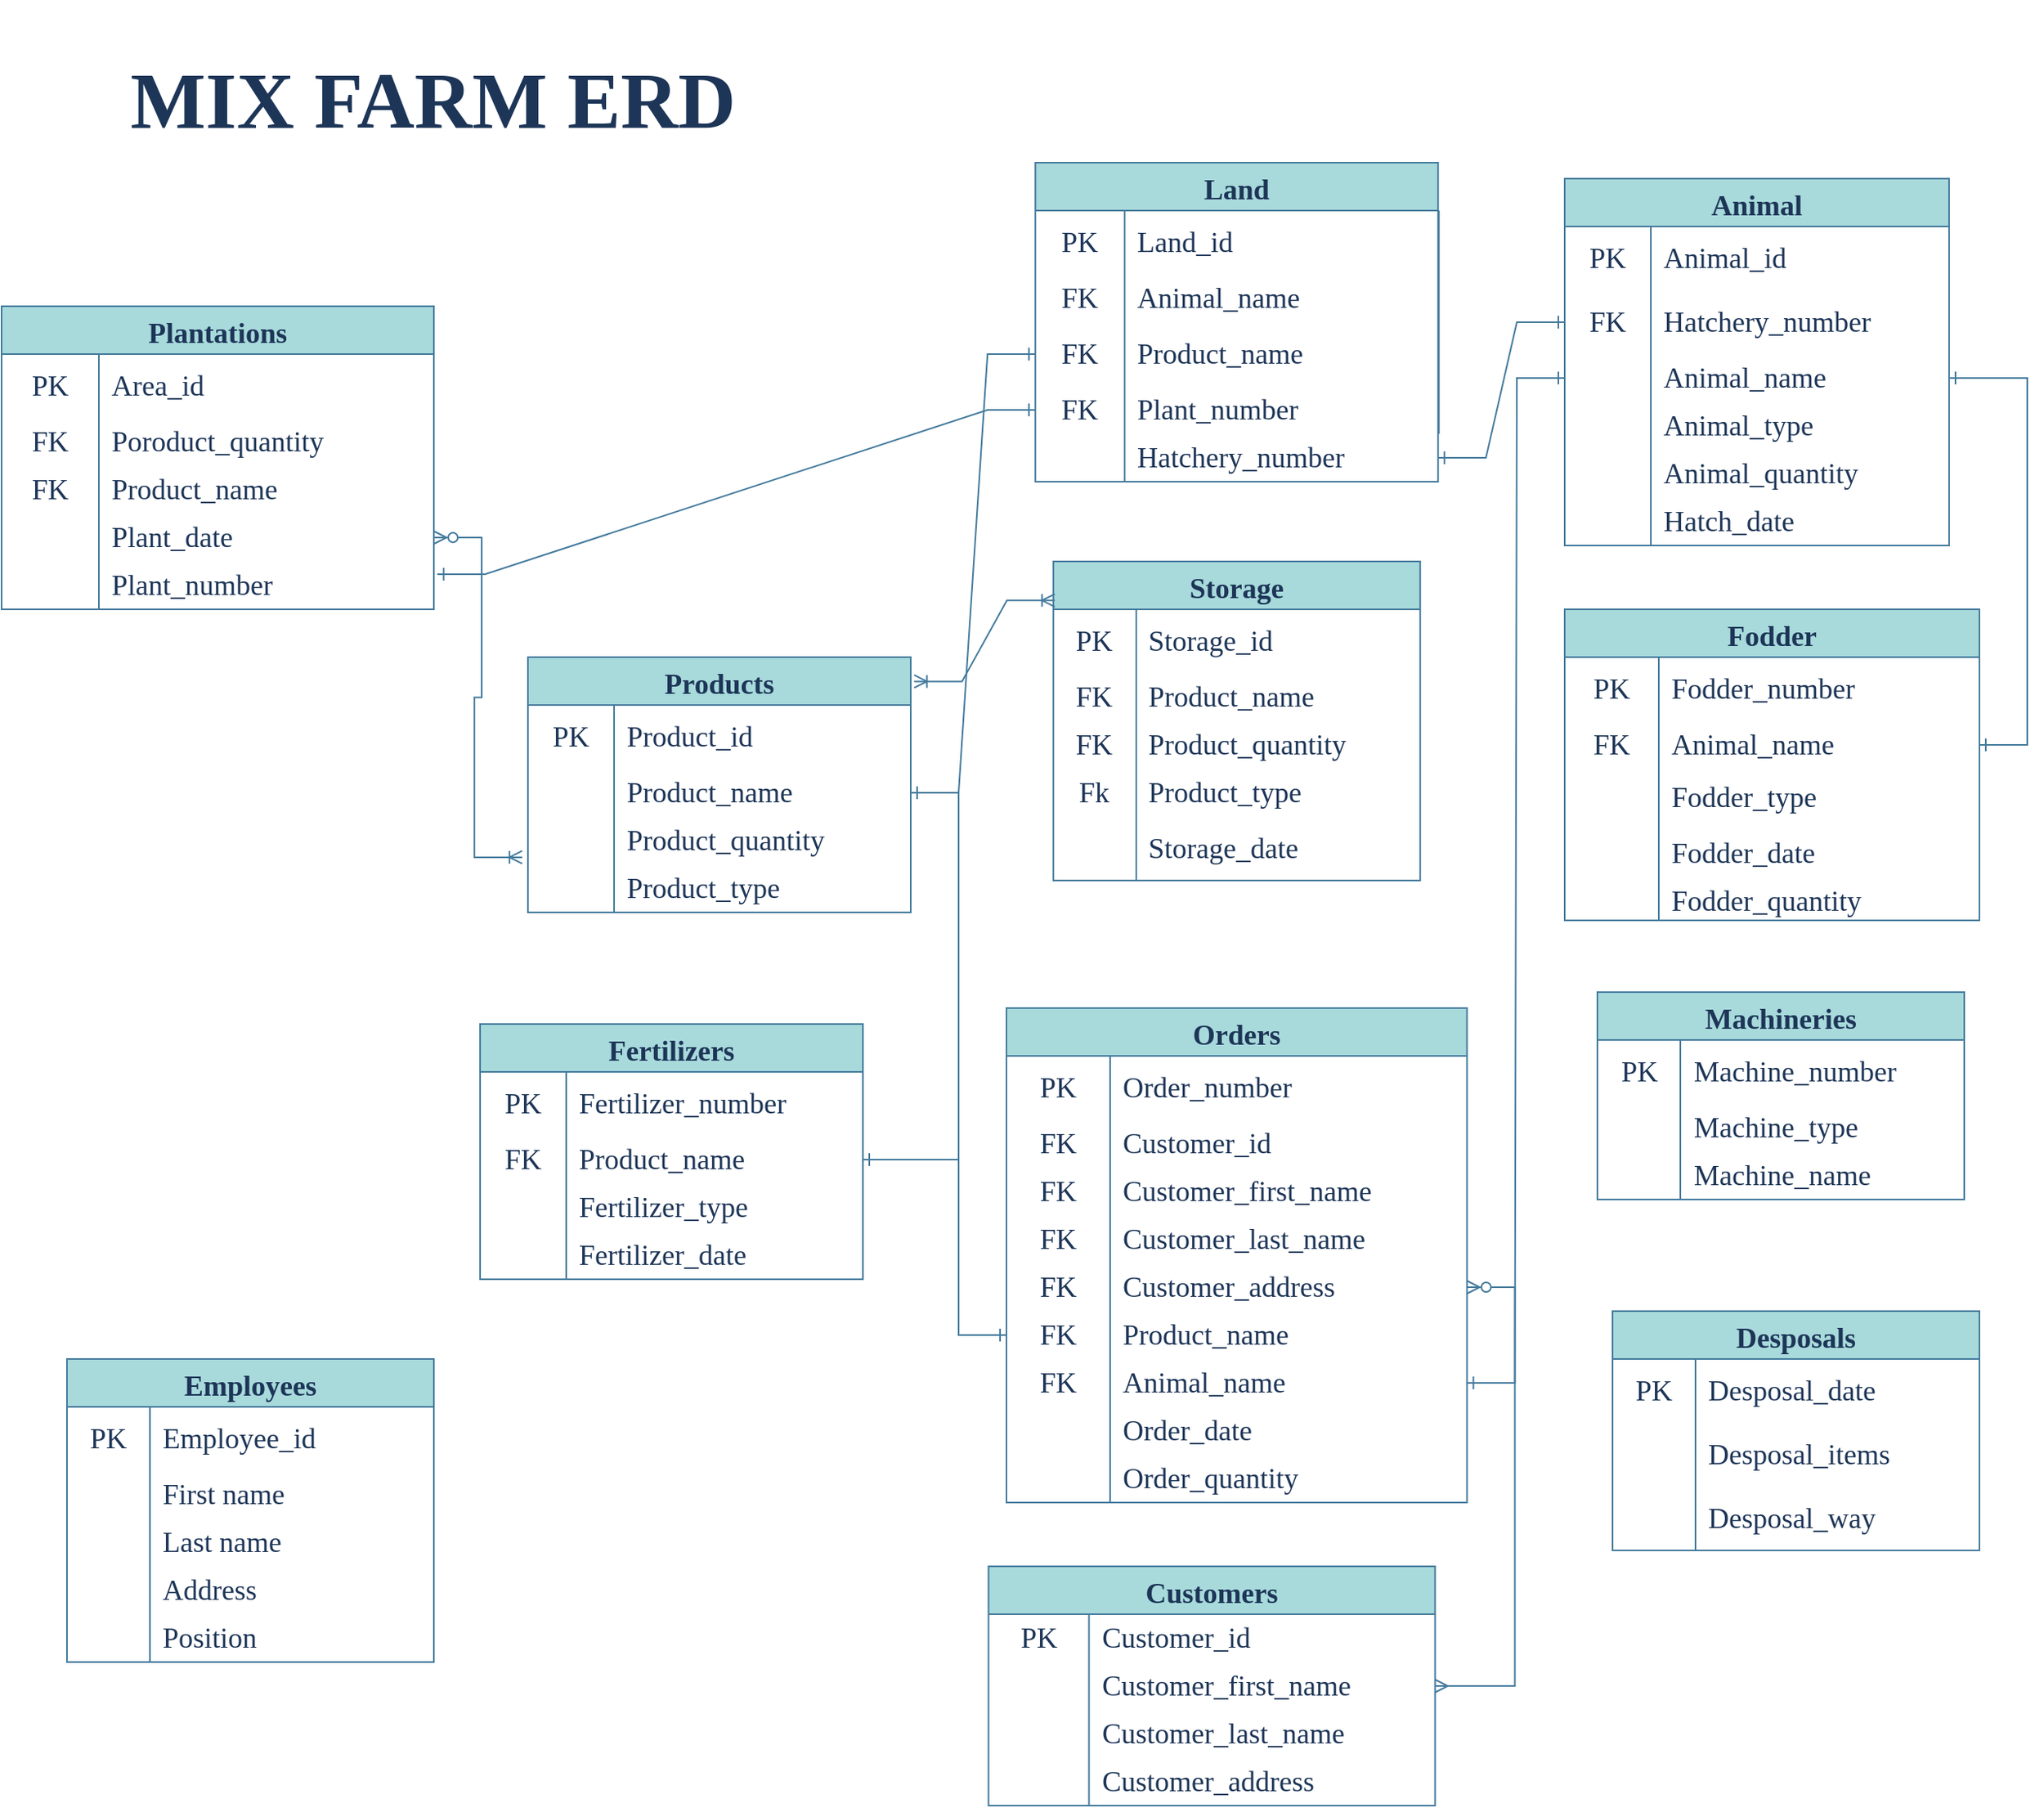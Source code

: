 <mxfile version="20.7.4" type="device" pages="2"><diagram id="C5RBs43oDa-KdzZeNtuy" name="ERD"><mxGraphModel dx="1381" dy="808" grid="1" gridSize="10" guides="1" tooltips="1" connect="1" arrows="1" fold="1" page="1" pageScale="1" pageWidth="827" pageHeight="1169" math="0" shadow="0"><root><mxCell id="WIyWlLk6GJQsqaUBKTNV-0"/><mxCell id="WIyWlLk6GJQsqaUBKTNV-1" parent="WIyWlLk6GJQsqaUBKTNV-0"/><mxCell id="J3SyIcXV9VerqWTJw83x-67" value="Plantations" style="shape=table;startSize=30;container=1;collapsible=0;childLayout=tableLayout;fixedRows=1;rowLines=0;fontStyle=1;fontFamily=Verdana;fontSize=18;labelBackgroundColor=none;fontColor=#1D3557;rounded=0;fillColor=#A8DADC;strokeColor=#457B9D;" parent="WIyWlLk6GJQsqaUBKTNV-1" vertex="1"><mxGeometry x="250" y="210" width="271" height="190" as="geometry"/></mxCell><mxCell id="J3SyIcXV9VerqWTJw83x-68" value="" style="shape=tableRow;horizontal=0;startSize=0;swimlaneHead=0;swimlaneBody=0;top=0;left=0;bottom=0;right=0;collapsible=0;dropTarget=0;fillColor=none;points=[[0,0.5],[1,0.5]];portConstraint=eastwest;fontFamily=Verdana;fontSize=20;labelBackgroundColor=none;rounded=0;strokeColor=#457B9D;fontColor=#1D3557;" parent="J3SyIcXV9VerqWTJw83x-67" vertex="1"><mxGeometry y="30" width="271" height="40" as="geometry"/></mxCell><mxCell id="J3SyIcXV9VerqWTJw83x-69" value="PK" style="shape=partialRectangle;html=1;whiteSpace=wrap;connectable=0;fillColor=none;top=0;left=0;bottom=0;right=0;overflow=hidden;pointerEvents=1;fontFamily=Verdana;fontSize=18;labelBackgroundColor=none;fontColor=#1D3557;rounded=0;strokeColor=#457B9D;" parent="J3SyIcXV9VerqWTJw83x-68" vertex="1"><mxGeometry width="61" height="40" as="geometry"><mxRectangle width="61" height="40" as="alternateBounds"/></mxGeometry></mxCell><mxCell id="J3SyIcXV9VerqWTJw83x-70" value="Area_id" style="shape=partialRectangle;html=1;whiteSpace=wrap;connectable=0;fillColor=none;top=0;left=0;bottom=0;right=0;align=left;spacingLeft=6;overflow=hidden;fontFamily=Verdana;fontSize=18;labelBackgroundColor=none;fontColor=#1D3557;rounded=0;strokeColor=#457B9D;" parent="J3SyIcXV9VerqWTJw83x-68" vertex="1"><mxGeometry x="61" width="210" height="40" as="geometry"><mxRectangle width="210" height="40" as="alternateBounds"/></mxGeometry></mxCell><mxCell id="J3SyIcXV9VerqWTJw83x-162" value="" style="shape=tableRow;horizontal=0;startSize=0;swimlaneHead=0;swimlaneBody=0;top=0;left=0;bottom=0;right=0;collapsible=0;dropTarget=0;fillColor=none;points=[[0,0.5],[1,0.5]];portConstraint=eastwest;fontFamily=Verdana;fontSize=50;labelBackgroundColor=none;rounded=0;strokeColor=#457B9D;fontColor=#1D3557;" parent="J3SyIcXV9VerqWTJw83x-67" vertex="1"><mxGeometry y="70" width="271" height="30" as="geometry"/></mxCell><mxCell id="J3SyIcXV9VerqWTJw83x-163" value="FK" style="shape=partialRectangle;html=1;whiteSpace=wrap;connectable=0;fillColor=none;top=0;left=0;bottom=0;right=0;overflow=hidden;fontFamily=Verdana;fontSize=18;labelBackgroundColor=none;fontColor=#1D3557;rounded=0;strokeColor=#457B9D;" parent="J3SyIcXV9VerqWTJw83x-162" vertex="1"><mxGeometry width="61" height="30" as="geometry"><mxRectangle width="61" height="30" as="alternateBounds"/></mxGeometry></mxCell><mxCell id="J3SyIcXV9VerqWTJw83x-164" value="Poroduct_quantity" style="shape=partialRectangle;html=1;whiteSpace=wrap;connectable=0;fillColor=none;top=0;left=0;bottom=0;right=0;align=left;spacingLeft=6;overflow=hidden;fontFamily=Verdana;fontSize=18;labelBackgroundColor=none;fontColor=#1D3557;rounded=0;strokeColor=#457B9D;" parent="J3SyIcXV9VerqWTJw83x-162" vertex="1"><mxGeometry x="61" width="210" height="30" as="geometry"><mxRectangle width="210" height="30" as="alternateBounds"/></mxGeometry></mxCell><mxCell id="J3SyIcXV9VerqWTJw83x-74" value="" style="shape=tableRow;horizontal=0;startSize=0;swimlaneHead=0;swimlaneBody=0;top=0;left=0;bottom=0;right=0;collapsible=0;dropTarget=0;fillColor=none;points=[[0,0.5],[1,0.5]];portConstraint=eastwest;fontFamily=Verdana;fontSize=50;labelBackgroundColor=none;rounded=0;strokeColor=#457B9D;fontColor=#1D3557;" parent="J3SyIcXV9VerqWTJw83x-67" vertex="1"><mxGeometry y="100" width="271" height="30" as="geometry"/></mxCell><mxCell id="J3SyIcXV9VerqWTJw83x-75" value="FK" style="shape=partialRectangle;html=1;whiteSpace=wrap;connectable=0;fillColor=none;top=0;left=0;bottom=0;right=0;overflow=hidden;fontFamily=Verdana;fontSize=18;labelBackgroundColor=none;fontColor=#1D3557;rounded=0;strokeColor=#457B9D;" parent="J3SyIcXV9VerqWTJw83x-74" vertex="1"><mxGeometry width="61" height="30" as="geometry"><mxRectangle width="61" height="30" as="alternateBounds"/></mxGeometry></mxCell><mxCell id="J3SyIcXV9VerqWTJw83x-76" value="Product_name" style="shape=partialRectangle;html=1;whiteSpace=wrap;connectable=0;fillColor=none;top=0;left=0;bottom=0;right=0;align=left;spacingLeft=6;overflow=hidden;fontFamily=Verdana;fontSize=18;labelBackgroundColor=none;fontColor=#1D3557;rounded=0;strokeColor=#457B9D;" parent="J3SyIcXV9VerqWTJw83x-74" vertex="1"><mxGeometry x="61" width="210" height="30" as="geometry"><mxRectangle width="210" height="30" as="alternateBounds"/></mxGeometry></mxCell><mxCell id="J3SyIcXV9VerqWTJw83x-85" value="" style="shape=tableRow;horizontal=0;startSize=0;swimlaneHead=0;swimlaneBody=0;top=0;left=0;bottom=0;right=0;collapsible=0;dropTarget=0;fillColor=none;points=[[0,0.5],[1,0.5]];portConstraint=eastwest;fontFamily=Verdana;fontSize=50;labelBackgroundColor=none;rounded=0;strokeColor=#457B9D;fontColor=#1D3557;" parent="J3SyIcXV9VerqWTJw83x-67" vertex="1"><mxGeometry y="130" width="271" height="30" as="geometry"/></mxCell><mxCell id="J3SyIcXV9VerqWTJw83x-86" value="" style="shape=partialRectangle;html=1;whiteSpace=wrap;connectable=0;fillColor=none;top=0;left=0;bottom=0;right=0;overflow=hidden;fontFamily=Verdana;fontSize=18;labelBackgroundColor=none;fontColor=#1D3557;rounded=0;strokeColor=#457B9D;" parent="J3SyIcXV9VerqWTJw83x-85" vertex="1"><mxGeometry width="61" height="30" as="geometry"><mxRectangle width="61" height="30" as="alternateBounds"/></mxGeometry></mxCell><mxCell id="J3SyIcXV9VerqWTJw83x-87" value="Plant_date" style="shape=partialRectangle;html=1;whiteSpace=wrap;connectable=0;fillColor=none;top=0;left=0;bottom=0;right=0;align=left;spacingLeft=6;overflow=hidden;fontFamily=Verdana;fontSize=18;labelBackgroundColor=none;fontColor=#1D3557;rounded=0;strokeColor=#457B9D;" parent="J3SyIcXV9VerqWTJw83x-85" vertex="1"><mxGeometry x="61" width="210" height="30" as="geometry"><mxRectangle width="210" height="30" as="alternateBounds"/></mxGeometry></mxCell><mxCell id="J3SyIcXV9VerqWTJw83x-174" value="" style="shape=tableRow;horizontal=0;startSize=0;swimlaneHead=0;swimlaneBody=0;top=0;left=0;bottom=0;right=0;collapsible=0;dropTarget=0;fillColor=none;points=[[0,0.5],[1,0.5]];portConstraint=eastwest;fontFamily=Verdana;fontSize=50;labelBackgroundColor=none;rounded=0;strokeColor=#457B9D;fontColor=#1D3557;" parent="J3SyIcXV9VerqWTJw83x-67" vertex="1"><mxGeometry y="160" width="271" height="30" as="geometry"/></mxCell><mxCell id="J3SyIcXV9VerqWTJw83x-175" value="" style="shape=partialRectangle;html=1;whiteSpace=wrap;connectable=0;fillColor=none;top=0;left=0;bottom=0;right=0;overflow=hidden;fontFamily=Verdana;fontSize=18;labelBackgroundColor=none;fontColor=#1D3557;rounded=0;strokeColor=#457B9D;" parent="J3SyIcXV9VerqWTJw83x-174" vertex="1"><mxGeometry width="61" height="30" as="geometry"><mxRectangle width="61" height="30" as="alternateBounds"/></mxGeometry></mxCell><mxCell id="J3SyIcXV9VerqWTJw83x-176" value="Plant_number" style="shape=partialRectangle;html=1;whiteSpace=wrap;connectable=0;fillColor=none;top=0;left=0;bottom=0;right=0;align=left;spacingLeft=6;overflow=hidden;fontFamily=Verdana;fontSize=18;labelBackgroundColor=none;fontColor=#1D3557;rounded=0;strokeColor=#457B9D;" parent="J3SyIcXV9VerqWTJw83x-174" vertex="1"><mxGeometry x="61" width="210" height="30" as="geometry"><mxRectangle width="210" height="30" as="alternateBounds"/></mxGeometry></mxCell><mxCell id="J3SyIcXV9VerqWTJw83x-64" value="&lt;h1&gt;&lt;font style=&quot;font-size: 50px;&quot;&gt;MIX FARM ERD&lt;/font&gt;&lt;/h1&gt;" style="text;strokeColor=none;fillColor=none;html=1;fontSize=24;fontStyle=1;verticalAlign=middle;align=center;fontFamily=Verdana;labelBackgroundColor=none;rounded=0;fontColor=#1D3557;" parent="WIyWlLk6GJQsqaUBKTNV-1" vertex="1"><mxGeometry x="470" y="60" width="100" height="40" as="geometry"/></mxCell><mxCell id="J3SyIcXV9VerqWTJw83x-94" value="Products" style="shape=table;startSize=30;container=1;collapsible=0;childLayout=tableLayout;fixedRows=1;rowLines=0;fontStyle=1;fontFamily=Verdana;fontSize=18;labelBackgroundColor=none;fontColor=#1D3557;rounded=0;fillColor=#A8DADC;strokeColor=#457B9D;" parent="WIyWlLk6GJQsqaUBKTNV-1" vertex="1"><mxGeometry x="580" y="430" width="240" height="160" as="geometry"/></mxCell><mxCell id="J3SyIcXV9VerqWTJw83x-95" value="" style="shape=tableRow;horizontal=0;startSize=0;swimlaneHead=0;swimlaneBody=0;top=0;left=0;bottom=0;right=0;collapsible=0;dropTarget=0;fillColor=none;points=[[0,0.5],[1,0.5]];portConstraint=eastwest;fontFamily=Verdana;fontSize=20;labelBackgroundColor=none;rounded=0;strokeColor=#457B9D;fontColor=#1D3557;" parent="J3SyIcXV9VerqWTJw83x-94" vertex="1"><mxGeometry y="30" width="240" height="40" as="geometry"/></mxCell><mxCell id="J3SyIcXV9VerqWTJw83x-96" value="PK" style="shape=partialRectangle;html=1;whiteSpace=wrap;connectable=0;fillColor=none;top=0;left=0;bottom=0;right=0;overflow=hidden;pointerEvents=1;fontFamily=Verdana;fontSize=18;labelBackgroundColor=none;fontColor=#1D3557;rounded=0;strokeColor=#457B9D;" parent="J3SyIcXV9VerqWTJw83x-95" vertex="1"><mxGeometry width="54" height="40" as="geometry"><mxRectangle width="54" height="40" as="alternateBounds"/></mxGeometry></mxCell><mxCell id="J3SyIcXV9VerqWTJw83x-97" value="Product_id" style="shape=partialRectangle;html=1;whiteSpace=wrap;connectable=0;fillColor=none;top=0;left=0;bottom=0;right=0;align=left;spacingLeft=6;overflow=hidden;fontFamily=Verdana;fontSize=18;labelBackgroundColor=none;fontColor=#1D3557;rounded=0;strokeColor=#457B9D;" parent="J3SyIcXV9VerqWTJw83x-95" vertex="1"><mxGeometry x="54" width="186" height="40" as="geometry"><mxRectangle width="186" height="40" as="alternateBounds"/></mxGeometry></mxCell><mxCell id="J3SyIcXV9VerqWTJw83x-98" value="" style="shape=tableRow;horizontal=0;startSize=0;swimlaneHead=0;swimlaneBody=0;top=0;left=0;bottom=0;right=0;collapsible=0;dropTarget=0;fillColor=none;points=[[0,0.5],[1,0.5]];portConstraint=eastwest;fontFamily=Verdana;fontSize=50;labelBackgroundColor=none;rounded=0;strokeColor=#457B9D;fontColor=#1D3557;" parent="J3SyIcXV9VerqWTJw83x-94" vertex="1"><mxGeometry y="70" width="240" height="30" as="geometry"/></mxCell><mxCell id="J3SyIcXV9VerqWTJw83x-99" value="" style="shape=partialRectangle;html=1;whiteSpace=wrap;connectable=0;fillColor=none;top=0;left=0;bottom=0;right=0;overflow=hidden;fontFamily=Verdana;fontSize=18;labelBackgroundColor=none;fontColor=#1D3557;rounded=0;strokeColor=#457B9D;" parent="J3SyIcXV9VerqWTJw83x-98" vertex="1"><mxGeometry width="54" height="30" as="geometry"><mxRectangle width="54" height="30" as="alternateBounds"/></mxGeometry></mxCell><mxCell id="J3SyIcXV9VerqWTJw83x-100" value="Product_name" style="shape=partialRectangle;html=1;whiteSpace=wrap;connectable=0;fillColor=none;top=0;left=0;bottom=0;right=0;align=left;spacingLeft=6;overflow=hidden;fontFamily=Verdana;fontSize=18;labelBackgroundColor=none;fontColor=#1D3557;rounded=0;strokeColor=#457B9D;" parent="J3SyIcXV9VerqWTJw83x-98" vertex="1"><mxGeometry x="54" width="186" height="30" as="geometry"><mxRectangle width="186" height="30" as="alternateBounds"/></mxGeometry></mxCell><mxCell id="J3SyIcXV9VerqWTJw83x-101" value="" style="shape=tableRow;horizontal=0;startSize=0;swimlaneHead=0;swimlaneBody=0;top=0;left=0;bottom=0;right=0;collapsible=0;dropTarget=0;fillColor=none;points=[[0,0.5],[1,0.5]];portConstraint=eastwest;fontFamily=Verdana;fontSize=50;labelBackgroundColor=none;rounded=0;strokeColor=#457B9D;fontColor=#1D3557;" parent="J3SyIcXV9VerqWTJw83x-94" vertex="1"><mxGeometry y="100" width="240" height="30" as="geometry"/></mxCell><mxCell id="J3SyIcXV9VerqWTJw83x-102" value="" style="shape=partialRectangle;html=1;whiteSpace=wrap;connectable=0;fillColor=none;top=0;left=0;bottom=0;right=0;overflow=hidden;fontFamily=Verdana;fontSize=18;labelBackgroundColor=none;fontColor=#1D3557;rounded=0;strokeColor=#457B9D;" parent="J3SyIcXV9VerqWTJw83x-101" vertex="1"><mxGeometry width="54" height="30" as="geometry"><mxRectangle width="54" height="30" as="alternateBounds"/></mxGeometry></mxCell><mxCell id="J3SyIcXV9VerqWTJw83x-103" value="Product_quantity" style="shape=partialRectangle;html=1;whiteSpace=wrap;connectable=0;fillColor=none;top=0;left=0;bottom=0;right=0;align=left;spacingLeft=6;overflow=hidden;fontFamily=Verdana;fontSize=18;labelBackgroundColor=none;fontColor=#1D3557;rounded=0;strokeColor=#457B9D;" parent="J3SyIcXV9VerqWTJw83x-101" vertex="1"><mxGeometry x="54" width="186" height="30" as="geometry"><mxRectangle width="186" height="30" as="alternateBounds"/></mxGeometry></mxCell><mxCell id="J3SyIcXV9VerqWTJw83x-104" value="" style="shape=tableRow;horizontal=0;startSize=0;swimlaneHead=0;swimlaneBody=0;top=0;left=0;bottom=0;right=0;collapsible=0;dropTarget=0;fillColor=none;points=[[0,0.5],[1,0.5]];portConstraint=eastwest;fontFamily=Verdana;fontSize=50;labelBackgroundColor=none;rounded=0;strokeColor=#457B9D;fontColor=#1D3557;" parent="J3SyIcXV9VerqWTJw83x-94" vertex="1"><mxGeometry y="130" width="240" height="30" as="geometry"/></mxCell><mxCell id="J3SyIcXV9VerqWTJw83x-105" value="" style="shape=partialRectangle;html=1;whiteSpace=wrap;connectable=0;fillColor=none;top=0;left=0;bottom=0;right=0;overflow=hidden;fontFamily=Verdana;fontSize=18;labelBackgroundColor=none;fontColor=#1D3557;rounded=0;strokeColor=#457B9D;" parent="J3SyIcXV9VerqWTJw83x-104" vertex="1"><mxGeometry width="54" height="30" as="geometry"><mxRectangle width="54" height="30" as="alternateBounds"/></mxGeometry></mxCell><mxCell id="J3SyIcXV9VerqWTJw83x-106" value="Product_type" style="shape=partialRectangle;html=1;whiteSpace=wrap;connectable=0;fillColor=none;top=0;left=0;bottom=0;right=0;align=left;spacingLeft=6;overflow=hidden;fontFamily=Verdana;fontSize=18;labelBackgroundColor=none;fontColor=#1D3557;rounded=0;strokeColor=#457B9D;" parent="J3SyIcXV9VerqWTJw83x-104" vertex="1"><mxGeometry x="54" width="186" height="30" as="geometry"><mxRectangle width="186" height="30" as="alternateBounds"/></mxGeometry></mxCell><mxCell id="J3SyIcXV9VerqWTJw83x-109" value="Land" style="shape=table;startSize=30;container=1;collapsible=0;childLayout=tableLayout;fixedRows=1;rowLines=0;fontStyle=1;fontFamily=Verdana;fontSize=18;labelBackgroundColor=none;fontColor=#1D3557;rounded=0;fillColor=#A8DADC;strokeColor=#457B9D;" parent="WIyWlLk6GJQsqaUBKTNV-1" vertex="1"><mxGeometry x="898.13" y="120" width="252.5" height="200" as="geometry"/></mxCell><mxCell id="J3SyIcXV9VerqWTJw83x-110" value="" style="shape=tableRow;horizontal=0;startSize=0;swimlaneHead=0;swimlaneBody=0;top=0;left=0;bottom=0;right=0;collapsible=0;dropTarget=0;fillColor=none;points=[[0,0.5],[1,0.5]];portConstraint=eastwest;fontFamily=Verdana;fontSize=20;labelBackgroundColor=none;rounded=0;strokeColor=#457B9D;fontColor=#1D3557;" parent="J3SyIcXV9VerqWTJw83x-109" vertex="1"><mxGeometry y="30" width="252.5" height="40" as="geometry"/></mxCell><mxCell id="J3SyIcXV9VerqWTJw83x-111" value="PK" style="shape=partialRectangle;html=1;whiteSpace=wrap;connectable=0;fillColor=none;top=0;left=0;bottom=0;right=0;overflow=hidden;pointerEvents=1;fontFamily=Verdana;fontSize=18;labelBackgroundColor=none;fontColor=#1D3557;rounded=0;strokeColor=#457B9D;" parent="J3SyIcXV9VerqWTJw83x-110" vertex="1"><mxGeometry width="56" height="40" as="geometry"><mxRectangle width="56" height="40" as="alternateBounds"/></mxGeometry></mxCell><mxCell id="J3SyIcXV9VerqWTJw83x-112" value="Land_id" style="shape=partialRectangle;html=1;whiteSpace=wrap;connectable=0;fillColor=none;top=0;left=0;bottom=0;right=0;align=left;spacingLeft=6;overflow=hidden;fontFamily=Verdana;fontSize=18;labelBackgroundColor=none;fontColor=#1D3557;rounded=0;strokeColor=#457B9D;" parent="J3SyIcXV9VerqWTJw83x-110" vertex="1"><mxGeometry x="56" width="197" height="40" as="geometry"><mxRectangle width="197" height="40" as="alternateBounds"/></mxGeometry></mxCell><mxCell id="J3SyIcXV9VerqWTJw83x-116" value="" style="shape=tableRow;horizontal=0;startSize=0;swimlaneHead=0;swimlaneBody=0;top=0;left=0;bottom=0;right=0;collapsible=0;dropTarget=0;fillColor=none;points=[[0,0.5],[1,0.5]];portConstraint=eastwest;fontFamily=Verdana;fontSize=50;labelBackgroundColor=none;rounded=0;strokeColor=#457B9D;fontColor=#1D3557;" parent="J3SyIcXV9VerqWTJw83x-109" vertex="1"><mxGeometry y="70" width="252.5" height="30" as="geometry"/></mxCell><mxCell id="J3SyIcXV9VerqWTJw83x-117" value="FK" style="shape=partialRectangle;html=1;whiteSpace=wrap;connectable=0;fillColor=none;top=0;left=0;bottom=0;right=0;overflow=hidden;fontFamily=Verdana;fontSize=18;labelBackgroundColor=none;fontColor=#1D3557;rounded=0;strokeColor=#457B9D;" parent="J3SyIcXV9VerqWTJw83x-116" vertex="1"><mxGeometry width="56" height="30" as="geometry"><mxRectangle width="56" height="30" as="alternateBounds"/></mxGeometry></mxCell><mxCell id="J3SyIcXV9VerqWTJw83x-118" value="Animal_name" style="shape=partialRectangle;html=1;whiteSpace=wrap;connectable=0;fillColor=none;top=0;left=0;bottom=0;right=0;align=left;spacingLeft=6;overflow=hidden;fontFamily=Verdana;fontSize=18;labelBackgroundColor=none;fontColor=#1D3557;rounded=0;strokeColor=#457B9D;" parent="J3SyIcXV9VerqWTJw83x-116" vertex="1"><mxGeometry x="56" width="197" height="30" as="geometry"><mxRectangle width="197" height="30" as="alternateBounds"/></mxGeometry></mxCell><mxCell id="J3SyIcXV9VerqWTJw83x-119" value="" style="shape=tableRow;horizontal=0;startSize=0;swimlaneHead=0;swimlaneBody=0;top=0;left=0;bottom=0;right=0;collapsible=0;dropTarget=0;fillColor=none;points=[[0,0.5],[1,0.5]];portConstraint=eastwest;fontFamily=Verdana;fontSize=50;labelBackgroundColor=none;rounded=0;strokeColor=#457B9D;fontColor=#1D3557;" parent="J3SyIcXV9VerqWTJw83x-109" vertex="1"><mxGeometry y="100" width="252.5" height="40" as="geometry"/></mxCell><mxCell id="J3SyIcXV9VerqWTJw83x-120" value="FK" style="shape=partialRectangle;html=1;whiteSpace=wrap;connectable=0;fillColor=none;top=0;left=0;bottom=0;right=0;overflow=hidden;fontFamily=Verdana;fontSize=18;labelBackgroundColor=none;fontColor=#1D3557;rounded=0;strokeColor=#457B9D;" parent="J3SyIcXV9VerqWTJw83x-119" vertex="1"><mxGeometry width="56" height="40" as="geometry"><mxRectangle width="56" height="40" as="alternateBounds"/></mxGeometry></mxCell><mxCell id="J3SyIcXV9VerqWTJw83x-121" value="Product_name" style="shape=partialRectangle;html=1;whiteSpace=wrap;connectable=0;fillColor=none;top=0;left=0;bottom=0;right=0;align=left;spacingLeft=6;overflow=hidden;fontFamily=Verdana;fontSize=18;labelBackgroundColor=none;fontColor=#1D3557;rounded=0;strokeColor=#457B9D;" parent="J3SyIcXV9VerqWTJw83x-119" vertex="1"><mxGeometry x="56" width="197" height="40" as="geometry"><mxRectangle width="197" height="40" as="alternateBounds"/></mxGeometry></mxCell><mxCell id="J3SyIcXV9VerqWTJw83x-171" value="" style="shape=tableRow;horizontal=0;startSize=0;swimlaneHead=0;swimlaneBody=0;top=0;left=0;bottom=0;right=0;collapsible=0;dropTarget=0;fillColor=none;points=[[0,0.5],[1,0.5]];portConstraint=eastwest;fontFamily=Verdana;fontSize=50;labelBackgroundColor=none;rounded=0;strokeColor=#457B9D;fontColor=#1D3557;" parent="J3SyIcXV9VerqWTJw83x-109" vertex="1"><mxGeometry y="140" width="252.5" height="30" as="geometry"/></mxCell><mxCell id="J3SyIcXV9VerqWTJw83x-172" value="FK" style="shape=partialRectangle;html=1;whiteSpace=wrap;connectable=0;fillColor=none;top=0;left=0;bottom=0;right=0;overflow=hidden;fontFamily=Verdana;fontSize=18;labelBackgroundColor=none;fontColor=#1D3557;rounded=0;strokeColor=#457B9D;" parent="J3SyIcXV9VerqWTJw83x-171" vertex="1"><mxGeometry width="56" height="30" as="geometry"><mxRectangle width="56" height="30" as="alternateBounds"/></mxGeometry></mxCell><mxCell id="J3SyIcXV9VerqWTJw83x-173" value="Plant_number" style="shape=partialRectangle;html=1;whiteSpace=wrap;connectable=0;fillColor=none;top=0;left=0;bottom=0;right=0;align=left;spacingLeft=6;overflow=hidden;fontFamily=Verdana;fontSize=18;labelBackgroundColor=none;fontColor=#1D3557;rounded=0;strokeColor=#457B9D;" parent="J3SyIcXV9VerqWTJw83x-171" vertex="1"><mxGeometry x="56" width="197" height="30" as="geometry"><mxRectangle width="197" height="30" as="alternateBounds"/></mxGeometry></mxCell><mxCell id="J3SyIcXV9VerqWTJw83x-309" value="" style="shape=waypoint;sketch=0;size=6;pointerEvents=1;points=[];fillColor=#A8DADC;resizable=0;rotatable=0;perimeter=centerPerimeter;snapToPoint=1;fontSize=18;fontFamily=Verdana;strokeColor=#457B9D;fontColor=#1D3557;startSize=30;fontStyle=1;labelBackgroundColor=none;rounded=0;" parent="J3SyIcXV9VerqWTJw83x-171" vertex="1"><mxGeometry x="253" height="30" as="geometry"><mxRectangle width="NaN" height="30" as="alternateBounds"/></mxGeometry></mxCell><mxCell id="J3SyIcXV9VerqWTJw83x-113" value="" style="shape=tableRow;horizontal=0;startSize=0;swimlaneHead=0;swimlaneBody=0;top=0;left=0;bottom=0;right=0;collapsible=0;dropTarget=0;fillColor=none;points=[[0,0.5],[1,0.5]];portConstraint=eastwest;fontFamily=Verdana;fontSize=50;labelBackgroundColor=none;rounded=0;strokeColor=#457B9D;fontColor=#1D3557;" parent="J3SyIcXV9VerqWTJw83x-109" vertex="1"><mxGeometry y="170" width="252.5" height="30" as="geometry"/></mxCell><mxCell id="J3SyIcXV9VerqWTJw83x-114" value="" style="shape=partialRectangle;html=1;whiteSpace=wrap;connectable=0;fillColor=none;top=0;left=0;bottom=0;right=0;overflow=hidden;fontFamily=Verdana;fontSize=18;labelBackgroundColor=none;fontColor=#1D3557;rounded=0;strokeColor=#457B9D;" parent="J3SyIcXV9VerqWTJw83x-113" vertex="1"><mxGeometry width="56" height="30" as="geometry"><mxRectangle width="56" height="30" as="alternateBounds"/></mxGeometry></mxCell><mxCell id="J3SyIcXV9VerqWTJw83x-115" value="Hatchery_number" style="shape=partialRectangle;html=1;whiteSpace=wrap;connectable=0;fillColor=none;top=0;left=0;bottom=0;right=0;align=left;spacingLeft=6;overflow=hidden;fontFamily=Verdana;fontSize=18;labelBackgroundColor=none;fontColor=#1D3557;rounded=0;strokeColor=#457B9D;" parent="J3SyIcXV9VerqWTJw83x-113" vertex="1"><mxGeometry x="56" width="197" height="30" as="geometry"><mxRectangle width="197" height="30" as="alternateBounds"/></mxGeometry></mxCell><mxCell id="J3SyIcXV9VerqWTJw83x-122" value="Storage" style="shape=table;startSize=30;container=1;collapsible=0;childLayout=tableLayout;fixedRows=1;rowLines=0;fontStyle=1;fontFamily=Verdana;fontSize=18;labelBackgroundColor=none;fontColor=#1D3557;rounded=0;fillColor=#A8DADC;strokeColor=#457B9D;" parent="WIyWlLk6GJQsqaUBKTNV-1" vertex="1"><mxGeometry x="909.38" y="370" width="230" height="200" as="geometry"/></mxCell><mxCell id="J3SyIcXV9VerqWTJw83x-123" value="" style="shape=tableRow;horizontal=0;startSize=0;swimlaneHead=0;swimlaneBody=0;top=0;left=0;bottom=0;right=0;collapsible=0;dropTarget=0;fillColor=none;points=[[0,0.5],[1,0.5]];portConstraint=eastwest;fontFamily=Verdana;fontSize=20;labelBackgroundColor=none;rounded=0;strokeColor=#457B9D;fontColor=#1D3557;" parent="J3SyIcXV9VerqWTJw83x-122" vertex="1"><mxGeometry y="30" width="230" height="40" as="geometry"/></mxCell><mxCell id="J3SyIcXV9VerqWTJw83x-124" value="PK" style="shape=partialRectangle;html=1;whiteSpace=wrap;connectable=0;fillColor=none;top=0;left=0;bottom=0;right=0;overflow=hidden;pointerEvents=1;fontFamily=Verdana;fontSize=18;labelBackgroundColor=none;fontColor=#1D3557;rounded=0;strokeColor=#457B9D;" parent="J3SyIcXV9VerqWTJw83x-123" vertex="1"><mxGeometry width="52" height="40" as="geometry"><mxRectangle width="52" height="40" as="alternateBounds"/></mxGeometry></mxCell><mxCell id="J3SyIcXV9VerqWTJw83x-125" value="Storage_id" style="shape=partialRectangle;html=1;whiteSpace=wrap;connectable=0;fillColor=none;top=0;left=0;bottom=0;right=0;align=left;spacingLeft=6;overflow=hidden;fontFamily=Verdana;fontSize=18;labelBackgroundColor=none;fontColor=#1D3557;rounded=0;strokeColor=#457B9D;" parent="J3SyIcXV9VerqWTJw83x-123" vertex="1"><mxGeometry x="52" width="178" height="40" as="geometry"><mxRectangle width="178" height="40" as="alternateBounds"/></mxGeometry></mxCell><mxCell id="J3SyIcXV9VerqWTJw83x-126" value="" style="shape=tableRow;horizontal=0;startSize=0;swimlaneHead=0;swimlaneBody=0;top=0;left=0;bottom=0;right=0;collapsible=0;dropTarget=0;fillColor=none;points=[[0,0.5],[1,0.5]];portConstraint=eastwest;fontFamily=Verdana;fontSize=50;labelBackgroundColor=none;rounded=0;strokeColor=#457B9D;fontColor=#1D3557;" parent="J3SyIcXV9VerqWTJw83x-122" vertex="1"><mxGeometry y="70" width="230" height="30" as="geometry"/></mxCell><mxCell id="J3SyIcXV9VerqWTJw83x-127" value="FK" style="shape=partialRectangle;html=1;whiteSpace=wrap;connectable=0;fillColor=none;top=0;left=0;bottom=0;right=0;overflow=hidden;fontFamily=Verdana;fontSize=18;labelBackgroundColor=none;fontColor=#1D3557;rounded=0;strokeColor=#457B9D;" parent="J3SyIcXV9VerqWTJw83x-126" vertex="1"><mxGeometry width="52" height="30" as="geometry"><mxRectangle width="52" height="30" as="alternateBounds"/></mxGeometry></mxCell><mxCell id="J3SyIcXV9VerqWTJw83x-128" value="Product_name" style="shape=partialRectangle;html=1;whiteSpace=wrap;connectable=0;fillColor=none;top=0;left=0;bottom=0;right=0;align=left;spacingLeft=6;overflow=hidden;fontFamily=Verdana;fontSize=18;labelBackgroundColor=none;fontColor=#1D3557;rounded=0;strokeColor=#457B9D;" parent="J3SyIcXV9VerqWTJw83x-126" vertex="1"><mxGeometry x="52" width="178" height="30" as="geometry"><mxRectangle width="178" height="30" as="alternateBounds"/></mxGeometry></mxCell><mxCell id="J3SyIcXV9VerqWTJw83x-137" value="" style="shape=tableRow;horizontal=0;startSize=0;swimlaneHead=0;swimlaneBody=0;top=0;left=0;bottom=0;right=0;collapsible=0;dropTarget=0;fillColor=none;points=[[0,0.5],[1,0.5]];portConstraint=eastwest;fontFamily=Verdana;fontSize=50;labelBackgroundColor=none;rounded=0;strokeColor=#457B9D;fontColor=#1D3557;" parent="J3SyIcXV9VerqWTJw83x-122" vertex="1"><mxGeometry y="100" width="230" height="30" as="geometry"/></mxCell><mxCell id="J3SyIcXV9VerqWTJw83x-138" value="FK" style="shape=partialRectangle;html=1;whiteSpace=wrap;connectable=0;fillColor=none;top=0;left=0;bottom=0;right=0;overflow=hidden;fontFamily=Verdana;fontSize=18;labelBackgroundColor=none;fontColor=#1D3557;rounded=0;strokeColor=#457B9D;" parent="J3SyIcXV9VerqWTJw83x-137" vertex="1"><mxGeometry width="52" height="30" as="geometry"><mxRectangle width="52" height="30" as="alternateBounds"/></mxGeometry></mxCell><mxCell id="J3SyIcXV9VerqWTJw83x-139" value="Product_quantity" style="shape=partialRectangle;html=1;whiteSpace=wrap;connectable=0;fillColor=none;top=0;left=0;bottom=0;right=0;align=left;spacingLeft=6;overflow=hidden;fontFamily=Verdana;fontSize=18;labelBackgroundColor=none;fontColor=#1D3557;rounded=0;strokeColor=#457B9D;" parent="J3SyIcXV9VerqWTJw83x-137" vertex="1"><mxGeometry x="52" width="178" height="30" as="geometry"><mxRectangle width="178" height="30" as="alternateBounds"/></mxGeometry></mxCell><mxCell id="J3SyIcXV9VerqWTJw83x-129" value="" style="shape=tableRow;horizontal=0;startSize=0;swimlaneHead=0;swimlaneBody=0;top=0;left=0;bottom=0;right=0;collapsible=0;dropTarget=0;fillColor=none;points=[[0,0.5],[1,0.5]];portConstraint=eastwest;fontFamily=Verdana;fontSize=50;labelBackgroundColor=none;rounded=0;strokeColor=#457B9D;fontColor=#1D3557;" parent="J3SyIcXV9VerqWTJw83x-122" vertex="1"><mxGeometry y="130" width="230" height="30" as="geometry"/></mxCell><mxCell id="J3SyIcXV9VerqWTJw83x-130" value="Fk" style="shape=partialRectangle;html=1;whiteSpace=wrap;connectable=0;fillColor=none;top=0;left=0;bottom=0;right=0;overflow=hidden;fontFamily=Verdana;fontSize=18;labelBackgroundColor=none;fontColor=#1D3557;rounded=0;strokeColor=#457B9D;" parent="J3SyIcXV9VerqWTJw83x-129" vertex="1"><mxGeometry width="52" height="30" as="geometry"><mxRectangle width="52" height="30" as="alternateBounds"/></mxGeometry></mxCell><mxCell id="J3SyIcXV9VerqWTJw83x-131" value="Product_type" style="shape=partialRectangle;html=1;whiteSpace=wrap;connectable=0;fillColor=none;top=0;left=0;bottom=0;right=0;align=left;spacingLeft=6;overflow=hidden;fontFamily=Verdana;fontSize=18;labelBackgroundColor=none;fontColor=#1D3557;rounded=0;strokeColor=#457B9D;" parent="J3SyIcXV9VerqWTJw83x-129" vertex="1"><mxGeometry x="52" width="178" height="30" as="geometry"><mxRectangle width="178" height="30" as="alternateBounds"/></mxGeometry></mxCell><mxCell id="J3SyIcXV9VerqWTJw83x-132" value="" style="shape=tableRow;horizontal=0;startSize=0;swimlaneHead=0;swimlaneBody=0;top=0;left=0;bottom=0;right=0;collapsible=0;dropTarget=0;fillColor=none;points=[[0,0.5],[1,0.5]];portConstraint=eastwest;fontFamily=Verdana;fontSize=50;labelBackgroundColor=none;rounded=0;strokeColor=#457B9D;fontColor=#1D3557;" parent="J3SyIcXV9VerqWTJw83x-122" vertex="1"><mxGeometry y="160" width="230" height="40" as="geometry"/></mxCell><mxCell id="J3SyIcXV9VerqWTJw83x-133" value="" style="shape=partialRectangle;html=1;whiteSpace=wrap;connectable=0;fillColor=none;top=0;left=0;bottom=0;right=0;overflow=hidden;fontFamily=Verdana;fontSize=18;labelBackgroundColor=none;fontColor=#1D3557;rounded=0;strokeColor=#457B9D;" parent="J3SyIcXV9VerqWTJw83x-132" vertex="1"><mxGeometry width="52" height="40" as="geometry"><mxRectangle width="52" height="40" as="alternateBounds"/></mxGeometry></mxCell><mxCell id="J3SyIcXV9VerqWTJw83x-134" value="Storage_date" style="shape=partialRectangle;html=1;whiteSpace=wrap;connectable=0;fillColor=none;top=0;left=0;bottom=0;right=0;align=left;spacingLeft=6;overflow=hidden;fontFamily=Verdana;fontSize=18;labelBackgroundColor=none;fontColor=#1D3557;rounded=0;strokeColor=#457B9D;" parent="J3SyIcXV9VerqWTJw83x-132" vertex="1"><mxGeometry x="52" width="178" height="40" as="geometry"><mxRectangle width="178" height="40" as="alternateBounds"/></mxGeometry></mxCell><mxCell id="J3SyIcXV9VerqWTJw83x-140" value="" style="edgeStyle=entityRelationEdgeStyle;fontSize=12;html=1;endArrow=ERoneToMany;startArrow=ERoneToMany;rounded=0;fontColor=default;exitX=1.009;exitY=0.095;exitDx=0;exitDy=0;exitPerimeter=0;entryX=0.004;entryY=0.122;entryDx=0;entryDy=0;entryPerimeter=0;labelBackgroundColor=none;strokeColor=#457B9D;" parent="WIyWlLk6GJQsqaUBKTNV-1" source="J3SyIcXV9VerqWTJw83x-94" target="J3SyIcXV9VerqWTJw83x-122" edge="1"><mxGeometry width="100" height="100" relative="1" as="geometry"><mxPoint x="830" y="300" as="sourcePoint"/><mxPoint x="900" y="515" as="targetPoint"/></mxGeometry></mxCell><mxCell id="J3SyIcXV9VerqWTJw83x-142" value="" style="edgeStyle=entityRelationEdgeStyle;fontSize=12;html=1;endArrow=ERone;startArrow=ERone;rounded=0;fontColor=default;exitX=1;exitY=0.5;exitDx=0;exitDy=0;startFill=0;labelBackgroundColor=none;strokeColor=#457B9D;endFill=0;" parent="WIyWlLk6GJQsqaUBKTNV-1" source="J3SyIcXV9VerqWTJw83x-98" target="J3SyIcXV9VerqWTJw83x-119" edge="1"><mxGeometry x="0.051" y="-6" width="100" height="100" relative="1" as="geometry"><mxPoint x="830" y="260" as="sourcePoint"/><mxPoint x="870" y="272" as="targetPoint"/><mxPoint x="-6" y="7" as="offset"/></mxGeometry></mxCell><mxCell id="J3SyIcXV9VerqWTJw83x-143" value="Animal" style="shape=table;startSize=30;container=1;collapsible=0;childLayout=tableLayout;fixedRows=1;rowLines=0;fontStyle=1;fontFamily=Verdana;fontSize=18;labelBackgroundColor=none;fontColor=#1D3557;rounded=0;fillColor=#A8DADC;strokeColor=#457B9D;" parent="WIyWlLk6GJQsqaUBKTNV-1" vertex="1"><mxGeometry x="1230" y="130" width="241" height="230" as="geometry"/></mxCell><mxCell id="J3SyIcXV9VerqWTJw83x-144" value="" style="shape=tableRow;horizontal=0;startSize=0;swimlaneHead=0;swimlaneBody=0;top=0;left=0;bottom=0;right=0;collapsible=0;dropTarget=0;fillColor=none;points=[[0,0.5],[1,0.5]];portConstraint=eastwest;fontFamily=Verdana;fontSize=20;labelBackgroundColor=none;rounded=0;strokeColor=#457B9D;fontColor=#1D3557;" parent="J3SyIcXV9VerqWTJw83x-143" vertex="1"><mxGeometry y="30" width="241" height="40" as="geometry"/></mxCell><mxCell id="J3SyIcXV9VerqWTJw83x-145" value="PK" style="shape=partialRectangle;html=1;whiteSpace=wrap;connectable=0;fillColor=none;top=0;left=0;bottom=0;right=0;overflow=hidden;pointerEvents=1;fontFamily=Verdana;fontSize=18;labelBackgroundColor=none;fontColor=#1D3557;rounded=0;strokeColor=#457B9D;" parent="J3SyIcXV9VerqWTJw83x-144" vertex="1"><mxGeometry width="54" height="40" as="geometry"><mxRectangle width="54" height="40" as="alternateBounds"/></mxGeometry></mxCell><mxCell id="J3SyIcXV9VerqWTJw83x-146" value="Animal_id" style="shape=partialRectangle;html=1;whiteSpace=wrap;connectable=0;fillColor=none;top=0;left=0;bottom=0;right=0;align=left;spacingLeft=6;overflow=hidden;fontFamily=Verdana;fontSize=18;labelBackgroundColor=none;fontColor=#1D3557;rounded=0;strokeColor=#457B9D;" parent="J3SyIcXV9VerqWTJw83x-144" vertex="1"><mxGeometry x="54" width="187" height="40" as="geometry"><mxRectangle width="187" height="40" as="alternateBounds"/></mxGeometry></mxCell><mxCell id="J3SyIcXV9VerqWTJw83x-179" value="" style="shape=tableRow;horizontal=0;startSize=0;swimlaneHead=0;swimlaneBody=0;top=0;left=0;bottom=0;right=0;collapsible=0;dropTarget=0;fillColor=none;points=[[0,0.5],[1,0.5]];portConstraint=eastwest;fontFamily=Verdana;fontSize=20;labelBackgroundColor=none;rounded=0;strokeColor=#457B9D;fontColor=#1D3557;" parent="J3SyIcXV9VerqWTJw83x-143" vertex="1"><mxGeometry y="70" width="241" height="40" as="geometry"/></mxCell><mxCell id="J3SyIcXV9VerqWTJw83x-180" value="FK" style="shape=partialRectangle;html=1;whiteSpace=wrap;connectable=0;fillColor=none;top=0;left=0;bottom=0;right=0;overflow=hidden;pointerEvents=1;fontFamily=Verdana;fontSize=18;labelBackgroundColor=none;fontColor=#1D3557;rounded=0;strokeColor=#457B9D;" parent="J3SyIcXV9VerqWTJw83x-179" vertex="1"><mxGeometry width="54" height="40" as="geometry"><mxRectangle width="54" height="40" as="alternateBounds"/></mxGeometry></mxCell><mxCell id="J3SyIcXV9VerqWTJw83x-181" value="Hatchery_number" style="shape=partialRectangle;html=1;whiteSpace=wrap;connectable=0;fillColor=none;top=0;left=0;bottom=0;right=0;align=left;spacingLeft=6;overflow=hidden;fontFamily=Verdana;fontSize=18;labelBackgroundColor=none;fontColor=#1D3557;rounded=0;strokeColor=#457B9D;" parent="J3SyIcXV9VerqWTJw83x-179" vertex="1"><mxGeometry x="54" width="187" height="40" as="geometry"><mxRectangle width="187" height="40" as="alternateBounds"/></mxGeometry></mxCell><mxCell id="J3SyIcXV9VerqWTJw83x-147" value="" style="shape=tableRow;horizontal=0;startSize=0;swimlaneHead=0;swimlaneBody=0;top=0;left=0;bottom=0;right=0;collapsible=0;dropTarget=0;fillColor=none;points=[[0,0.5],[1,0.5]];portConstraint=eastwest;fontFamily=Verdana;fontSize=50;labelBackgroundColor=none;rounded=0;strokeColor=#457B9D;fontColor=#1D3557;" parent="J3SyIcXV9VerqWTJw83x-143" vertex="1"><mxGeometry y="110" width="241" height="30" as="geometry"/></mxCell><mxCell id="J3SyIcXV9VerqWTJw83x-148" value="" style="shape=partialRectangle;html=1;whiteSpace=wrap;connectable=0;fillColor=none;top=0;left=0;bottom=0;right=0;overflow=hidden;fontFamily=Verdana;fontSize=18;labelBackgroundColor=none;fontColor=#1D3557;rounded=0;strokeColor=#457B9D;" parent="J3SyIcXV9VerqWTJw83x-147" vertex="1"><mxGeometry width="54" height="30" as="geometry"><mxRectangle width="54" height="30" as="alternateBounds"/></mxGeometry></mxCell><mxCell id="J3SyIcXV9VerqWTJw83x-149" value="Animal_name" style="shape=partialRectangle;html=1;whiteSpace=wrap;connectable=0;fillColor=none;top=0;left=0;bottom=0;right=0;align=left;spacingLeft=6;overflow=hidden;fontFamily=Verdana;fontSize=18;labelBackgroundColor=none;fontColor=#1D3557;rounded=0;strokeColor=#457B9D;" parent="J3SyIcXV9VerqWTJw83x-147" vertex="1"><mxGeometry x="54" width="187" height="30" as="geometry"><mxRectangle width="187" height="30" as="alternateBounds"/></mxGeometry></mxCell><mxCell id="J3SyIcXV9VerqWTJw83x-150" value="" style="shape=tableRow;horizontal=0;startSize=0;swimlaneHead=0;swimlaneBody=0;top=0;left=0;bottom=0;right=0;collapsible=0;dropTarget=0;fillColor=none;points=[[0,0.5],[1,0.5]];portConstraint=eastwest;fontFamily=Verdana;fontSize=50;labelBackgroundColor=none;rounded=0;strokeColor=#457B9D;fontColor=#1D3557;" parent="J3SyIcXV9VerqWTJw83x-143" vertex="1"><mxGeometry y="140" width="241" height="30" as="geometry"/></mxCell><mxCell id="J3SyIcXV9VerqWTJw83x-151" value="" style="shape=partialRectangle;html=1;whiteSpace=wrap;connectable=0;fillColor=none;top=0;left=0;bottom=0;right=0;overflow=hidden;fontFamily=Verdana;fontSize=18;labelBackgroundColor=none;fontColor=#1D3557;rounded=0;strokeColor=#457B9D;" parent="J3SyIcXV9VerqWTJw83x-150" vertex="1"><mxGeometry width="54" height="30" as="geometry"><mxRectangle width="54" height="30" as="alternateBounds"/></mxGeometry></mxCell><mxCell id="J3SyIcXV9VerqWTJw83x-152" value="Animal_type" style="shape=partialRectangle;html=1;whiteSpace=wrap;connectable=0;fillColor=none;top=0;left=0;bottom=0;right=0;align=left;spacingLeft=6;overflow=hidden;fontFamily=Verdana;fontSize=18;labelBackgroundColor=none;fontColor=#1D3557;rounded=0;strokeColor=#457B9D;" parent="J3SyIcXV9VerqWTJw83x-150" vertex="1"><mxGeometry x="54" width="187" height="30" as="geometry"><mxRectangle width="187" height="30" as="alternateBounds"/></mxGeometry></mxCell><mxCell id="J3SyIcXV9VerqWTJw83x-153" value="" style="shape=tableRow;horizontal=0;startSize=0;swimlaneHead=0;swimlaneBody=0;top=0;left=0;bottom=0;right=0;collapsible=0;dropTarget=0;fillColor=none;points=[[0,0.5],[1,0.5]];portConstraint=eastwest;fontFamily=Verdana;fontSize=50;labelBackgroundColor=none;rounded=0;strokeColor=#457B9D;fontColor=#1D3557;" parent="J3SyIcXV9VerqWTJw83x-143" vertex="1"><mxGeometry y="170" width="241" height="30" as="geometry"/></mxCell><mxCell id="J3SyIcXV9VerqWTJw83x-154" value="" style="shape=partialRectangle;html=1;whiteSpace=wrap;connectable=0;fillColor=none;top=0;left=0;bottom=0;right=0;overflow=hidden;fontFamily=Verdana;fontSize=18;labelBackgroundColor=none;fontColor=#1D3557;rounded=0;strokeColor=#457B9D;" parent="J3SyIcXV9VerqWTJw83x-153" vertex="1"><mxGeometry width="54" height="30" as="geometry"><mxRectangle width="54" height="30" as="alternateBounds"/></mxGeometry></mxCell><mxCell id="J3SyIcXV9VerqWTJw83x-155" value="Animal_quantity" style="shape=partialRectangle;html=1;whiteSpace=wrap;connectable=0;fillColor=none;top=0;left=0;bottom=0;right=0;align=left;spacingLeft=6;overflow=hidden;fontFamily=Verdana;fontSize=18;labelBackgroundColor=none;fontColor=#1D3557;rounded=0;strokeColor=#457B9D;" parent="J3SyIcXV9VerqWTJw83x-153" vertex="1"><mxGeometry x="54" width="187" height="30" as="geometry"><mxRectangle width="187" height="30" as="alternateBounds"/></mxGeometry></mxCell><mxCell id="J3SyIcXV9VerqWTJw83x-159" value="" style="shape=tableRow;horizontal=0;startSize=0;swimlaneHead=0;swimlaneBody=0;top=0;left=0;bottom=0;right=0;collapsible=0;dropTarget=0;fillColor=none;points=[[0,0.5],[1,0.5]];portConstraint=eastwest;fontFamily=Verdana;fontSize=50;labelBackgroundColor=none;rounded=0;strokeColor=#457B9D;fontColor=#1D3557;" parent="J3SyIcXV9VerqWTJw83x-143" vertex="1"><mxGeometry y="200" width="241" height="30" as="geometry"/></mxCell><mxCell id="J3SyIcXV9VerqWTJw83x-160" value="" style="shape=partialRectangle;html=1;whiteSpace=wrap;connectable=0;fillColor=none;top=0;left=0;bottom=0;right=0;overflow=hidden;fontFamily=Verdana;fontSize=18;labelBackgroundColor=none;fontColor=#1D3557;rounded=0;strokeColor=#457B9D;" parent="J3SyIcXV9VerqWTJw83x-159" vertex="1"><mxGeometry width="54" height="30" as="geometry"><mxRectangle width="54" height="30" as="alternateBounds"/></mxGeometry></mxCell><mxCell id="J3SyIcXV9VerqWTJw83x-161" value="Hatch_date" style="shape=partialRectangle;html=1;whiteSpace=wrap;connectable=0;fillColor=none;top=0;left=0;bottom=0;right=0;align=left;spacingLeft=6;overflow=hidden;fontFamily=Verdana;fontSize=18;labelBackgroundColor=none;fontColor=#1D3557;rounded=0;strokeColor=#457B9D;" parent="J3SyIcXV9VerqWTJw83x-159" vertex="1"><mxGeometry x="54" width="187" height="30" as="geometry"><mxRectangle width="187" height="30" as="alternateBounds"/></mxGeometry></mxCell><mxCell id="J3SyIcXV9VerqWTJw83x-177" value="" style="edgeStyle=entityRelationEdgeStyle;fontSize=12;html=1;endArrow=ERone;startArrow=ERone;rounded=0;fontColor=default;exitX=1.008;exitY=0.267;exitDx=0;exitDy=0;exitPerimeter=0;entryX=0;entryY=0.5;entryDx=0;entryDy=0;labelBackgroundColor=none;strokeColor=#457B9D;startFill=0;endFill=0;" parent="WIyWlLk6GJQsqaUBKTNV-1" source="J3SyIcXV9VerqWTJw83x-174" target="J3SyIcXV9VerqWTJw83x-171" edge="1"><mxGeometry width="100" height="100" relative="1" as="geometry"><mxPoint x="680" y="420" as="sourcePoint"/><mxPoint x="900" y="310" as="targetPoint"/></mxGeometry></mxCell><mxCell id="J3SyIcXV9VerqWTJw83x-178" value="" style="edgeStyle=entityRelationEdgeStyle;fontSize=12;html=1;endArrow=ERone;startArrow=ERone;rounded=0;fontColor=default;labelBackgroundColor=none;strokeColor=#457B9D;startFill=0;endFill=0;" parent="WIyWlLk6GJQsqaUBKTNV-1" source="J3SyIcXV9VerqWTJw83x-113" target="J3SyIcXV9VerqWTJw83x-179" edge="1"><mxGeometry width="100" height="100" relative="1" as="geometry"><mxPoint x="1170" y="349" as="sourcePoint"/><mxPoint x="1230" y="220" as="targetPoint"/></mxGeometry></mxCell><mxCell id="J3SyIcXV9VerqWTJw83x-183" value="Fertilizers" style="shape=table;startSize=30;container=1;collapsible=0;childLayout=tableLayout;fixedRows=1;rowLines=0;fontStyle=1;fontFamily=Verdana;fontSize=18;labelBackgroundColor=none;fontColor=#1D3557;rounded=0;fillColor=#A8DADC;strokeColor=#457B9D;" parent="WIyWlLk6GJQsqaUBKTNV-1" vertex="1"><mxGeometry x="550" y="660" width="240" height="160" as="geometry"/></mxCell><mxCell id="J3SyIcXV9VerqWTJw83x-184" value="" style="shape=tableRow;horizontal=0;startSize=0;swimlaneHead=0;swimlaneBody=0;top=0;left=0;bottom=0;right=0;collapsible=0;dropTarget=0;fillColor=none;points=[[0,0.5],[1,0.5]];portConstraint=eastwest;fontFamily=Verdana;fontSize=20;labelBackgroundColor=none;rounded=0;strokeColor=#457B9D;fontColor=#1D3557;" parent="J3SyIcXV9VerqWTJw83x-183" vertex="1"><mxGeometry y="30" width="240" height="40" as="geometry"/></mxCell><mxCell id="J3SyIcXV9VerqWTJw83x-185" value="PK" style="shape=partialRectangle;html=1;whiteSpace=wrap;connectable=0;fillColor=none;top=0;left=0;bottom=0;right=0;overflow=hidden;pointerEvents=1;fontFamily=Verdana;fontSize=18;labelBackgroundColor=none;fontColor=#1D3557;rounded=0;strokeColor=#457B9D;" parent="J3SyIcXV9VerqWTJw83x-184" vertex="1"><mxGeometry width="54" height="40" as="geometry"><mxRectangle width="54" height="40" as="alternateBounds"/></mxGeometry></mxCell><mxCell id="J3SyIcXV9VerqWTJw83x-186" value="Fertilizer_number" style="shape=partialRectangle;html=1;whiteSpace=wrap;connectable=0;fillColor=none;top=0;left=0;bottom=0;right=0;align=left;spacingLeft=6;overflow=hidden;fontFamily=Verdana;fontSize=18;labelBackgroundColor=none;fontColor=#1D3557;rounded=0;strokeColor=#457B9D;" parent="J3SyIcXV9VerqWTJw83x-184" vertex="1"><mxGeometry x="54" width="186" height="40" as="geometry"><mxRectangle width="186" height="40" as="alternateBounds"/></mxGeometry></mxCell><mxCell id="J3SyIcXV9VerqWTJw83x-187" value="" style="shape=tableRow;horizontal=0;startSize=0;swimlaneHead=0;swimlaneBody=0;top=0;left=0;bottom=0;right=0;collapsible=0;dropTarget=0;fillColor=none;points=[[0,0.5],[1,0.5]];portConstraint=eastwest;fontFamily=Verdana;fontSize=50;labelBackgroundColor=none;rounded=0;strokeColor=#457B9D;fontColor=#1D3557;" parent="J3SyIcXV9VerqWTJw83x-183" vertex="1"><mxGeometry y="70" width="240" height="30" as="geometry"/></mxCell><mxCell id="J3SyIcXV9VerqWTJw83x-188" value="FK" style="shape=partialRectangle;html=1;whiteSpace=wrap;connectable=0;fillColor=none;top=0;left=0;bottom=0;right=0;overflow=hidden;fontFamily=Verdana;fontSize=18;labelBackgroundColor=none;fontColor=#1D3557;rounded=0;strokeColor=#457B9D;" parent="J3SyIcXV9VerqWTJw83x-187" vertex="1"><mxGeometry width="54" height="30" as="geometry"><mxRectangle width="54" height="30" as="alternateBounds"/></mxGeometry></mxCell><mxCell id="J3SyIcXV9VerqWTJw83x-189" value="Product_name" style="shape=partialRectangle;html=1;whiteSpace=wrap;connectable=0;fillColor=none;top=0;left=0;bottom=0;right=0;align=left;spacingLeft=6;overflow=hidden;fontFamily=Verdana;fontSize=18;labelBackgroundColor=none;fontColor=#1D3557;rounded=0;strokeColor=#457B9D;" parent="J3SyIcXV9VerqWTJw83x-187" vertex="1"><mxGeometry x="54" width="186" height="30" as="geometry"><mxRectangle width="186" height="30" as="alternateBounds"/></mxGeometry></mxCell><mxCell id="J3SyIcXV9VerqWTJw83x-190" value="" style="shape=tableRow;horizontal=0;startSize=0;swimlaneHead=0;swimlaneBody=0;top=0;left=0;bottom=0;right=0;collapsible=0;dropTarget=0;fillColor=none;points=[[0,0.5],[1,0.5]];portConstraint=eastwest;fontFamily=Verdana;fontSize=50;labelBackgroundColor=none;rounded=0;strokeColor=#457B9D;fontColor=#1D3557;" parent="J3SyIcXV9VerqWTJw83x-183" vertex="1"><mxGeometry y="100" width="240" height="30" as="geometry"/></mxCell><mxCell id="J3SyIcXV9VerqWTJw83x-191" value="" style="shape=partialRectangle;html=1;whiteSpace=wrap;connectable=0;fillColor=none;top=0;left=0;bottom=0;right=0;overflow=hidden;fontFamily=Verdana;fontSize=18;labelBackgroundColor=none;fontColor=#1D3557;rounded=0;strokeColor=#457B9D;" parent="J3SyIcXV9VerqWTJw83x-190" vertex="1"><mxGeometry width="54" height="30" as="geometry"><mxRectangle width="54" height="30" as="alternateBounds"/></mxGeometry></mxCell><mxCell id="J3SyIcXV9VerqWTJw83x-192" value="Fertilizer_type" style="shape=partialRectangle;html=1;whiteSpace=wrap;connectable=0;fillColor=none;top=0;left=0;bottom=0;right=0;align=left;spacingLeft=6;overflow=hidden;fontFamily=Verdana;fontSize=18;labelBackgroundColor=none;fontColor=#1D3557;rounded=0;strokeColor=#457B9D;" parent="J3SyIcXV9VerqWTJw83x-190" vertex="1"><mxGeometry x="54" width="186" height="30" as="geometry"><mxRectangle width="186" height="30" as="alternateBounds"/></mxGeometry></mxCell><mxCell id="J3SyIcXV9VerqWTJw83x-229" value="" style="shape=tableRow;horizontal=0;startSize=0;swimlaneHead=0;swimlaneBody=0;top=0;left=0;bottom=0;right=0;collapsible=0;dropTarget=0;fillColor=none;points=[[0,0.5],[1,0.5]];portConstraint=eastwest;fontFamily=Verdana;fontSize=50;labelBackgroundColor=none;rounded=0;strokeColor=#457B9D;fontColor=#1D3557;" parent="J3SyIcXV9VerqWTJw83x-183" vertex="1"><mxGeometry y="130" width="240" height="30" as="geometry"/></mxCell><mxCell id="J3SyIcXV9VerqWTJw83x-230" value="" style="shape=partialRectangle;html=1;whiteSpace=wrap;connectable=0;fillColor=none;top=0;left=0;bottom=0;right=0;overflow=hidden;fontFamily=Verdana;fontSize=18;labelBackgroundColor=none;fontColor=#1D3557;rounded=0;strokeColor=#457B9D;" parent="J3SyIcXV9VerqWTJw83x-229" vertex="1"><mxGeometry width="54" height="30" as="geometry"><mxRectangle width="54" height="30" as="alternateBounds"/></mxGeometry></mxCell><mxCell id="J3SyIcXV9VerqWTJw83x-231" value="Fertilizer_date" style="shape=partialRectangle;html=1;whiteSpace=wrap;connectable=0;fillColor=none;top=0;left=0;bottom=0;right=0;align=left;spacingLeft=6;overflow=hidden;fontFamily=Verdana;fontSize=18;labelBackgroundColor=none;fontColor=#1D3557;rounded=0;strokeColor=#457B9D;" parent="J3SyIcXV9VerqWTJw83x-229" vertex="1"><mxGeometry x="54" width="186" height="30" as="geometry"><mxRectangle width="186" height="30" as="alternateBounds"/></mxGeometry></mxCell><mxCell id="J3SyIcXV9VerqWTJw83x-197" value="" style="edgeStyle=entityRelationEdgeStyle;fontSize=12;html=1;endArrow=ERone;startArrow=ERone;rounded=0;fontColor=default;entryX=1;entryY=0.5;entryDx=0;entryDy=0;labelBackgroundColor=none;strokeColor=#457B9D;startFill=0;endFill=0;" parent="WIyWlLk6GJQsqaUBKTNV-1" source="J3SyIcXV9VerqWTJw83x-98" target="J3SyIcXV9VerqWTJw83x-187" edge="1"><mxGeometry width="100" height="100" relative="1" as="geometry"><mxPoint x="800" y="520" as="sourcePoint"/><mxPoint x="440" y="740" as="targetPoint"/></mxGeometry></mxCell><mxCell id="J3SyIcXV9VerqWTJw83x-199" value="Machineries" style="shape=table;startSize=30;container=1;collapsible=0;childLayout=tableLayout;fixedRows=1;rowLines=0;fontStyle=1;fontFamily=Verdana;fontSize=18;labelBackgroundColor=none;fontColor=#1D3557;rounded=0;fillColor=#A8DADC;strokeColor=#457B9D;" parent="WIyWlLk6GJQsqaUBKTNV-1" vertex="1"><mxGeometry x="1250.5" y="640" width="230" height="130" as="geometry"/></mxCell><mxCell id="J3SyIcXV9VerqWTJw83x-200" value="" style="shape=tableRow;horizontal=0;startSize=0;swimlaneHead=0;swimlaneBody=0;top=0;left=0;bottom=0;right=0;collapsible=0;dropTarget=0;fillColor=none;points=[[0,0.5],[1,0.5]];portConstraint=eastwest;fontFamily=Verdana;fontSize=20;labelBackgroundColor=none;rounded=0;strokeColor=#457B9D;fontColor=#1D3557;" parent="J3SyIcXV9VerqWTJw83x-199" vertex="1"><mxGeometry y="30" width="230" height="40" as="geometry"/></mxCell><mxCell id="J3SyIcXV9VerqWTJw83x-201" value="PK" style="shape=partialRectangle;html=1;whiteSpace=wrap;connectable=0;fillColor=none;top=0;left=0;bottom=0;right=0;overflow=hidden;pointerEvents=1;fontFamily=Verdana;fontSize=18;labelBackgroundColor=none;fontColor=#1D3557;rounded=0;strokeColor=#457B9D;" parent="J3SyIcXV9VerqWTJw83x-200" vertex="1"><mxGeometry width="52" height="40" as="geometry"><mxRectangle width="52" height="40" as="alternateBounds"/></mxGeometry></mxCell><mxCell id="J3SyIcXV9VerqWTJw83x-202" value="Machine_number" style="shape=partialRectangle;html=1;whiteSpace=wrap;connectable=0;fillColor=none;top=0;left=0;bottom=0;right=0;align=left;spacingLeft=6;overflow=hidden;fontFamily=Verdana;fontSize=18;labelBackgroundColor=none;fontColor=#1D3557;rounded=0;strokeColor=#457B9D;" parent="J3SyIcXV9VerqWTJw83x-200" vertex="1"><mxGeometry x="52" width="178" height="40" as="geometry"><mxRectangle width="178" height="40" as="alternateBounds"/></mxGeometry></mxCell><mxCell id="J3SyIcXV9VerqWTJw83x-203" value="" style="shape=tableRow;horizontal=0;startSize=0;swimlaneHead=0;swimlaneBody=0;top=0;left=0;bottom=0;right=0;collapsible=0;dropTarget=0;fillColor=none;points=[[0,0.5],[1,0.5]];portConstraint=eastwest;fontFamily=Verdana;fontSize=50;labelBackgroundColor=none;rounded=0;strokeColor=#457B9D;fontColor=#1D3557;" parent="J3SyIcXV9VerqWTJw83x-199" vertex="1"><mxGeometry y="70" width="230" height="30" as="geometry"/></mxCell><mxCell id="J3SyIcXV9VerqWTJw83x-204" value="" style="shape=partialRectangle;html=1;whiteSpace=wrap;connectable=0;fillColor=none;top=0;left=0;bottom=0;right=0;overflow=hidden;fontFamily=Verdana;fontSize=18;labelBackgroundColor=none;fontColor=#1D3557;rounded=0;strokeColor=#457B9D;" parent="J3SyIcXV9VerqWTJw83x-203" vertex="1"><mxGeometry width="52" height="30" as="geometry"><mxRectangle width="52" height="30" as="alternateBounds"/></mxGeometry></mxCell><mxCell id="J3SyIcXV9VerqWTJw83x-205" value="Machine_type" style="shape=partialRectangle;html=1;whiteSpace=wrap;connectable=0;fillColor=none;top=0;left=0;bottom=0;right=0;align=left;spacingLeft=6;overflow=hidden;fontFamily=Verdana;fontSize=18;labelBackgroundColor=none;fontColor=#1D3557;rounded=0;strokeColor=#457B9D;" parent="J3SyIcXV9VerqWTJw83x-203" vertex="1"><mxGeometry x="52" width="178" height="30" as="geometry"><mxRectangle width="178" height="30" as="alternateBounds"/></mxGeometry></mxCell><mxCell id="D0vcOSGiW6IeGlPB66y4-0" value="" style="shape=tableRow;horizontal=0;startSize=0;swimlaneHead=0;swimlaneBody=0;top=0;left=0;bottom=0;right=0;collapsible=0;dropTarget=0;fillColor=none;points=[[0,0.5],[1,0.5]];portConstraint=eastwest;fontFamily=Verdana;fontSize=50;labelBackgroundColor=none;rounded=0;strokeColor=#457B9D;fontColor=#1D3557;" parent="J3SyIcXV9VerqWTJw83x-199" vertex="1"><mxGeometry y="100" width="230" height="30" as="geometry"/></mxCell><mxCell id="D0vcOSGiW6IeGlPB66y4-1" value="" style="shape=partialRectangle;html=1;whiteSpace=wrap;connectable=0;fillColor=none;top=0;left=0;bottom=0;right=0;overflow=hidden;fontFamily=Verdana;fontSize=18;labelBackgroundColor=none;fontColor=#1D3557;rounded=0;strokeColor=#457B9D;" parent="D0vcOSGiW6IeGlPB66y4-0" vertex="1"><mxGeometry width="52" height="30" as="geometry"><mxRectangle width="52" height="30" as="alternateBounds"/></mxGeometry></mxCell><mxCell id="D0vcOSGiW6IeGlPB66y4-2" value="Machine_name" style="shape=partialRectangle;html=1;whiteSpace=wrap;connectable=0;fillColor=none;top=0;left=0;bottom=0;right=0;align=left;spacingLeft=6;overflow=hidden;fontFamily=Verdana;fontSize=18;labelBackgroundColor=none;fontColor=#1D3557;rounded=0;strokeColor=#457B9D;" parent="D0vcOSGiW6IeGlPB66y4-0" vertex="1"><mxGeometry x="52" width="178" height="30" as="geometry"><mxRectangle width="178" height="30" as="alternateBounds"/></mxGeometry></mxCell><mxCell id="J3SyIcXV9VerqWTJw83x-215" value="Fodder" style="shape=table;startSize=30;container=1;collapsible=0;childLayout=tableLayout;fixedRows=1;rowLines=0;fontStyle=1;fontFamily=Verdana;fontSize=18;labelBackgroundColor=none;fontColor=#1D3557;rounded=0;fillColor=#A8DADC;strokeColor=#457B9D;" parent="WIyWlLk6GJQsqaUBKTNV-1" vertex="1"><mxGeometry x="1230" y="400" width="260" height="195" as="geometry"/></mxCell><mxCell id="J3SyIcXV9VerqWTJw83x-216" value="" style="shape=tableRow;horizontal=0;startSize=0;swimlaneHead=0;swimlaneBody=0;top=0;left=0;bottom=0;right=0;collapsible=0;dropTarget=0;fillColor=none;points=[[0,0.5],[1,0.5]];portConstraint=eastwest;fontFamily=Verdana;fontSize=20;labelBackgroundColor=none;rounded=0;strokeColor=#457B9D;fontColor=#1D3557;" parent="J3SyIcXV9VerqWTJw83x-215" vertex="1"><mxGeometry y="30" width="260" height="40" as="geometry"/></mxCell><mxCell id="J3SyIcXV9VerqWTJw83x-217" value="PK" style="shape=partialRectangle;html=1;whiteSpace=wrap;connectable=0;fillColor=none;top=0;left=0;bottom=0;right=0;overflow=hidden;pointerEvents=1;fontFamily=Verdana;fontSize=18;labelBackgroundColor=none;fontColor=#1D3557;rounded=0;strokeColor=#457B9D;" parent="J3SyIcXV9VerqWTJw83x-216" vertex="1"><mxGeometry width="59" height="40" as="geometry"><mxRectangle width="59" height="40" as="alternateBounds"/></mxGeometry></mxCell><mxCell id="J3SyIcXV9VerqWTJw83x-218" value="Fodder_number" style="shape=partialRectangle;html=1;whiteSpace=wrap;connectable=0;fillColor=none;top=0;left=0;bottom=0;right=0;align=left;spacingLeft=6;overflow=hidden;fontFamily=Verdana;fontSize=18;labelBackgroundColor=none;fontColor=#1D3557;rounded=0;strokeColor=#457B9D;" parent="J3SyIcXV9VerqWTJw83x-216" vertex="1"><mxGeometry x="59" width="201" height="40" as="geometry"><mxRectangle width="201" height="40" as="alternateBounds"/></mxGeometry></mxCell><mxCell id="J3SyIcXV9VerqWTJw83x-222" value="" style="shape=tableRow;horizontal=0;startSize=0;swimlaneHead=0;swimlaneBody=0;top=0;left=0;bottom=0;right=0;collapsible=0;dropTarget=0;fillColor=none;points=[[0,0.5],[1,0.5]];portConstraint=eastwest;fontFamily=Verdana;fontSize=50;labelBackgroundColor=none;rounded=0;strokeColor=#457B9D;fontColor=#1D3557;" parent="J3SyIcXV9VerqWTJw83x-215" vertex="1"><mxGeometry y="70" width="260" height="30" as="geometry"/></mxCell><mxCell id="J3SyIcXV9VerqWTJw83x-223" value="FK" style="shape=partialRectangle;html=1;whiteSpace=wrap;connectable=0;fillColor=none;top=0;left=0;bottom=0;right=0;overflow=hidden;fontFamily=Verdana;fontSize=18;labelBackgroundColor=none;fontColor=#1D3557;rounded=0;strokeColor=#457B9D;" parent="J3SyIcXV9VerqWTJw83x-222" vertex="1"><mxGeometry width="59" height="30" as="geometry"><mxRectangle width="59" height="30" as="alternateBounds"/></mxGeometry></mxCell><mxCell id="J3SyIcXV9VerqWTJw83x-224" value="Animal_name" style="shape=partialRectangle;html=1;whiteSpace=wrap;connectable=0;fillColor=none;top=0;left=0;bottom=0;right=0;align=left;spacingLeft=6;overflow=hidden;fontFamily=Verdana;fontSize=18;labelBackgroundColor=none;fontColor=#1D3557;rounded=0;strokeColor=#457B9D;" parent="J3SyIcXV9VerqWTJw83x-222" vertex="1"><mxGeometry x="59" width="201" height="30" as="geometry"><mxRectangle width="201" height="30" as="alternateBounds"/></mxGeometry></mxCell><mxCell id="J3SyIcXV9VerqWTJw83x-219" value="" style="shape=tableRow;horizontal=0;startSize=0;swimlaneHead=0;swimlaneBody=0;top=0;left=0;bottom=0;right=0;collapsible=0;dropTarget=0;fillColor=none;points=[[0,0.5],[1,0.5]];portConstraint=eastwest;fontFamily=Verdana;fontSize=50;labelBackgroundColor=none;rounded=0;strokeColor=#457B9D;fontColor=#1D3557;" parent="J3SyIcXV9VerqWTJw83x-215" vertex="1"><mxGeometry y="100" width="260" height="35" as="geometry"/></mxCell><mxCell id="J3SyIcXV9VerqWTJw83x-220" value="" style="shape=partialRectangle;html=1;whiteSpace=wrap;connectable=0;fillColor=none;top=0;left=0;bottom=0;right=0;overflow=hidden;fontFamily=Verdana;fontSize=18;labelBackgroundColor=none;fontColor=#1D3557;rounded=0;strokeColor=#457B9D;" parent="J3SyIcXV9VerqWTJw83x-219" vertex="1"><mxGeometry width="59" height="35" as="geometry"><mxRectangle width="59" height="35" as="alternateBounds"/></mxGeometry></mxCell><mxCell id="J3SyIcXV9VerqWTJw83x-221" value="Fodder_type" style="shape=partialRectangle;html=1;whiteSpace=wrap;connectable=0;fillColor=none;top=0;left=0;bottom=0;right=0;align=left;spacingLeft=6;overflow=hidden;fontFamily=Verdana;fontSize=18;labelBackgroundColor=none;fontColor=#1D3557;rounded=0;strokeColor=#457B9D;" parent="J3SyIcXV9VerqWTJw83x-219" vertex="1"><mxGeometry x="59" width="201" height="35" as="geometry"><mxRectangle width="201" height="35" as="alternateBounds"/></mxGeometry></mxCell><mxCell id="J3SyIcXV9VerqWTJw83x-226" value="" style="shape=tableRow;horizontal=0;startSize=0;swimlaneHead=0;swimlaneBody=0;top=0;left=0;bottom=0;right=0;collapsible=0;dropTarget=0;fillColor=none;points=[[0,0.5],[1,0.5]];portConstraint=eastwest;fontFamily=Verdana;fontSize=50;labelBackgroundColor=none;rounded=0;strokeColor=#457B9D;fontColor=#1D3557;" parent="J3SyIcXV9VerqWTJw83x-215" vertex="1"><mxGeometry y="135" width="260" height="35" as="geometry"/></mxCell><mxCell id="J3SyIcXV9VerqWTJw83x-227" value="" style="shape=partialRectangle;html=1;whiteSpace=wrap;connectable=0;fillColor=none;top=0;left=0;bottom=0;right=0;overflow=hidden;fontFamily=Verdana;fontSize=18;labelBackgroundColor=none;fontColor=#1D3557;rounded=0;strokeColor=#457B9D;" parent="J3SyIcXV9VerqWTJw83x-226" vertex="1"><mxGeometry width="59" height="35" as="geometry"><mxRectangle width="59" height="35" as="alternateBounds"/></mxGeometry></mxCell><mxCell id="J3SyIcXV9VerqWTJw83x-228" value="Fodder_date" style="shape=partialRectangle;html=1;whiteSpace=wrap;connectable=0;fillColor=none;top=0;left=0;bottom=0;right=0;align=left;spacingLeft=6;overflow=hidden;fontFamily=Verdana;fontSize=18;labelBackgroundColor=none;fontColor=#1D3557;rounded=0;strokeColor=#457B9D;" parent="J3SyIcXV9VerqWTJw83x-226" vertex="1"><mxGeometry x="59" width="201" height="35" as="geometry"><mxRectangle width="201" height="35" as="alternateBounds"/></mxGeometry></mxCell><mxCell id="61GcZAYI6Vc9rD70cb_e-0" value="" style="shape=tableRow;horizontal=0;startSize=0;swimlaneHead=0;swimlaneBody=0;top=0;left=0;bottom=0;right=0;collapsible=0;dropTarget=0;fillColor=none;points=[[0,0.5],[1,0.5]];portConstraint=eastwest;fontFamily=Verdana;fontSize=50;labelBackgroundColor=none;rounded=0;strokeColor=#457B9D;fontColor=#1D3557;" parent="J3SyIcXV9VerqWTJw83x-215" vertex="1"><mxGeometry y="170" width="260" height="25" as="geometry"/></mxCell><mxCell id="61GcZAYI6Vc9rD70cb_e-1" value="" style="shape=partialRectangle;html=1;whiteSpace=wrap;connectable=0;fillColor=none;top=0;left=0;bottom=0;right=0;overflow=hidden;fontFamily=Verdana;fontSize=18;labelBackgroundColor=none;fontColor=#1D3557;rounded=0;strokeColor=#457B9D;" parent="61GcZAYI6Vc9rD70cb_e-0" vertex="1"><mxGeometry width="59" height="25" as="geometry"><mxRectangle width="59" height="25" as="alternateBounds"/></mxGeometry></mxCell><mxCell id="61GcZAYI6Vc9rD70cb_e-2" value="Fodder_quantity" style="shape=partialRectangle;html=1;whiteSpace=wrap;connectable=0;fillColor=none;top=0;left=0;bottom=0;right=0;align=left;spacingLeft=6;overflow=hidden;fontFamily=Verdana;fontSize=18;labelBackgroundColor=none;fontColor=#1D3557;rounded=0;strokeColor=#457B9D;" parent="61GcZAYI6Vc9rD70cb_e-0" vertex="1"><mxGeometry x="59" width="201" height="25" as="geometry"><mxRectangle width="201" height="25" as="alternateBounds"/></mxGeometry></mxCell><mxCell id="J3SyIcXV9VerqWTJw83x-225" value="" style="edgeStyle=entityRelationEdgeStyle;fontSize=12;html=1;endArrow=ERone;startArrow=ERone;rounded=0;fontColor=default;labelBackgroundColor=none;strokeColor=#457B9D;startFill=0;endFill=0;" parent="WIyWlLk6GJQsqaUBKTNV-1" source="J3SyIcXV9VerqWTJw83x-222" target="J3SyIcXV9VerqWTJw83x-147" edge="1"><mxGeometry width="100" height="100" relative="1" as="geometry"><mxPoint x="1500" y="540" as="sourcePoint"/><mxPoint x="1540" y="250" as="targetPoint"/></mxGeometry></mxCell><mxCell id="J3SyIcXV9VerqWTJw83x-232" value="Desposals" style="shape=table;startSize=30;container=1;collapsible=0;childLayout=tableLayout;fixedRows=1;rowLines=0;fontStyle=1;fontFamily=Verdana;fontSize=18;labelBackgroundColor=none;fontColor=#1D3557;rounded=0;fillColor=#A8DADC;strokeColor=#457B9D;" parent="WIyWlLk6GJQsqaUBKTNV-1" vertex="1"><mxGeometry x="1260" y="840" width="230" height="150" as="geometry"/></mxCell><mxCell id="J3SyIcXV9VerqWTJw83x-233" value="" style="shape=tableRow;horizontal=0;startSize=0;swimlaneHead=0;swimlaneBody=0;top=0;left=0;bottom=0;right=0;collapsible=0;dropTarget=0;fillColor=none;points=[[0,0.5],[1,0.5]];portConstraint=eastwest;fontFamily=Verdana;fontSize=20;labelBackgroundColor=none;rounded=0;strokeColor=#457B9D;fontColor=#1D3557;" parent="J3SyIcXV9VerqWTJw83x-232" vertex="1"><mxGeometry y="30" width="230" height="40" as="geometry"/></mxCell><mxCell id="J3SyIcXV9VerqWTJw83x-234" value="PK" style="shape=partialRectangle;html=1;whiteSpace=wrap;connectable=0;fillColor=none;top=0;left=0;bottom=0;right=0;overflow=hidden;pointerEvents=1;fontFamily=Verdana;fontSize=18;labelBackgroundColor=none;fontColor=#1D3557;rounded=0;strokeColor=#457B9D;" parent="J3SyIcXV9VerqWTJw83x-233" vertex="1"><mxGeometry width="52" height="40" as="geometry"><mxRectangle width="52" height="40" as="alternateBounds"/></mxGeometry></mxCell><mxCell id="J3SyIcXV9VerqWTJw83x-235" value="Desposal_date" style="shape=partialRectangle;html=1;whiteSpace=wrap;connectable=0;fillColor=none;top=0;left=0;bottom=0;right=0;align=left;spacingLeft=6;overflow=hidden;fontFamily=Verdana;fontSize=18;labelBackgroundColor=none;fontColor=#1D3557;rounded=0;strokeColor=#457B9D;" parent="J3SyIcXV9VerqWTJw83x-233" vertex="1"><mxGeometry x="52" width="178" height="40" as="geometry"><mxRectangle width="178" height="40" as="alternateBounds"/></mxGeometry></mxCell><mxCell id="J3SyIcXV9VerqWTJw83x-239" value="" style="shape=tableRow;horizontal=0;startSize=0;swimlaneHead=0;swimlaneBody=0;top=0;left=0;bottom=0;right=0;collapsible=0;dropTarget=0;fillColor=none;points=[[0,0.5],[1,0.5]];portConstraint=eastwest;fontFamily=Verdana;fontSize=20;labelBackgroundColor=none;rounded=0;strokeColor=#457B9D;fontColor=#1D3557;" parent="J3SyIcXV9VerqWTJw83x-232" vertex="1"><mxGeometry y="70" width="230" height="40" as="geometry"/></mxCell><mxCell id="J3SyIcXV9VerqWTJw83x-240" value="" style="shape=partialRectangle;html=1;whiteSpace=wrap;connectable=0;fillColor=none;top=0;left=0;bottom=0;right=0;overflow=hidden;pointerEvents=1;fontFamily=Verdana;fontSize=18;labelBackgroundColor=none;fontColor=#1D3557;rounded=0;strokeColor=#457B9D;" parent="J3SyIcXV9VerqWTJw83x-239" vertex="1"><mxGeometry width="52" height="40" as="geometry"><mxRectangle width="52" height="40" as="alternateBounds"/></mxGeometry></mxCell><mxCell id="J3SyIcXV9VerqWTJw83x-241" value="Desposal_items" style="shape=partialRectangle;html=1;whiteSpace=wrap;connectable=0;fillColor=none;top=0;left=0;bottom=0;right=0;align=left;spacingLeft=6;overflow=hidden;fontFamily=Verdana;fontSize=18;labelBackgroundColor=none;fontColor=#1D3557;rounded=0;strokeColor=#457B9D;" parent="J3SyIcXV9VerqWTJw83x-239" vertex="1"><mxGeometry x="52" width="178" height="40" as="geometry"><mxRectangle width="178" height="40" as="alternateBounds"/></mxGeometry></mxCell><mxCell id="J3SyIcXV9VerqWTJw83x-242" value="" style="shape=tableRow;horizontal=0;startSize=0;swimlaneHead=0;swimlaneBody=0;top=0;left=0;bottom=0;right=0;collapsible=0;dropTarget=0;fillColor=none;points=[[0,0.5],[1,0.5]];portConstraint=eastwest;fontFamily=Verdana;fontSize=20;labelBackgroundColor=none;rounded=0;strokeColor=#457B9D;fontColor=#1D3557;" parent="J3SyIcXV9VerqWTJw83x-232" vertex="1"><mxGeometry y="110" width="230" height="40" as="geometry"/></mxCell><mxCell id="J3SyIcXV9VerqWTJw83x-243" value="" style="shape=partialRectangle;html=1;whiteSpace=wrap;connectable=0;fillColor=none;top=0;left=0;bottom=0;right=0;overflow=hidden;pointerEvents=1;fontFamily=Verdana;fontSize=18;labelBackgroundColor=none;fontColor=#1D3557;rounded=0;strokeColor=#457B9D;" parent="J3SyIcXV9VerqWTJw83x-242" vertex="1"><mxGeometry width="52" height="40" as="geometry"><mxRectangle width="52" height="40" as="alternateBounds"/></mxGeometry></mxCell><mxCell id="J3SyIcXV9VerqWTJw83x-244" value="Desposal_way" style="shape=partialRectangle;html=1;whiteSpace=wrap;connectable=0;fillColor=none;top=0;left=0;bottom=0;right=0;align=left;spacingLeft=6;overflow=hidden;fontFamily=Verdana;fontSize=18;labelBackgroundColor=none;fontColor=#1D3557;rounded=0;strokeColor=#457B9D;" parent="J3SyIcXV9VerqWTJw83x-242" vertex="1"><mxGeometry x="52" width="178" height="40" as="geometry"><mxRectangle width="178" height="40" as="alternateBounds"/></mxGeometry></mxCell><mxCell id="J3SyIcXV9VerqWTJw83x-245" value="Employees" style="shape=table;startSize=30;container=1;collapsible=0;childLayout=tableLayout;fixedRows=1;rowLines=0;fontStyle=1;fontFamily=Verdana;fontSize=18;labelBackgroundColor=none;fontColor=#1D3557;rounded=0;fillColor=#A8DADC;strokeColor=#457B9D;" parent="WIyWlLk6GJQsqaUBKTNV-1" vertex="1"><mxGeometry x="291" y="870" width="230" height="190" as="geometry"/></mxCell><mxCell id="J3SyIcXV9VerqWTJw83x-246" value="" style="shape=tableRow;horizontal=0;startSize=0;swimlaneHead=0;swimlaneBody=0;top=0;left=0;bottom=0;right=0;collapsible=0;dropTarget=0;fillColor=none;points=[[0,0.5],[1,0.5]];portConstraint=eastwest;fontFamily=Verdana;fontSize=20;labelBackgroundColor=none;rounded=0;strokeColor=#457B9D;fontColor=#1D3557;" parent="J3SyIcXV9VerqWTJw83x-245" vertex="1"><mxGeometry y="30" width="230" height="40" as="geometry"/></mxCell><mxCell id="J3SyIcXV9VerqWTJw83x-247" value="PK" style="shape=partialRectangle;html=1;whiteSpace=wrap;connectable=0;fillColor=none;top=0;left=0;bottom=0;right=0;overflow=hidden;pointerEvents=1;fontFamily=Verdana;fontSize=18;labelBackgroundColor=none;fontColor=#1D3557;rounded=0;strokeColor=#457B9D;" parent="J3SyIcXV9VerqWTJw83x-246" vertex="1"><mxGeometry width="52" height="40" as="geometry"><mxRectangle width="52" height="40" as="alternateBounds"/></mxGeometry></mxCell><mxCell id="J3SyIcXV9VerqWTJw83x-248" value="Employee_id" style="shape=partialRectangle;html=1;whiteSpace=wrap;connectable=0;fillColor=none;top=0;left=0;bottom=0;right=0;align=left;spacingLeft=6;overflow=hidden;fontFamily=Verdana;fontSize=18;labelBackgroundColor=none;fontColor=#1D3557;rounded=0;strokeColor=#457B9D;" parent="J3SyIcXV9VerqWTJw83x-246" vertex="1"><mxGeometry x="52" width="178" height="40" as="geometry"><mxRectangle width="178" height="40" as="alternateBounds"/></mxGeometry></mxCell><mxCell id="J3SyIcXV9VerqWTJw83x-249" value="" style="shape=tableRow;horizontal=0;startSize=0;swimlaneHead=0;swimlaneBody=0;top=0;left=0;bottom=0;right=0;collapsible=0;dropTarget=0;fillColor=none;points=[[0,0.5],[1,0.5]];portConstraint=eastwest;fontFamily=Verdana;fontSize=50;labelBackgroundColor=none;rounded=0;strokeColor=#457B9D;fontColor=#1D3557;" parent="J3SyIcXV9VerqWTJw83x-245" vertex="1"><mxGeometry y="70" width="230" height="30" as="geometry"/></mxCell><mxCell id="J3SyIcXV9VerqWTJw83x-250" value="" style="shape=partialRectangle;html=1;whiteSpace=wrap;connectable=0;fillColor=none;top=0;left=0;bottom=0;right=0;overflow=hidden;fontFamily=Verdana;fontSize=18;labelBackgroundColor=none;fontColor=#1D3557;rounded=0;strokeColor=#457B9D;" parent="J3SyIcXV9VerqWTJw83x-249" vertex="1"><mxGeometry width="52" height="30" as="geometry"><mxRectangle width="52" height="30" as="alternateBounds"/></mxGeometry></mxCell><mxCell id="J3SyIcXV9VerqWTJw83x-251" value="First name" style="shape=partialRectangle;html=1;whiteSpace=wrap;connectable=0;fillColor=none;top=0;left=0;bottom=0;right=0;align=left;spacingLeft=6;overflow=hidden;fontFamily=Verdana;fontSize=18;labelBackgroundColor=none;fontColor=#1D3557;rounded=0;strokeColor=#457B9D;" parent="J3SyIcXV9VerqWTJw83x-249" vertex="1"><mxGeometry x="52" width="178" height="30" as="geometry"><mxRectangle width="178" height="30" as="alternateBounds"/></mxGeometry></mxCell><mxCell id="J3SyIcXV9VerqWTJw83x-252" value="" style="shape=tableRow;horizontal=0;startSize=0;swimlaneHead=0;swimlaneBody=0;top=0;left=0;bottom=0;right=0;collapsible=0;dropTarget=0;fillColor=none;points=[[0,0.5],[1,0.5]];portConstraint=eastwest;fontFamily=Verdana;fontSize=50;labelBackgroundColor=none;rounded=0;strokeColor=#457B9D;fontColor=#1D3557;" parent="J3SyIcXV9VerqWTJw83x-245" vertex="1"><mxGeometry y="100" width="230" height="30" as="geometry"/></mxCell><mxCell id="J3SyIcXV9VerqWTJw83x-253" value="" style="shape=partialRectangle;html=1;whiteSpace=wrap;connectable=0;fillColor=none;top=0;left=0;bottom=0;right=0;overflow=hidden;fontFamily=Verdana;fontSize=18;labelBackgroundColor=none;fontColor=#1D3557;rounded=0;strokeColor=#457B9D;" parent="J3SyIcXV9VerqWTJw83x-252" vertex="1"><mxGeometry width="52" height="30" as="geometry"><mxRectangle width="52" height="30" as="alternateBounds"/></mxGeometry></mxCell><mxCell id="J3SyIcXV9VerqWTJw83x-254" value="Last name" style="shape=partialRectangle;html=1;whiteSpace=wrap;connectable=0;fillColor=none;top=0;left=0;bottom=0;right=0;align=left;spacingLeft=6;overflow=hidden;fontFamily=Verdana;fontSize=18;labelBackgroundColor=none;fontColor=#1D3557;rounded=0;strokeColor=#457B9D;" parent="J3SyIcXV9VerqWTJw83x-252" vertex="1"><mxGeometry x="52" width="178" height="30" as="geometry"><mxRectangle width="178" height="30" as="alternateBounds"/></mxGeometry></mxCell><mxCell id="J3SyIcXV9VerqWTJw83x-255" value="" style="shape=tableRow;horizontal=0;startSize=0;swimlaneHead=0;swimlaneBody=0;top=0;left=0;bottom=0;right=0;collapsible=0;dropTarget=0;fillColor=none;points=[[0,0.5],[1,0.5]];portConstraint=eastwest;fontFamily=Verdana;fontSize=50;labelBackgroundColor=none;rounded=0;strokeColor=#457B9D;fontColor=#1D3557;" parent="J3SyIcXV9VerqWTJw83x-245" vertex="1"><mxGeometry y="130" width="230" height="30" as="geometry"/></mxCell><mxCell id="J3SyIcXV9VerqWTJw83x-256" value="" style="shape=partialRectangle;html=1;whiteSpace=wrap;connectable=0;fillColor=none;top=0;left=0;bottom=0;right=0;overflow=hidden;fontFamily=Verdana;fontSize=18;labelBackgroundColor=none;fontColor=#1D3557;rounded=0;strokeColor=#457B9D;" parent="J3SyIcXV9VerqWTJw83x-255" vertex="1"><mxGeometry width="52" height="30" as="geometry"><mxRectangle width="52" height="30" as="alternateBounds"/></mxGeometry></mxCell><mxCell id="J3SyIcXV9VerqWTJw83x-257" value="Address" style="shape=partialRectangle;html=1;whiteSpace=wrap;connectable=0;fillColor=none;top=0;left=0;bottom=0;right=0;align=left;spacingLeft=6;overflow=hidden;fontFamily=Verdana;fontSize=18;labelBackgroundColor=none;fontColor=#1D3557;rounded=0;strokeColor=#457B9D;" parent="J3SyIcXV9VerqWTJw83x-255" vertex="1"><mxGeometry x="52" width="178" height="30" as="geometry"><mxRectangle width="178" height="30" as="alternateBounds"/></mxGeometry></mxCell><mxCell id="J3SyIcXV9VerqWTJw83x-258" value="" style="shape=tableRow;horizontal=0;startSize=0;swimlaneHead=0;swimlaneBody=0;top=0;left=0;bottom=0;right=0;collapsible=0;dropTarget=0;fillColor=none;points=[[0,0.5],[1,0.5]];portConstraint=eastwest;fontFamily=Verdana;fontSize=50;labelBackgroundColor=none;rounded=0;strokeColor=#457B9D;fontColor=#1D3557;" parent="J3SyIcXV9VerqWTJw83x-245" vertex="1"><mxGeometry y="160" width="230" height="30" as="geometry"/></mxCell><mxCell id="J3SyIcXV9VerqWTJw83x-259" value="" style="shape=partialRectangle;html=1;whiteSpace=wrap;connectable=0;fillColor=none;top=0;left=0;bottom=0;right=0;overflow=hidden;fontFamily=Verdana;fontSize=18;labelBackgroundColor=none;fontColor=#1D3557;rounded=0;strokeColor=#457B9D;" parent="J3SyIcXV9VerqWTJw83x-258" vertex="1"><mxGeometry width="52" height="30" as="geometry"><mxRectangle width="52" height="30" as="alternateBounds"/></mxGeometry></mxCell><mxCell id="J3SyIcXV9VerqWTJw83x-260" value="Position" style="shape=partialRectangle;html=1;whiteSpace=wrap;connectable=0;fillColor=none;top=0;left=0;bottom=0;right=0;align=left;spacingLeft=6;overflow=hidden;fontFamily=Verdana;fontSize=18;labelBackgroundColor=none;fontColor=#1D3557;rounded=0;strokeColor=#457B9D;" parent="J3SyIcXV9VerqWTJw83x-258" vertex="1"><mxGeometry x="52" width="178" height="30" as="geometry"><mxRectangle width="178" height="30" as="alternateBounds"/></mxGeometry></mxCell><mxCell id="J3SyIcXV9VerqWTJw83x-261" value="Customers" style="shape=table;startSize=30;container=1;collapsible=0;childLayout=tableLayout;fixedRows=1;rowLines=0;fontStyle=1;fontFamily=Verdana;fontSize=18;labelBackgroundColor=none;fontColor=#1D3557;rounded=0;fillColor=#A8DADC;strokeColor=#457B9D;" parent="WIyWlLk6GJQsqaUBKTNV-1" vertex="1"><mxGeometry x="868.75" y="1000" width="280" height="150" as="geometry"/></mxCell><mxCell id="J3SyIcXV9VerqWTJw83x-262" value="" style="shape=tableRow;horizontal=0;startSize=0;swimlaneHead=0;swimlaneBody=0;top=0;left=0;bottom=0;right=0;collapsible=0;dropTarget=0;fillColor=none;points=[[0,0.5],[1,0.5]];portConstraint=eastwest;fontFamily=Verdana;fontSize=20;labelBackgroundColor=none;rounded=0;strokeColor=#457B9D;fontColor=#1D3557;" parent="J3SyIcXV9VerqWTJw83x-261" vertex="1"><mxGeometry y="30" width="280" height="30" as="geometry"/></mxCell><mxCell id="J3SyIcXV9VerqWTJw83x-263" value="PK" style="shape=partialRectangle;html=1;whiteSpace=wrap;connectable=0;fillColor=none;top=0;left=0;bottom=0;right=0;overflow=hidden;pointerEvents=1;fontFamily=Verdana;fontSize=18;labelBackgroundColor=none;fontColor=#1D3557;rounded=0;strokeColor=#457B9D;" parent="J3SyIcXV9VerqWTJw83x-262" vertex="1"><mxGeometry width="63" height="30" as="geometry"><mxRectangle width="63" height="30" as="alternateBounds"/></mxGeometry></mxCell><mxCell id="J3SyIcXV9VerqWTJw83x-264" value="Customer_id" style="shape=partialRectangle;html=1;whiteSpace=wrap;connectable=0;fillColor=none;top=0;left=0;bottom=0;right=0;align=left;spacingLeft=6;overflow=hidden;fontFamily=Verdana;fontSize=18;labelBackgroundColor=none;fontColor=#1D3557;rounded=0;strokeColor=#457B9D;" parent="J3SyIcXV9VerqWTJw83x-262" vertex="1"><mxGeometry x="63" width="217" height="30" as="geometry"><mxRectangle width="217" height="30" as="alternateBounds"/></mxGeometry></mxCell><mxCell id="J3SyIcXV9VerqWTJw83x-265" value="" style="shape=tableRow;horizontal=0;startSize=0;swimlaneHead=0;swimlaneBody=0;top=0;left=0;bottom=0;right=0;collapsible=0;dropTarget=0;fillColor=none;points=[[0,0.5],[1,0.5]];portConstraint=eastwest;fontFamily=Verdana;fontSize=50;labelBackgroundColor=none;rounded=0;strokeColor=#457B9D;fontColor=#1D3557;" parent="J3SyIcXV9VerqWTJw83x-261" vertex="1"><mxGeometry y="60" width="280" height="30" as="geometry"/></mxCell><mxCell id="J3SyIcXV9VerqWTJw83x-266" value="" style="shape=partialRectangle;html=1;whiteSpace=wrap;connectable=0;fillColor=none;top=0;left=0;bottom=0;right=0;overflow=hidden;fontFamily=Verdana;fontSize=18;labelBackgroundColor=none;fontColor=#1D3557;rounded=0;strokeColor=#457B9D;" parent="J3SyIcXV9VerqWTJw83x-265" vertex="1"><mxGeometry width="63" height="30" as="geometry"><mxRectangle width="63" height="30" as="alternateBounds"/></mxGeometry></mxCell><mxCell id="J3SyIcXV9VerqWTJw83x-267" value="Customer_first_name" style="shape=partialRectangle;html=1;whiteSpace=wrap;connectable=0;fillColor=none;top=0;left=0;bottom=0;right=0;align=left;spacingLeft=6;overflow=hidden;fontFamily=Verdana;fontSize=18;labelBackgroundColor=none;fontColor=#1D3557;rounded=0;strokeColor=#457B9D;" parent="J3SyIcXV9VerqWTJw83x-265" vertex="1"><mxGeometry x="63" width="217" height="30" as="geometry"><mxRectangle width="217" height="30" as="alternateBounds"/></mxGeometry></mxCell><mxCell id="J3SyIcXV9VerqWTJw83x-271" value="" style="shape=tableRow;horizontal=0;startSize=0;swimlaneHead=0;swimlaneBody=0;top=0;left=0;bottom=0;right=0;collapsible=0;dropTarget=0;fillColor=none;points=[[0,0.5],[1,0.5]];portConstraint=eastwest;fontFamily=Verdana;fontSize=50;labelBackgroundColor=none;rounded=0;strokeColor=#457B9D;fontColor=#1D3557;" parent="J3SyIcXV9VerqWTJw83x-261" vertex="1"><mxGeometry y="90" width="280" height="30" as="geometry"/></mxCell><mxCell id="J3SyIcXV9VerqWTJw83x-272" value="" style="shape=partialRectangle;html=1;whiteSpace=wrap;connectable=0;fillColor=none;top=0;left=0;bottom=0;right=0;overflow=hidden;fontFamily=Verdana;fontSize=18;labelBackgroundColor=none;fontColor=#1D3557;rounded=0;strokeColor=#457B9D;" parent="J3SyIcXV9VerqWTJw83x-271" vertex="1"><mxGeometry width="63" height="30" as="geometry"><mxRectangle width="63" height="30" as="alternateBounds"/></mxGeometry></mxCell><mxCell id="J3SyIcXV9VerqWTJw83x-273" value="Customer_last_name" style="shape=partialRectangle;html=1;whiteSpace=wrap;connectable=0;fillColor=none;top=0;left=0;bottom=0;right=0;align=left;spacingLeft=6;overflow=hidden;fontFamily=Verdana;fontSize=18;labelBackgroundColor=none;fontColor=#1D3557;rounded=0;strokeColor=#457B9D;" parent="J3SyIcXV9VerqWTJw83x-271" vertex="1"><mxGeometry x="63" width="217" height="30" as="geometry"><mxRectangle width="217" height="30" as="alternateBounds"/></mxGeometry></mxCell><mxCell id="J3SyIcXV9VerqWTJw83x-268" value="" style="shape=tableRow;horizontal=0;startSize=0;swimlaneHead=0;swimlaneBody=0;top=0;left=0;bottom=0;right=0;collapsible=0;dropTarget=0;fillColor=none;points=[[0,0.5],[1,0.5]];portConstraint=eastwest;fontFamily=Verdana;fontSize=50;labelBackgroundColor=none;rounded=0;strokeColor=#457B9D;fontColor=#1D3557;" parent="J3SyIcXV9VerqWTJw83x-261" vertex="1"><mxGeometry y="120" width="280" height="30" as="geometry"/></mxCell><mxCell id="J3SyIcXV9VerqWTJw83x-269" value="" style="shape=partialRectangle;html=1;whiteSpace=wrap;connectable=0;fillColor=none;top=0;left=0;bottom=0;right=0;overflow=hidden;fontFamily=Verdana;fontSize=18;labelBackgroundColor=none;fontColor=#1D3557;rounded=0;strokeColor=#457B9D;" parent="J3SyIcXV9VerqWTJw83x-268" vertex="1"><mxGeometry width="63" height="30" as="geometry"><mxRectangle width="63" height="30" as="alternateBounds"/></mxGeometry></mxCell><mxCell id="J3SyIcXV9VerqWTJw83x-270" value="Customer_address" style="shape=partialRectangle;html=1;whiteSpace=wrap;connectable=0;fillColor=none;top=0;left=0;bottom=0;right=0;align=left;spacingLeft=6;overflow=hidden;fontFamily=Verdana;fontSize=18;labelBackgroundColor=none;fontColor=#1D3557;rounded=0;strokeColor=#457B9D;" parent="J3SyIcXV9VerqWTJw83x-268" vertex="1"><mxGeometry x="63" width="217" height="30" as="geometry"><mxRectangle width="217" height="30" as="alternateBounds"/></mxGeometry></mxCell><mxCell id="J3SyIcXV9VerqWTJw83x-277" value="Orders" style="shape=table;startSize=30;container=1;collapsible=0;childLayout=tableLayout;fixedRows=1;rowLines=0;fontStyle=1;fontFamily=Verdana;fontSize=18;labelBackgroundColor=none;fontColor=#1D3557;rounded=0;fillColor=#A8DADC;strokeColor=#457B9D;" parent="WIyWlLk6GJQsqaUBKTNV-1" vertex="1"><mxGeometry x="880" y="650" width="288.75" height="310" as="geometry"/></mxCell><mxCell id="J3SyIcXV9VerqWTJw83x-278" value="" style="shape=tableRow;horizontal=0;startSize=0;swimlaneHead=0;swimlaneBody=0;top=0;left=0;bottom=0;right=0;collapsible=0;dropTarget=0;fillColor=none;points=[[0,0.5],[1,0.5]];portConstraint=eastwest;fontFamily=Verdana;fontSize=20;labelBackgroundColor=none;rounded=0;strokeColor=#457B9D;fontColor=#1D3557;" parent="J3SyIcXV9VerqWTJw83x-277" vertex="1"><mxGeometry y="30" width="288.75" height="40" as="geometry"/></mxCell><mxCell id="J3SyIcXV9VerqWTJw83x-279" value="PK" style="shape=partialRectangle;html=1;whiteSpace=wrap;connectable=0;fillColor=none;top=0;left=0;bottom=0;right=0;overflow=hidden;pointerEvents=1;fontFamily=Verdana;fontSize=18;labelBackgroundColor=none;fontColor=#1D3557;rounded=0;strokeColor=#457B9D;" parent="J3SyIcXV9VerqWTJw83x-278" vertex="1"><mxGeometry width="65" height="40" as="geometry"><mxRectangle width="65" height="40" as="alternateBounds"/></mxGeometry></mxCell><mxCell id="J3SyIcXV9VerqWTJw83x-280" value="Order_number" style="shape=partialRectangle;html=1;whiteSpace=wrap;connectable=0;fillColor=none;top=0;left=0;bottom=0;right=0;align=left;spacingLeft=6;overflow=hidden;fontFamily=Verdana;fontSize=18;labelBackgroundColor=none;fontColor=#1D3557;rounded=0;strokeColor=#457B9D;" parent="J3SyIcXV9VerqWTJw83x-278" vertex="1"><mxGeometry x="65" width="224" height="40" as="geometry"><mxRectangle width="224" height="40" as="alternateBounds"/></mxGeometry></mxCell><mxCell id="J3SyIcXV9VerqWTJw83x-281" value="" style="shape=tableRow;horizontal=0;startSize=0;swimlaneHead=0;swimlaneBody=0;top=0;left=0;bottom=0;right=0;collapsible=0;dropTarget=0;fillColor=none;points=[[0,0.5],[1,0.5]];portConstraint=eastwest;fontFamily=Verdana;fontSize=50;labelBackgroundColor=none;rounded=0;strokeColor=#457B9D;fontColor=#1D3557;" parent="J3SyIcXV9VerqWTJw83x-277" vertex="1"><mxGeometry y="70" width="288.75" height="30" as="geometry"/></mxCell><mxCell id="J3SyIcXV9VerqWTJw83x-282" value="FK" style="shape=partialRectangle;html=1;whiteSpace=wrap;connectable=0;fillColor=none;top=0;left=0;bottom=0;right=0;overflow=hidden;fontFamily=Verdana;fontSize=18;labelBackgroundColor=none;fontColor=#1D3557;rounded=0;strokeColor=#457B9D;" parent="J3SyIcXV9VerqWTJw83x-281" vertex="1"><mxGeometry width="65" height="30" as="geometry"><mxRectangle width="65" height="30" as="alternateBounds"/></mxGeometry></mxCell><mxCell id="J3SyIcXV9VerqWTJw83x-283" value="Customer_id" style="shape=partialRectangle;html=1;whiteSpace=wrap;connectable=0;fillColor=none;top=0;left=0;bottom=0;right=0;align=left;spacingLeft=6;overflow=hidden;fontFamily=Verdana;fontSize=18;labelBackgroundColor=none;fontColor=#1D3557;rounded=0;strokeColor=#457B9D;" parent="J3SyIcXV9VerqWTJw83x-281" vertex="1"><mxGeometry x="65" width="224" height="30" as="geometry"><mxRectangle width="224" height="30" as="alternateBounds"/></mxGeometry></mxCell><mxCell id="J3SyIcXV9VerqWTJw83x-284" value="" style="shape=tableRow;horizontal=0;startSize=0;swimlaneHead=0;swimlaneBody=0;top=0;left=0;bottom=0;right=0;collapsible=0;dropTarget=0;fillColor=none;points=[[0,0.5],[1,0.5]];portConstraint=eastwest;fontFamily=Verdana;fontSize=50;labelBackgroundColor=none;rounded=0;strokeColor=#457B9D;fontColor=#1D3557;" parent="J3SyIcXV9VerqWTJw83x-277" vertex="1"><mxGeometry y="100" width="288.75" height="30" as="geometry"/></mxCell><mxCell id="J3SyIcXV9VerqWTJw83x-285" value="FK" style="shape=partialRectangle;html=1;whiteSpace=wrap;connectable=0;fillColor=none;top=0;left=0;bottom=0;right=0;overflow=hidden;fontFamily=Verdana;fontSize=18;labelBackgroundColor=none;fontColor=#1D3557;rounded=0;strokeColor=#457B9D;" parent="J3SyIcXV9VerqWTJw83x-284" vertex="1"><mxGeometry width="65" height="30" as="geometry"><mxRectangle width="65" height="30" as="alternateBounds"/></mxGeometry></mxCell><mxCell id="J3SyIcXV9VerqWTJw83x-286" value="Customer_first_name" style="shape=partialRectangle;html=1;whiteSpace=wrap;connectable=0;fillColor=none;top=0;left=0;bottom=0;right=0;align=left;spacingLeft=6;overflow=hidden;fontFamily=Verdana;fontSize=18;labelBackgroundColor=none;fontColor=#1D3557;rounded=0;strokeColor=#457B9D;" parent="J3SyIcXV9VerqWTJw83x-284" vertex="1"><mxGeometry x="65" width="224" height="30" as="geometry"><mxRectangle width="224" height="30" as="alternateBounds"/></mxGeometry></mxCell><mxCell id="J3SyIcXV9VerqWTJw83x-287" value="" style="shape=tableRow;horizontal=0;startSize=0;swimlaneHead=0;swimlaneBody=0;top=0;left=0;bottom=0;right=0;collapsible=0;dropTarget=0;fillColor=none;points=[[0,0.5],[1,0.5]];portConstraint=eastwest;fontFamily=Verdana;fontSize=50;labelBackgroundColor=none;rounded=0;strokeColor=#457B9D;fontColor=#1D3557;" parent="J3SyIcXV9VerqWTJw83x-277" vertex="1"><mxGeometry y="130" width="288.75" height="30" as="geometry"/></mxCell><mxCell id="J3SyIcXV9VerqWTJw83x-288" value="FK" style="shape=partialRectangle;html=1;whiteSpace=wrap;connectable=0;fillColor=none;top=0;left=0;bottom=0;right=0;overflow=hidden;fontFamily=Verdana;fontSize=18;labelBackgroundColor=none;fontColor=#1D3557;rounded=0;strokeColor=#457B9D;" parent="J3SyIcXV9VerqWTJw83x-287" vertex="1"><mxGeometry width="65" height="30" as="geometry"><mxRectangle width="65" height="30" as="alternateBounds"/></mxGeometry></mxCell><mxCell id="J3SyIcXV9VerqWTJw83x-289" value="Customer_last_name" style="shape=partialRectangle;html=1;whiteSpace=wrap;connectable=0;fillColor=none;top=0;left=0;bottom=0;right=0;align=left;spacingLeft=6;overflow=hidden;fontFamily=Verdana;fontSize=18;labelBackgroundColor=none;fontColor=#1D3557;rounded=0;strokeColor=#457B9D;" parent="J3SyIcXV9VerqWTJw83x-287" vertex="1"><mxGeometry x="65" width="224" height="30" as="geometry"><mxRectangle width="224" height="30" as="alternateBounds"/></mxGeometry></mxCell><mxCell id="J3SyIcXV9VerqWTJw83x-290" value="" style="shape=tableRow;horizontal=0;startSize=0;swimlaneHead=0;swimlaneBody=0;top=0;left=0;bottom=0;right=0;collapsible=0;dropTarget=0;fillColor=none;points=[[0,0.5],[1,0.5]];portConstraint=eastwest;fontFamily=Verdana;fontSize=50;labelBackgroundColor=none;rounded=0;strokeColor=#457B9D;fontColor=#1D3557;" parent="J3SyIcXV9VerqWTJw83x-277" vertex="1"><mxGeometry y="160" width="288.75" height="30" as="geometry"/></mxCell><mxCell id="J3SyIcXV9VerqWTJw83x-291" value="FK" style="shape=partialRectangle;html=1;whiteSpace=wrap;connectable=0;fillColor=none;top=0;left=0;bottom=0;right=0;overflow=hidden;fontFamily=Verdana;fontSize=18;labelBackgroundColor=none;fontColor=#1D3557;rounded=0;strokeColor=#457B9D;" parent="J3SyIcXV9VerqWTJw83x-290" vertex="1"><mxGeometry width="65" height="30" as="geometry"><mxRectangle width="65" height="30" as="alternateBounds"/></mxGeometry></mxCell><mxCell id="J3SyIcXV9VerqWTJw83x-292" value="Customer_address" style="shape=partialRectangle;html=1;whiteSpace=wrap;connectable=0;fillColor=none;top=0;left=0;bottom=0;right=0;align=left;spacingLeft=6;overflow=hidden;fontFamily=Verdana;fontSize=18;labelBackgroundColor=none;fontColor=#1D3557;rounded=0;strokeColor=#457B9D;" parent="J3SyIcXV9VerqWTJw83x-290" vertex="1"><mxGeometry x="65" width="224" height="30" as="geometry"><mxRectangle width="224" height="30" as="alternateBounds"/></mxGeometry></mxCell><mxCell id="J3SyIcXV9VerqWTJw83x-299" value="" style="shape=tableRow;horizontal=0;startSize=0;swimlaneHead=0;swimlaneBody=0;top=0;left=0;bottom=0;right=0;collapsible=0;dropTarget=0;fillColor=none;points=[[0,0.5],[1,0.5]];portConstraint=eastwest;fontFamily=Verdana;fontSize=50;labelBackgroundColor=none;rounded=0;strokeColor=#457B9D;fontColor=#1D3557;" parent="J3SyIcXV9VerqWTJw83x-277" vertex="1"><mxGeometry y="190" width="288.75" height="30" as="geometry"/></mxCell><mxCell id="J3SyIcXV9VerqWTJw83x-300" value="FK" style="shape=partialRectangle;html=1;whiteSpace=wrap;connectable=0;fillColor=none;top=0;left=0;bottom=0;right=0;overflow=hidden;fontFamily=Verdana;fontSize=18;labelBackgroundColor=none;fontColor=#1D3557;rounded=0;strokeColor=#457B9D;" parent="J3SyIcXV9VerqWTJw83x-299" vertex="1"><mxGeometry width="65" height="30" as="geometry"><mxRectangle width="65" height="30" as="alternateBounds"/></mxGeometry></mxCell><mxCell id="J3SyIcXV9VerqWTJw83x-301" value="Product_name" style="shape=partialRectangle;html=1;whiteSpace=wrap;connectable=0;fillColor=none;top=0;left=0;bottom=0;right=0;align=left;spacingLeft=6;overflow=hidden;fontFamily=Verdana;fontSize=18;labelBackgroundColor=none;fontColor=#1D3557;rounded=0;strokeColor=#457B9D;" parent="J3SyIcXV9VerqWTJw83x-299" vertex="1"><mxGeometry x="65" width="224" height="30" as="geometry"><mxRectangle width="224" height="30" as="alternateBounds"/></mxGeometry></mxCell><mxCell id="J3SyIcXV9VerqWTJw83x-302" value="" style="shape=tableRow;horizontal=0;startSize=0;swimlaneHead=0;swimlaneBody=0;top=0;left=0;bottom=0;right=0;collapsible=0;dropTarget=0;fillColor=none;points=[[0,0.5],[1,0.5]];portConstraint=eastwest;fontFamily=Verdana;fontSize=50;labelBackgroundColor=none;rounded=0;strokeColor=#457B9D;fontColor=#1D3557;" parent="J3SyIcXV9VerqWTJw83x-277" vertex="1"><mxGeometry y="220" width="288.75" height="30" as="geometry"/></mxCell><mxCell id="J3SyIcXV9VerqWTJw83x-303" value="FK" style="shape=partialRectangle;html=1;whiteSpace=wrap;connectable=0;fillColor=none;top=0;left=0;bottom=0;right=0;overflow=hidden;fontFamily=Verdana;fontSize=18;labelBackgroundColor=none;fontColor=#1D3557;rounded=0;strokeColor=#457B9D;" parent="J3SyIcXV9VerqWTJw83x-302" vertex="1"><mxGeometry width="65" height="30" as="geometry"><mxRectangle width="65" height="30" as="alternateBounds"/></mxGeometry></mxCell><mxCell id="J3SyIcXV9VerqWTJw83x-304" value="Animal_name" style="shape=partialRectangle;html=1;whiteSpace=wrap;connectable=0;fillColor=none;top=0;left=0;bottom=0;right=0;align=left;spacingLeft=6;overflow=hidden;fontFamily=Verdana;fontSize=18;labelBackgroundColor=none;fontColor=#1D3557;rounded=0;strokeColor=#457B9D;" parent="J3SyIcXV9VerqWTJw83x-302" vertex="1"><mxGeometry x="65" width="224" height="30" as="geometry"><mxRectangle width="224" height="30" as="alternateBounds"/></mxGeometry></mxCell><mxCell id="J3SyIcXV9VerqWTJw83x-293" value="" style="shape=tableRow;horizontal=0;startSize=0;swimlaneHead=0;swimlaneBody=0;top=0;left=0;bottom=0;right=0;collapsible=0;dropTarget=0;fillColor=none;points=[[0,0.5],[1,0.5]];portConstraint=eastwest;fontFamily=Verdana;fontSize=50;labelBackgroundColor=none;rounded=0;strokeColor=#457B9D;fontColor=#1D3557;" parent="J3SyIcXV9VerqWTJw83x-277" vertex="1"><mxGeometry y="250" width="288.75" height="30" as="geometry"/></mxCell><mxCell id="J3SyIcXV9VerqWTJw83x-294" value="" style="shape=partialRectangle;html=1;whiteSpace=wrap;connectable=0;fillColor=none;top=0;left=0;bottom=0;right=0;overflow=hidden;fontFamily=Verdana;fontSize=18;labelBackgroundColor=none;fontColor=#1D3557;rounded=0;strokeColor=#457B9D;" parent="J3SyIcXV9VerqWTJw83x-293" vertex="1"><mxGeometry width="65" height="30" as="geometry"><mxRectangle width="65" height="30" as="alternateBounds"/></mxGeometry></mxCell><mxCell id="J3SyIcXV9VerqWTJw83x-295" value="Order_date" style="shape=partialRectangle;html=1;whiteSpace=wrap;connectable=0;fillColor=none;top=0;left=0;bottom=0;right=0;align=left;spacingLeft=6;overflow=hidden;fontFamily=Verdana;fontSize=18;labelBackgroundColor=none;fontColor=#1D3557;rounded=0;strokeColor=#457B9D;" parent="J3SyIcXV9VerqWTJw83x-293" vertex="1"><mxGeometry x="65" width="224" height="30" as="geometry"><mxRectangle width="224" height="30" as="alternateBounds"/></mxGeometry></mxCell><mxCell id="J3SyIcXV9VerqWTJw83x-296" value="" style="shape=tableRow;horizontal=0;startSize=0;swimlaneHead=0;swimlaneBody=0;top=0;left=0;bottom=0;right=0;collapsible=0;dropTarget=0;fillColor=none;points=[[0,0.5],[1,0.5]];portConstraint=eastwest;fontFamily=Verdana;fontSize=50;labelBackgroundColor=none;rounded=0;strokeColor=#457B9D;fontColor=#1D3557;" parent="J3SyIcXV9VerqWTJw83x-277" vertex="1"><mxGeometry y="280" width="288.75" height="30" as="geometry"/></mxCell><mxCell id="J3SyIcXV9VerqWTJw83x-297" value="" style="shape=partialRectangle;html=1;whiteSpace=wrap;connectable=0;fillColor=none;top=0;left=0;bottom=0;right=0;overflow=hidden;fontFamily=Verdana;fontSize=18;labelBackgroundColor=none;fontColor=#1D3557;rounded=0;strokeColor=#457B9D;" parent="J3SyIcXV9VerqWTJw83x-296" vertex="1"><mxGeometry width="65" height="30" as="geometry"><mxRectangle width="65" height="30" as="alternateBounds"/></mxGeometry></mxCell><mxCell id="J3SyIcXV9VerqWTJw83x-298" value="Order_quantity" style="shape=partialRectangle;html=1;whiteSpace=wrap;connectable=0;fillColor=none;top=0;left=0;bottom=0;right=0;align=left;spacingLeft=6;overflow=hidden;fontFamily=Verdana;fontSize=18;labelBackgroundColor=none;fontColor=#1D3557;rounded=0;strokeColor=#457B9D;" parent="J3SyIcXV9VerqWTJw83x-296" vertex="1"><mxGeometry x="65" width="224" height="30" as="geometry"><mxRectangle width="224" height="30" as="alternateBounds"/></mxGeometry></mxCell><mxCell id="J3SyIcXV9VerqWTJw83x-308" value="" style="edgeStyle=entityRelationEdgeStyle;fontSize=12;html=1;endArrow=ERone;startArrow=ERone;rounded=0;strokeColor=#457B9D;fontColor=default;fillColor=#A8DADC;labelBackgroundColor=none;startFill=0;endFill=0;" parent="WIyWlLk6GJQsqaUBKTNV-1" source="J3SyIcXV9VerqWTJw83x-98" target="J3SyIcXV9VerqWTJw83x-299" edge="1"><mxGeometry width="100" height="100" relative="1" as="geometry"><mxPoint x="761.87" y="950" as="sourcePoint"/><mxPoint x="861.87" y="850" as="targetPoint"/></mxGeometry></mxCell><mxCell id="J3SyIcXV9VerqWTJw83x-311" value="" style="edgeStyle=entityRelationEdgeStyle;fontSize=12;html=1;endArrow=ERone;startArrow=ERone;rounded=0;strokeColor=#457B9D;fontColor=default;fillColor=#A8DADC;startFill=0;labelBackgroundColor=none;endFill=0;" parent="WIyWlLk6GJQsqaUBKTNV-1" source="J3SyIcXV9VerqWTJw83x-302" target="J3SyIcXV9VerqWTJw83x-147" edge="1"><mxGeometry width="100" height="100" relative="1" as="geometry"><mxPoint x="1160" y="880" as="sourcePoint"/><mxPoint x="1250.62" y="780" as="targetPoint"/></mxGeometry></mxCell><mxCell id="J3SyIcXV9VerqWTJw83x-316" value="" style="edgeStyle=entityRelationEdgeStyle;fontSize=12;html=1;endArrow=ERzeroToMany;startArrow=ERmany;rounded=0;strokeColor=#457B9D;fontColor=default;fillColor=#A8DADC;exitX=1;exitY=0.5;exitDx=0;exitDy=0;labelBackgroundColor=none;startFill=0;" parent="WIyWlLk6GJQsqaUBKTNV-1" source="J3SyIcXV9VerqWTJw83x-265" target="J3SyIcXV9VerqWTJw83x-290" edge="1"><mxGeometry x="-1" y="-80" width="100" height="100" relative="1" as="geometry"><mxPoint x="761.87" y="980" as="sourcePoint"/><mxPoint x="862" y="880" as="targetPoint"/><mxPoint as="offset"/></mxGeometry></mxCell><mxCell id="HouNJrxdmunFG67EcuMj-0" value="" style="edgeStyle=entityRelationEdgeStyle;fontSize=12;html=1;endArrow=ERoneToMany;startArrow=ERzeroToMany;rounded=0;fontColor=default;entryX=-0.015;entryY=0.849;entryDx=0;entryDy=0;entryPerimeter=0;labelBackgroundColor=none;strokeColor=#457B9D;" parent="WIyWlLk6GJQsqaUBKTNV-1" source="J3SyIcXV9VerqWTJw83x-85" target="J3SyIcXV9VerqWTJw83x-101" edge="1"><mxGeometry x="0.642" y="268" width="100" height="100" relative="1" as="geometry"><mxPoint x="521" y="320" as="sourcePoint"/><mxPoint x="621" y="220" as="targetPoint"/><mxPoint x="-240" y="148" as="offset"/></mxGeometry></mxCell></root></mxGraphModel></diagram><diagram id="4wd-v7EJS52abXVYWpTF" name="relationship"><mxGraphModel dx="2960" dy="1731" grid="1" gridSize="10" guides="1" tooltips="1" connect="1" arrows="1" fold="1" page="1" pageScale="1" pageWidth="850" pageHeight="1100" math="0" shadow="0"><root><mxCell id="0"/><mxCell id="1" parent="0"/><mxCell id="pe7H4h93lZDP9V3wv71O-1" value="Plantations" style="shape=table;startSize=30;container=1;collapsible=0;childLayout=tableLayout;fixedRows=1;rowLines=0;fontStyle=1;fontFamily=Verdana;fontSize=18;labelBackgroundColor=none;fontColor=#1D3557;rounded=0;fillColor=#A8DADC;strokeColor=#457B9D;" vertex="1" parent="1"><mxGeometry x="50" y="100" width="220" height="190" as="geometry"/></mxCell><mxCell id="pe7H4h93lZDP9V3wv71O-2" value="" style="shape=tableRow;horizontal=0;startSize=0;swimlaneHead=0;swimlaneBody=0;top=0;left=0;bottom=0;right=0;collapsible=0;dropTarget=0;fillColor=none;points=[[0,0.5],[1,0.5]];portConstraint=eastwest;fontFamily=Verdana;fontSize=20;labelBackgroundColor=none;rounded=0;strokeColor=#457B9D;fontColor=#1D3557;" vertex="1" parent="pe7H4h93lZDP9V3wv71O-1"><mxGeometry y="30" width="220" height="40" as="geometry"/></mxCell><mxCell id="pe7H4h93lZDP9V3wv71O-3" value="PK" style="shape=partialRectangle;html=1;whiteSpace=wrap;connectable=0;fillColor=none;top=0;left=0;bottom=0;right=0;overflow=hidden;pointerEvents=1;fontFamily=Verdana;fontSize=18;labelBackgroundColor=none;fontColor=#1D3557;rounded=0;strokeColor=#457B9D;" vertex="1" parent="pe7H4h93lZDP9V3wv71O-2"><mxGeometry width="49" height="40" as="geometry"><mxRectangle width="49" height="40" as="alternateBounds"/></mxGeometry></mxCell><mxCell id="pe7H4h93lZDP9V3wv71O-4" value="Area_id" style="shape=partialRectangle;html=1;whiteSpace=wrap;connectable=0;fillColor=none;top=0;left=0;bottom=0;right=0;align=left;spacingLeft=6;overflow=hidden;fontFamily=Verdana;fontSize=18;labelBackgroundColor=none;fontColor=#1D3557;rounded=0;strokeColor=#457B9D;" vertex="1" parent="pe7H4h93lZDP9V3wv71O-2"><mxGeometry x="49" width="171" height="40" as="geometry"><mxRectangle width="171" height="40" as="alternateBounds"/></mxGeometry></mxCell><mxCell id="pe7H4h93lZDP9V3wv71O-5" value="" style="shape=tableRow;horizontal=0;startSize=0;swimlaneHead=0;swimlaneBody=0;top=0;left=0;bottom=0;right=0;collapsible=0;dropTarget=0;fillColor=none;points=[[0,0.5],[1,0.5]];portConstraint=eastwest;fontFamily=Verdana;fontSize=50;labelBackgroundColor=none;rounded=0;strokeColor=#457B9D;fontColor=#1D3557;" vertex="1" parent="pe7H4h93lZDP9V3wv71O-1"><mxGeometry y="70" width="220" height="30" as="geometry"/></mxCell><mxCell id="pe7H4h93lZDP9V3wv71O-6" value="FK" style="shape=partialRectangle;html=1;whiteSpace=wrap;connectable=0;fillColor=none;top=0;left=0;bottom=0;right=0;overflow=hidden;fontFamily=Verdana;fontSize=18;labelBackgroundColor=none;fontColor=#1D3557;rounded=0;strokeColor=#457B9D;" vertex="1" parent="pe7H4h93lZDP9V3wv71O-5"><mxGeometry width="49" height="30" as="geometry"><mxRectangle width="49" height="30" as="alternateBounds"/></mxGeometry></mxCell><mxCell id="pe7H4h93lZDP9V3wv71O-7" value="Product_name" style="shape=partialRectangle;html=1;whiteSpace=wrap;connectable=0;fillColor=none;top=0;left=0;bottom=0;right=0;align=left;spacingLeft=6;overflow=hidden;fontFamily=Verdana;fontSize=18;labelBackgroundColor=none;fontColor=#1D3557;rounded=0;strokeColor=#457B9D;" vertex="1" parent="pe7H4h93lZDP9V3wv71O-5"><mxGeometry x="49" width="171" height="30" as="geometry"><mxRectangle width="171" height="30" as="alternateBounds"/></mxGeometry></mxCell><mxCell id="pe7H4h93lZDP9V3wv71O-11" value="" style="shape=tableRow;horizontal=0;startSize=0;swimlaneHead=0;swimlaneBody=0;top=0;left=0;bottom=0;right=0;collapsible=0;dropTarget=0;fillColor=none;points=[[0,0.5],[1,0.5]];portConstraint=eastwest;fontFamily=Verdana;fontSize=50;labelBackgroundColor=none;rounded=0;strokeColor=#457B9D;fontColor=#1D3557;" vertex="1" parent="pe7H4h93lZDP9V3wv71O-1"><mxGeometry y="100" width="220" height="30" as="geometry"/></mxCell><mxCell id="pe7H4h93lZDP9V3wv71O-12" value="FK" style="shape=partialRectangle;html=1;whiteSpace=wrap;connectable=0;fillColor=none;top=0;left=0;bottom=0;right=0;overflow=hidden;fontFamily=Verdana;fontSize=18;labelBackgroundColor=none;fontColor=#1D3557;rounded=0;strokeColor=#457B9D;" vertex="1" parent="pe7H4h93lZDP9V3wv71O-11"><mxGeometry width="49" height="30" as="geometry"><mxRectangle width="49" height="30" as="alternateBounds"/></mxGeometry></mxCell><mxCell id="pe7H4h93lZDP9V3wv71O-13" value="Product_quantity" style="shape=partialRectangle;html=1;whiteSpace=wrap;connectable=0;fillColor=none;top=0;left=0;bottom=0;right=0;align=left;spacingLeft=6;overflow=hidden;fontFamily=Verdana;fontSize=18;labelBackgroundColor=none;fontColor=#1D3557;rounded=0;strokeColor=#457B9D;" vertex="1" parent="pe7H4h93lZDP9V3wv71O-11"><mxGeometry x="49" width="171" height="30" as="geometry"><mxRectangle width="171" height="30" as="alternateBounds"/></mxGeometry></mxCell><mxCell id="pe7H4h93lZDP9V3wv71O-8" value="" style="shape=tableRow;horizontal=0;startSize=0;swimlaneHead=0;swimlaneBody=0;top=0;left=0;bottom=0;right=0;collapsible=0;dropTarget=0;fillColor=none;points=[[0,0.5],[1,0.5]];portConstraint=eastwest;fontFamily=Verdana;fontSize=50;labelBackgroundColor=none;rounded=0;strokeColor=#457B9D;fontColor=#1D3557;" vertex="1" parent="pe7H4h93lZDP9V3wv71O-1"><mxGeometry y="130" width="220" height="30" as="geometry"/></mxCell><mxCell id="pe7H4h93lZDP9V3wv71O-9" value="" style="shape=partialRectangle;html=1;whiteSpace=wrap;connectable=0;fillColor=none;top=0;left=0;bottom=0;right=0;overflow=hidden;fontFamily=Verdana;fontSize=18;labelBackgroundColor=none;fontColor=#1D3557;rounded=0;strokeColor=#457B9D;" vertex="1" parent="pe7H4h93lZDP9V3wv71O-8"><mxGeometry width="49" height="30" as="geometry"><mxRectangle width="49" height="30" as="alternateBounds"/></mxGeometry></mxCell><mxCell id="pe7H4h93lZDP9V3wv71O-10" value="Plant_date" style="shape=partialRectangle;html=1;whiteSpace=wrap;connectable=0;fillColor=none;top=0;left=0;bottom=0;right=0;align=left;spacingLeft=6;overflow=hidden;fontFamily=Verdana;fontSize=18;labelBackgroundColor=none;fontColor=#1D3557;rounded=0;strokeColor=#457B9D;" vertex="1" parent="pe7H4h93lZDP9V3wv71O-8"><mxGeometry x="49" width="171" height="30" as="geometry"><mxRectangle width="171" height="30" as="alternateBounds"/></mxGeometry></mxCell><mxCell id="pe7H4h93lZDP9V3wv71O-14" value="" style="shape=tableRow;horizontal=0;startSize=0;swimlaneHead=0;swimlaneBody=0;top=0;left=0;bottom=0;right=0;collapsible=0;dropTarget=0;fillColor=none;points=[[0,0.5],[1,0.5]];portConstraint=eastwest;fontFamily=Verdana;fontSize=50;labelBackgroundColor=none;rounded=0;strokeColor=#457B9D;fontColor=#1D3557;" vertex="1" parent="pe7H4h93lZDP9V3wv71O-1"><mxGeometry y="160" width="220" height="30" as="geometry"/></mxCell><mxCell id="pe7H4h93lZDP9V3wv71O-15" value="" style="shape=partialRectangle;html=1;whiteSpace=wrap;connectable=0;fillColor=none;top=0;left=0;bottom=0;right=0;overflow=hidden;fontFamily=Verdana;fontSize=18;labelBackgroundColor=none;fontColor=#1D3557;rounded=0;strokeColor=#457B9D;" vertex="1" parent="pe7H4h93lZDP9V3wv71O-14"><mxGeometry width="49" height="30" as="geometry"><mxRectangle width="49" height="30" as="alternateBounds"/></mxGeometry></mxCell><mxCell id="pe7H4h93lZDP9V3wv71O-16" value="Plant_number" style="shape=partialRectangle;html=1;whiteSpace=wrap;connectable=0;fillColor=none;top=0;left=0;bottom=0;right=0;align=left;spacingLeft=6;overflow=hidden;fontFamily=Verdana;fontSize=18;labelBackgroundColor=none;fontColor=#1D3557;rounded=0;strokeColor=#457B9D;" vertex="1" parent="pe7H4h93lZDP9V3wv71O-14"><mxGeometry x="49" width="171" height="30" as="geometry"><mxRectangle width="171" height="30" as="alternateBounds"/></mxGeometry></mxCell><mxCell id="EW2c5EdukyIvOfljNkIi-1" value="Products" style="shape=table;startSize=30;container=1;collapsible=0;childLayout=tableLayout;fixedRows=1;rowLines=0;fontStyle=1;fontFamily=Verdana;fontSize=18;labelBackgroundColor=none;fontColor=#1D3557;rounded=0;fillColor=#A8DADC;strokeColor=#457B9D;" vertex="1" parent="1"><mxGeometry x="367.5" y="100" width="240" height="160" as="geometry"/></mxCell><mxCell id="EW2c5EdukyIvOfljNkIi-2" value="" style="shape=tableRow;horizontal=0;startSize=0;swimlaneHead=0;swimlaneBody=0;top=0;left=0;bottom=0;right=0;collapsible=0;dropTarget=0;fillColor=none;points=[[0,0.5],[1,0.5]];portConstraint=eastwest;fontFamily=Verdana;fontSize=20;labelBackgroundColor=none;rounded=0;strokeColor=#457B9D;fontColor=#1D3557;" vertex="1" parent="EW2c5EdukyIvOfljNkIi-1"><mxGeometry y="30" width="240" height="40" as="geometry"/></mxCell><mxCell id="EW2c5EdukyIvOfljNkIi-3" value="PK" style="shape=partialRectangle;html=1;whiteSpace=wrap;connectable=0;fillColor=none;top=0;left=0;bottom=0;right=0;overflow=hidden;pointerEvents=1;fontFamily=Verdana;fontSize=18;labelBackgroundColor=none;fontColor=#1D3557;rounded=0;strokeColor=#457B9D;" vertex="1" parent="EW2c5EdukyIvOfljNkIi-2"><mxGeometry width="54" height="40" as="geometry"><mxRectangle width="54" height="40" as="alternateBounds"/></mxGeometry></mxCell><mxCell id="EW2c5EdukyIvOfljNkIi-4" value="Product_id" style="shape=partialRectangle;html=1;whiteSpace=wrap;connectable=0;fillColor=none;top=0;left=0;bottom=0;right=0;align=left;spacingLeft=6;overflow=hidden;fontFamily=Verdana;fontSize=18;labelBackgroundColor=none;fontColor=#1D3557;rounded=0;strokeColor=#457B9D;" vertex="1" parent="EW2c5EdukyIvOfljNkIi-2"><mxGeometry x="54" width="186" height="40" as="geometry"><mxRectangle width="186" height="40" as="alternateBounds"/></mxGeometry></mxCell><mxCell id="EW2c5EdukyIvOfljNkIi-5" value="" style="shape=tableRow;horizontal=0;startSize=0;swimlaneHead=0;swimlaneBody=0;top=0;left=0;bottom=0;right=0;collapsible=0;dropTarget=0;fillColor=none;points=[[0,0.5],[1,0.5]];portConstraint=eastwest;fontFamily=Verdana;fontSize=50;labelBackgroundColor=none;rounded=0;strokeColor=#457B9D;fontColor=#1D3557;" vertex="1" parent="EW2c5EdukyIvOfljNkIi-1"><mxGeometry y="70" width="240" height="30" as="geometry"/></mxCell><mxCell id="EW2c5EdukyIvOfljNkIi-6" value="" style="shape=partialRectangle;html=1;whiteSpace=wrap;connectable=0;fillColor=none;top=0;left=0;bottom=0;right=0;overflow=hidden;fontFamily=Verdana;fontSize=18;labelBackgroundColor=none;fontColor=#1D3557;rounded=0;strokeColor=#457B9D;" vertex="1" parent="EW2c5EdukyIvOfljNkIi-5"><mxGeometry width="54" height="30" as="geometry"><mxRectangle width="54" height="30" as="alternateBounds"/></mxGeometry></mxCell><mxCell id="EW2c5EdukyIvOfljNkIi-7" value="Product_name" style="shape=partialRectangle;html=1;whiteSpace=wrap;connectable=0;fillColor=none;top=0;left=0;bottom=0;right=0;align=left;spacingLeft=6;overflow=hidden;fontFamily=Verdana;fontSize=18;labelBackgroundColor=none;fontColor=#1D3557;rounded=0;strokeColor=#457B9D;" vertex="1" parent="EW2c5EdukyIvOfljNkIi-5"><mxGeometry x="54" width="186" height="30" as="geometry"><mxRectangle width="186" height="30" as="alternateBounds"/></mxGeometry></mxCell><mxCell id="EW2c5EdukyIvOfljNkIi-8" value="" style="shape=tableRow;horizontal=0;startSize=0;swimlaneHead=0;swimlaneBody=0;top=0;left=0;bottom=0;right=0;collapsible=0;dropTarget=0;fillColor=none;points=[[0,0.5],[1,0.5]];portConstraint=eastwest;fontFamily=Verdana;fontSize=50;labelBackgroundColor=none;rounded=0;strokeColor=#457B9D;fontColor=#1D3557;" vertex="1" parent="EW2c5EdukyIvOfljNkIi-1"><mxGeometry y="100" width="240" height="30" as="geometry"/></mxCell><mxCell id="EW2c5EdukyIvOfljNkIi-9" value="" style="shape=partialRectangle;html=1;whiteSpace=wrap;connectable=0;fillColor=none;top=0;left=0;bottom=0;right=0;overflow=hidden;fontFamily=Verdana;fontSize=18;labelBackgroundColor=none;fontColor=#1D3557;rounded=0;strokeColor=#457B9D;" vertex="1" parent="EW2c5EdukyIvOfljNkIi-8"><mxGeometry width="54" height="30" as="geometry"><mxRectangle width="54" height="30" as="alternateBounds"/></mxGeometry></mxCell><mxCell id="EW2c5EdukyIvOfljNkIi-10" value="Product_quantity" style="shape=partialRectangle;html=1;whiteSpace=wrap;connectable=0;fillColor=none;top=0;left=0;bottom=0;right=0;align=left;spacingLeft=6;overflow=hidden;fontFamily=Verdana;fontSize=18;labelBackgroundColor=none;fontColor=#1D3557;rounded=0;strokeColor=#457B9D;" vertex="1" parent="EW2c5EdukyIvOfljNkIi-8"><mxGeometry x="54" width="186" height="30" as="geometry"><mxRectangle width="186" height="30" as="alternateBounds"/></mxGeometry></mxCell><mxCell id="EW2c5EdukyIvOfljNkIi-11" value="" style="shape=tableRow;horizontal=0;startSize=0;swimlaneHead=0;swimlaneBody=0;top=0;left=0;bottom=0;right=0;collapsible=0;dropTarget=0;fillColor=none;points=[[0,0.5],[1,0.5]];portConstraint=eastwest;fontFamily=Verdana;fontSize=50;labelBackgroundColor=none;rounded=0;strokeColor=#457B9D;fontColor=#1D3557;" vertex="1" parent="EW2c5EdukyIvOfljNkIi-1"><mxGeometry y="130" width="240" height="30" as="geometry"/></mxCell><mxCell id="EW2c5EdukyIvOfljNkIi-12" value="" style="shape=partialRectangle;html=1;whiteSpace=wrap;connectable=0;fillColor=none;top=0;left=0;bottom=0;right=0;overflow=hidden;fontFamily=Verdana;fontSize=18;labelBackgroundColor=none;fontColor=#1D3557;rounded=0;strokeColor=#457B9D;" vertex="1" parent="EW2c5EdukyIvOfljNkIi-11"><mxGeometry width="54" height="30" as="geometry"><mxRectangle width="54" height="30" as="alternateBounds"/></mxGeometry></mxCell><mxCell id="EW2c5EdukyIvOfljNkIi-13" value="Product_type" style="shape=partialRectangle;html=1;whiteSpace=wrap;connectable=0;fillColor=none;top=0;left=0;bottom=0;right=0;align=left;spacingLeft=6;overflow=hidden;fontFamily=Verdana;fontSize=18;labelBackgroundColor=none;fontColor=#1D3557;rounded=0;strokeColor=#457B9D;" vertex="1" parent="EW2c5EdukyIvOfljNkIi-11"><mxGeometry x="54" width="186" height="30" as="geometry"><mxRectangle width="186" height="30" as="alternateBounds"/></mxGeometry></mxCell><mxCell id="ChsW6N92aDbIofxmtzgA-1" value="Plantations" style="shape=table;startSize=30;container=1;collapsible=0;childLayout=tableLayout;fixedRows=1;rowLines=0;fontStyle=1;fontFamily=Verdana;fontSize=18;labelBackgroundColor=none;fontColor=#1D3557;rounded=0;fillColor=#A8DADC;strokeColor=#457B9D;" vertex="1" parent="1"><mxGeometry x="710" y="100" width="215" height="190" as="geometry"/></mxCell><mxCell id="ChsW6N92aDbIofxmtzgA-2" value="" style="shape=tableRow;horizontal=0;startSize=0;swimlaneHead=0;swimlaneBody=0;top=0;left=0;bottom=0;right=0;collapsible=0;dropTarget=0;fillColor=none;points=[[0,0.5],[1,0.5]];portConstraint=eastwest;fontFamily=Verdana;fontSize=20;labelBackgroundColor=none;rounded=0;strokeColor=#457B9D;fontColor=#1D3557;" vertex="1" parent="ChsW6N92aDbIofxmtzgA-1"><mxGeometry y="30" width="215" height="40" as="geometry"/></mxCell><mxCell id="ChsW6N92aDbIofxmtzgA-3" value="PK" style="shape=partialRectangle;html=1;whiteSpace=wrap;connectable=0;fillColor=none;top=0;left=0;bottom=0;right=0;overflow=hidden;pointerEvents=1;fontFamily=Verdana;fontSize=18;labelBackgroundColor=none;fontColor=#1D3557;rounded=0;strokeColor=#457B9D;" vertex="1" parent="ChsW6N92aDbIofxmtzgA-2"><mxGeometry width="48" height="40" as="geometry"><mxRectangle width="48" height="40" as="alternateBounds"/></mxGeometry></mxCell><mxCell id="ChsW6N92aDbIofxmtzgA-4" value="Area_id" style="shape=partialRectangle;html=1;whiteSpace=wrap;connectable=0;fillColor=none;top=0;left=0;bottom=0;right=0;align=left;spacingLeft=6;overflow=hidden;fontFamily=Verdana;fontSize=18;labelBackgroundColor=none;fontColor=#1D3557;rounded=0;strokeColor=#457B9D;" vertex="1" parent="ChsW6N92aDbIofxmtzgA-2"><mxGeometry x="48" width="167" height="40" as="geometry"><mxRectangle width="167" height="40" as="alternateBounds"/></mxGeometry></mxCell><mxCell id="ChsW6N92aDbIofxmtzgA-5" value="" style="shape=tableRow;horizontal=0;startSize=0;swimlaneHead=0;swimlaneBody=0;top=0;left=0;bottom=0;right=0;collapsible=0;dropTarget=0;fillColor=none;points=[[0,0.5],[1,0.5]];portConstraint=eastwest;fontFamily=Verdana;fontSize=50;labelBackgroundColor=none;rounded=0;strokeColor=#457B9D;fontColor=#1D3557;" vertex="1" parent="ChsW6N92aDbIofxmtzgA-1"><mxGeometry y="70" width="215" height="30" as="geometry"/></mxCell><mxCell id="ChsW6N92aDbIofxmtzgA-6" value="FK" style="shape=partialRectangle;html=1;whiteSpace=wrap;connectable=0;fillColor=none;top=0;left=0;bottom=0;right=0;overflow=hidden;fontFamily=Verdana;fontSize=18;labelBackgroundColor=none;fontColor=#1D3557;rounded=0;strokeColor=#457B9D;" vertex="1" parent="ChsW6N92aDbIofxmtzgA-5"><mxGeometry width="48" height="30" as="geometry"><mxRectangle width="48" height="30" as="alternateBounds"/></mxGeometry></mxCell><mxCell id="ChsW6N92aDbIofxmtzgA-7" value="Product_name" style="shape=partialRectangle;html=1;whiteSpace=wrap;connectable=0;fillColor=none;top=0;left=0;bottom=0;right=0;align=left;spacingLeft=6;overflow=hidden;fontFamily=Verdana;fontSize=18;labelBackgroundColor=none;fontColor=#1D3557;rounded=0;strokeColor=#457B9D;" vertex="1" parent="ChsW6N92aDbIofxmtzgA-5"><mxGeometry x="48" width="167" height="30" as="geometry"><mxRectangle width="167" height="30" as="alternateBounds"/></mxGeometry></mxCell><mxCell id="ChsW6N92aDbIofxmtzgA-8" value="" style="shape=tableRow;horizontal=0;startSize=0;swimlaneHead=0;swimlaneBody=0;top=0;left=0;bottom=0;right=0;collapsible=0;dropTarget=0;fillColor=none;points=[[0,0.5],[1,0.5]];portConstraint=eastwest;fontFamily=Verdana;fontSize=50;labelBackgroundColor=none;rounded=0;strokeColor=#457B9D;fontColor=#1D3557;" vertex="1" parent="ChsW6N92aDbIofxmtzgA-1"><mxGeometry y="100" width="215" height="30" as="geometry"/></mxCell><mxCell id="ChsW6N92aDbIofxmtzgA-9" value="" style="shape=partialRectangle;html=1;whiteSpace=wrap;connectable=0;fillColor=none;top=0;left=0;bottom=0;right=0;overflow=hidden;fontFamily=Verdana;fontSize=18;labelBackgroundColor=none;fontColor=#1D3557;rounded=0;strokeColor=#457B9D;" vertex="1" parent="ChsW6N92aDbIofxmtzgA-8"><mxGeometry width="48" height="30" as="geometry"><mxRectangle width="48" height="30" as="alternateBounds"/></mxGeometry></mxCell><mxCell id="ChsW6N92aDbIofxmtzgA-10" value="Plant_date" style="shape=partialRectangle;html=1;whiteSpace=wrap;connectable=0;fillColor=none;top=0;left=0;bottom=0;right=0;align=left;spacingLeft=6;overflow=hidden;fontFamily=Verdana;fontSize=18;labelBackgroundColor=none;fontColor=#1D3557;rounded=0;strokeColor=#457B9D;" vertex="1" parent="ChsW6N92aDbIofxmtzgA-8"><mxGeometry x="48" width="167" height="30" as="geometry"><mxRectangle width="167" height="30" as="alternateBounds"/></mxGeometry></mxCell><mxCell id="ChsW6N92aDbIofxmtzgA-11" value="" style="shape=tableRow;horizontal=0;startSize=0;swimlaneHead=0;swimlaneBody=0;top=0;left=0;bottom=0;right=0;collapsible=0;dropTarget=0;fillColor=none;points=[[0,0.5],[1,0.5]];portConstraint=eastwest;fontFamily=Verdana;fontSize=50;labelBackgroundColor=none;rounded=0;strokeColor=#457B9D;fontColor=#1D3557;" vertex="1" parent="ChsW6N92aDbIofxmtzgA-1"><mxGeometry y="130" width="215" height="30" as="geometry"/></mxCell><mxCell id="ChsW6N92aDbIofxmtzgA-12" value="" style="shape=partialRectangle;html=1;whiteSpace=wrap;connectable=0;fillColor=none;top=0;left=0;bottom=0;right=0;overflow=hidden;fontFamily=Verdana;fontSize=18;labelBackgroundColor=none;fontColor=#1D3557;rounded=0;strokeColor=#457B9D;" vertex="1" parent="ChsW6N92aDbIofxmtzgA-11"><mxGeometry width="48" height="30" as="geometry"><mxRectangle width="48" height="30" as="alternateBounds"/></mxGeometry></mxCell><mxCell id="ChsW6N92aDbIofxmtzgA-13" value="Plant_quantity" style="shape=partialRectangle;html=1;whiteSpace=wrap;connectable=0;fillColor=none;top=0;left=0;bottom=0;right=0;align=left;spacingLeft=6;overflow=hidden;fontFamily=Verdana;fontSize=18;labelBackgroundColor=none;fontColor=#1D3557;rounded=0;strokeColor=#457B9D;" vertex="1" parent="ChsW6N92aDbIofxmtzgA-11"><mxGeometry x="48" width="167" height="30" as="geometry"><mxRectangle width="167" height="30" as="alternateBounds"/></mxGeometry></mxCell><mxCell id="ChsW6N92aDbIofxmtzgA-14" value="" style="shape=tableRow;horizontal=0;startSize=0;swimlaneHead=0;swimlaneBody=0;top=0;left=0;bottom=0;right=0;collapsible=0;dropTarget=0;fillColor=none;points=[[0,0.5],[1,0.5]];portConstraint=eastwest;fontFamily=Verdana;fontSize=50;labelBackgroundColor=none;rounded=0;strokeColor=#457B9D;fontColor=#1D3557;" vertex="1" parent="ChsW6N92aDbIofxmtzgA-1"><mxGeometry y="160" width="215" height="30" as="geometry"/></mxCell><mxCell id="ChsW6N92aDbIofxmtzgA-15" value="" style="shape=partialRectangle;html=1;whiteSpace=wrap;connectable=0;fillColor=none;top=0;left=0;bottom=0;right=0;overflow=hidden;fontFamily=Verdana;fontSize=18;labelBackgroundColor=none;fontColor=#1D3557;rounded=0;strokeColor=#457B9D;" vertex="1" parent="ChsW6N92aDbIofxmtzgA-14"><mxGeometry width="48" height="30" as="geometry"><mxRectangle width="48" height="30" as="alternateBounds"/></mxGeometry></mxCell><mxCell id="ChsW6N92aDbIofxmtzgA-16" value="Plant_number" style="shape=partialRectangle;html=1;whiteSpace=wrap;connectable=0;fillColor=none;top=0;left=0;bottom=0;right=0;align=left;spacingLeft=6;overflow=hidden;fontFamily=Verdana;fontSize=18;labelBackgroundColor=none;fontColor=#1D3557;rounded=0;strokeColor=#457B9D;" vertex="1" parent="ChsW6N92aDbIofxmtzgA-14"><mxGeometry x="48" width="167" height="30" as="geometry"><mxRectangle width="167" height="30" as="alternateBounds"/></mxGeometry></mxCell><mxCell id="ZJnHolG11Ed7cp6egSxo-1" value="Land" style="shape=table;startSize=40;container=1;collapsible=0;childLayout=tableLayout;fixedRows=1;rowLines=0;fontStyle=1;fontFamily=Verdana;fontSize=18;labelBackgroundColor=none;fontColor=#1D3557;rounded=0;fillColor=#A8DADC;strokeColor=#457B9D;" vertex="1" parent="1"><mxGeometry x="990" y="90" width="252.5" height="210" as="geometry"/></mxCell><mxCell id="ZJnHolG11Ed7cp6egSxo-2" value="" style="shape=tableRow;horizontal=0;startSize=0;swimlaneHead=0;swimlaneBody=0;top=0;left=0;bottom=0;right=0;collapsible=0;dropTarget=0;fillColor=none;points=[[0,0.5],[1,0.5]];portConstraint=eastwest;fontFamily=Verdana;fontSize=20;labelBackgroundColor=none;rounded=0;strokeColor=#457B9D;fontColor=#1D3557;" vertex="1" parent="ZJnHolG11Ed7cp6egSxo-1"><mxGeometry y="40" width="252.5" height="40" as="geometry"/></mxCell><mxCell id="ZJnHolG11Ed7cp6egSxo-3" value="PK" style="shape=partialRectangle;html=1;whiteSpace=wrap;connectable=0;fillColor=none;top=0;left=0;bottom=0;right=0;overflow=hidden;pointerEvents=1;fontFamily=Verdana;fontSize=18;labelBackgroundColor=none;fontColor=#1D3557;rounded=0;strokeColor=#457B9D;" vertex="1" parent="ZJnHolG11Ed7cp6egSxo-2"><mxGeometry width="56" height="40" as="geometry"><mxRectangle width="56" height="40" as="alternateBounds"/></mxGeometry></mxCell><mxCell id="ZJnHolG11Ed7cp6egSxo-4" value="Land_id" style="shape=partialRectangle;html=1;whiteSpace=wrap;connectable=0;fillColor=none;top=0;left=0;bottom=0;right=0;align=left;spacingLeft=6;overflow=hidden;fontFamily=Verdana;fontSize=18;labelBackgroundColor=none;fontColor=#1D3557;rounded=0;strokeColor=#457B9D;" vertex="1" parent="ZJnHolG11Ed7cp6egSxo-2"><mxGeometry x="56" width="197" height="40" as="geometry"><mxRectangle width="197" height="40" as="alternateBounds"/></mxGeometry></mxCell><mxCell id="ZJnHolG11Ed7cp6egSxo-5" value="" style="shape=tableRow;horizontal=0;startSize=0;swimlaneHead=0;swimlaneBody=0;top=0;left=0;bottom=0;right=0;collapsible=0;dropTarget=0;fillColor=none;points=[[0,0.5],[1,0.5]];portConstraint=eastwest;fontFamily=Verdana;fontSize=50;labelBackgroundColor=none;rounded=0;strokeColor=#457B9D;fontColor=#1D3557;" vertex="1" parent="ZJnHolG11Ed7cp6egSxo-1"><mxGeometry y="80" width="252.5" height="30" as="geometry"/></mxCell><mxCell id="ZJnHolG11Ed7cp6egSxo-6" value="FK" style="shape=partialRectangle;html=1;whiteSpace=wrap;connectable=0;fillColor=none;top=0;left=0;bottom=0;right=0;overflow=hidden;fontFamily=Verdana;fontSize=18;labelBackgroundColor=none;fontColor=#1D3557;rounded=0;strokeColor=#457B9D;" vertex="1" parent="ZJnHolG11Ed7cp6egSxo-5"><mxGeometry width="56" height="30" as="geometry"><mxRectangle width="56" height="30" as="alternateBounds"/></mxGeometry></mxCell><mxCell id="ZJnHolG11Ed7cp6egSxo-7" value="Animal_name" style="shape=partialRectangle;html=1;whiteSpace=wrap;connectable=0;fillColor=none;top=0;left=0;bottom=0;right=0;align=left;spacingLeft=6;overflow=hidden;fontFamily=Verdana;fontSize=18;labelBackgroundColor=none;fontColor=#1D3557;rounded=0;strokeColor=#457B9D;" vertex="1" parent="ZJnHolG11Ed7cp6egSxo-5"><mxGeometry x="56" width="197" height="30" as="geometry"><mxRectangle width="197" height="30" as="alternateBounds"/></mxGeometry></mxCell><mxCell id="ZJnHolG11Ed7cp6egSxo-8" value="" style="shape=tableRow;horizontal=0;startSize=0;swimlaneHead=0;swimlaneBody=0;top=0;left=0;bottom=0;right=0;collapsible=0;dropTarget=0;fillColor=none;points=[[0,0.5],[1,0.5]];portConstraint=eastwest;fontFamily=Verdana;fontSize=50;labelBackgroundColor=none;rounded=0;strokeColor=#457B9D;fontColor=#1D3557;" vertex="1" parent="ZJnHolG11Ed7cp6egSxo-1"><mxGeometry y="110" width="252.5" height="40" as="geometry"/></mxCell><mxCell id="ZJnHolG11Ed7cp6egSxo-9" value="FK" style="shape=partialRectangle;html=1;whiteSpace=wrap;connectable=0;fillColor=none;top=0;left=0;bottom=0;right=0;overflow=hidden;fontFamily=Verdana;fontSize=18;labelBackgroundColor=none;fontColor=#1D3557;rounded=0;strokeColor=#457B9D;" vertex="1" parent="ZJnHolG11Ed7cp6egSxo-8"><mxGeometry width="56" height="40" as="geometry"><mxRectangle width="56" height="40" as="alternateBounds"/></mxGeometry></mxCell><mxCell id="ZJnHolG11Ed7cp6egSxo-10" value="Product_name" style="shape=partialRectangle;html=1;whiteSpace=wrap;connectable=0;fillColor=none;top=0;left=0;bottom=0;right=0;align=left;spacingLeft=6;overflow=hidden;fontFamily=Verdana;fontSize=18;labelBackgroundColor=none;fontColor=#1D3557;rounded=0;strokeColor=#457B9D;" vertex="1" parent="ZJnHolG11Ed7cp6egSxo-8"><mxGeometry x="56" width="197" height="40" as="geometry"><mxRectangle width="197" height="40" as="alternateBounds"/></mxGeometry></mxCell><mxCell id="ZJnHolG11Ed7cp6egSxo-11" value="" style="shape=tableRow;horizontal=0;startSize=0;swimlaneHead=0;swimlaneBody=0;top=0;left=0;bottom=0;right=0;collapsible=0;dropTarget=0;fillColor=none;points=[[0,0.5],[1,0.5]];portConstraint=eastwest;fontFamily=Verdana;fontSize=50;labelBackgroundColor=none;rounded=0;strokeColor=#457B9D;fontColor=#1D3557;" vertex="1" parent="ZJnHolG11Ed7cp6egSxo-1"><mxGeometry y="150" width="252.5" height="30" as="geometry"/></mxCell><mxCell id="ZJnHolG11Ed7cp6egSxo-12" value="FK" style="shape=partialRectangle;html=1;whiteSpace=wrap;connectable=0;fillColor=none;top=0;left=0;bottom=0;right=0;overflow=hidden;fontFamily=Verdana;fontSize=18;labelBackgroundColor=none;fontColor=#1D3557;rounded=0;strokeColor=#457B9D;" vertex="1" parent="ZJnHolG11Ed7cp6egSxo-11"><mxGeometry width="56" height="30" as="geometry"><mxRectangle width="56" height="30" as="alternateBounds"/></mxGeometry></mxCell><mxCell id="ZJnHolG11Ed7cp6egSxo-13" value="Plant_number" style="shape=partialRectangle;html=1;whiteSpace=wrap;connectable=0;fillColor=none;top=0;left=0;bottom=0;right=0;align=left;spacingLeft=6;overflow=hidden;fontFamily=Verdana;fontSize=18;labelBackgroundColor=none;fontColor=#1D3557;rounded=0;strokeColor=#457B9D;" vertex="1" parent="ZJnHolG11Ed7cp6egSxo-11"><mxGeometry x="56" width="197" height="30" as="geometry"><mxRectangle width="197" height="30" as="alternateBounds"/></mxGeometry></mxCell><mxCell id="ZJnHolG11Ed7cp6egSxo-14" value="" style="shape=waypoint;size=6;pointerEvents=1;points=[];fillColor=#A8DADC;resizable=0;rotatable=0;perimeter=centerPerimeter;snapToPoint=1;fontSize=18;fontFamily=Verdana;strokeColor=#457B9D;fontColor=#1D3557;startSize=30;fontStyle=1;labelBackgroundColor=none;rounded=0;" vertex="1" parent="ZJnHolG11Ed7cp6egSxo-11"><mxGeometry x="253" width="NaN" height="30" as="geometry"><mxRectangle width="NaN" height="30" as="alternateBounds"/></mxGeometry></mxCell><mxCell id="ZJnHolG11Ed7cp6egSxo-15" value="" style="shape=tableRow;horizontal=0;startSize=0;swimlaneHead=0;swimlaneBody=0;top=0;left=0;bottom=0;right=0;collapsible=0;dropTarget=0;fillColor=none;points=[[0,0.5],[1,0.5]];portConstraint=eastwest;fontFamily=Verdana;fontSize=50;labelBackgroundColor=none;rounded=0;strokeColor=#457B9D;fontColor=#1D3557;" vertex="1" parent="ZJnHolG11Ed7cp6egSxo-1"><mxGeometry y="180" width="252.5" height="30" as="geometry"/></mxCell><mxCell id="ZJnHolG11Ed7cp6egSxo-16" value="" style="shape=partialRectangle;html=1;whiteSpace=wrap;connectable=0;fillColor=none;top=0;left=0;bottom=0;right=0;overflow=hidden;fontFamily=Verdana;fontSize=18;labelBackgroundColor=none;fontColor=#1D3557;rounded=0;strokeColor=#457B9D;" vertex="1" parent="ZJnHolG11Ed7cp6egSxo-15"><mxGeometry width="56" height="30" as="geometry"><mxRectangle width="56" height="30" as="alternateBounds"/></mxGeometry></mxCell><mxCell id="ZJnHolG11Ed7cp6egSxo-17" value="Hatchery_number" style="shape=partialRectangle;html=1;whiteSpace=wrap;connectable=0;fillColor=none;top=0;left=0;bottom=0;right=0;align=left;spacingLeft=6;overflow=hidden;fontFamily=Verdana;fontSize=18;labelBackgroundColor=none;fontColor=#1D3557;rounded=0;strokeColor=#457B9D;" vertex="1" parent="ZJnHolG11Ed7cp6egSxo-15"><mxGeometry x="56" width="197" height="30" as="geometry"><mxRectangle width="197" height="30" as="alternateBounds"/></mxGeometry></mxCell><mxCell id="pIPV0PAIwIk30aYJYK_q-1" value="" style="edgeStyle=entityRelationEdgeStyle;fontSize=12;html=1;endArrow=ERoneToMany;startArrow=ERoneToMany;rounded=0;fontColor=default;labelBackgroundColor=none;strokeColor=#457B9D;" edge="1" parent="1" source="pe7H4h93lZDP9V3wv71O-5" target="EW2c5EdukyIvOfljNkIi-5"><mxGeometry width="100" height="100" relative="1" as="geometry"><mxPoint x="430" y="310" as="sourcePoint"/><mxPoint x="370" y="210" as="targetPoint"/></mxGeometry></mxCell><mxCell id="qpchK5EUo9YZ5w10ONbV-1" value="" style="edgeStyle=entityRelationEdgeStyle;fontSize=12;html=1;endArrow=ERone;startArrow=ERone;rounded=0;strokeColor=#457B9D;fontColor=default;fillColor=#A8DADC;startFill=0;endFill=0;labelBackgroundColor=none;" edge="1" parent="1" source="ChsW6N92aDbIofxmtzgA-5" target="ZJnHolG11Ed7cp6egSxo-8"><mxGeometry width="100" height="100" relative="1" as="geometry"><mxPoint x="910" y="310" as="sourcePoint"/><mxPoint x="1010" y="210" as="targetPoint"/></mxGeometry></mxCell><mxCell id="FwxQk4HQ5fOus1Z674F2-1" value="Products" style="shape=table;startSize=30;container=1;collapsible=0;childLayout=tableLayout;fixedRows=1;rowLines=0;fontStyle=1;fontFamily=Verdana;fontSize=18;labelBackgroundColor=none;fontColor=#1D3557;rounded=0;fillColor=#A8DADC;strokeColor=#457B9D;" vertex="1" parent="1"><mxGeometry x="697.5" y="410" width="240" height="160" as="geometry"/></mxCell><mxCell id="FwxQk4HQ5fOus1Z674F2-2" value="" style="shape=tableRow;horizontal=0;startSize=0;swimlaneHead=0;swimlaneBody=0;top=0;left=0;bottom=0;right=0;collapsible=0;dropTarget=0;fillColor=none;points=[[0,0.5],[1,0.5]];portConstraint=eastwest;fontFamily=Verdana;fontSize=20;labelBackgroundColor=none;rounded=0;strokeColor=#457B9D;fontColor=#1D3557;" vertex="1" parent="FwxQk4HQ5fOus1Z674F2-1"><mxGeometry y="30" width="240" height="40" as="geometry"/></mxCell><mxCell id="FwxQk4HQ5fOus1Z674F2-3" value="PK" style="shape=partialRectangle;html=1;whiteSpace=wrap;connectable=0;fillColor=none;top=0;left=0;bottom=0;right=0;overflow=hidden;pointerEvents=1;fontFamily=Verdana;fontSize=18;labelBackgroundColor=none;fontColor=#1D3557;rounded=0;strokeColor=#457B9D;" vertex="1" parent="FwxQk4HQ5fOus1Z674F2-2"><mxGeometry width="54" height="40" as="geometry"><mxRectangle width="54" height="40" as="alternateBounds"/></mxGeometry></mxCell><mxCell id="FwxQk4HQ5fOus1Z674F2-4" value="Product_id" style="shape=partialRectangle;html=1;whiteSpace=wrap;connectable=0;fillColor=none;top=0;left=0;bottom=0;right=0;align=left;spacingLeft=6;overflow=hidden;fontFamily=Verdana;fontSize=18;labelBackgroundColor=none;fontColor=#1D3557;rounded=0;strokeColor=#457B9D;" vertex="1" parent="FwxQk4HQ5fOus1Z674F2-2"><mxGeometry x="54" width="186" height="40" as="geometry"><mxRectangle width="186" height="40" as="alternateBounds"/></mxGeometry></mxCell><mxCell id="FwxQk4HQ5fOus1Z674F2-5" value="" style="shape=tableRow;horizontal=0;startSize=0;swimlaneHead=0;swimlaneBody=0;top=0;left=0;bottom=0;right=0;collapsible=0;dropTarget=0;fillColor=none;points=[[0,0.5],[1,0.5]];portConstraint=eastwest;fontFamily=Verdana;fontSize=50;labelBackgroundColor=none;rounded=0;strokeColor=#457B9D;fontColor=#1D3557;" vertex="1" parent="FwxQk4HQ5fOus1Z674F2-1"><mxGeometry y="70" width="240" height="30" as="geometry"/></mxCell><mxCell id="FwxQk4HQ5fOus1Z674F2-6" value="" style="shape=partialRectangle;html=1;whiteSpace=wrap;connectable=0;fillColor=none;top=0;left=0;bottom=0;right=0;overflow=hidden;fontFamily=Verdana;fontSize=18;labelBackgroundColor=none;fontColor=#1D3557;rounded=0;strokeColor=#457B9D;" vertex="1" parent="FwxQk4HQ5fOus1Z674F2-5"><mxGeometry width="54" height="30" as="geometry"><mxRectangle width="54" height="30" as="alternateBounds"/></mxGeometry></mxCell><mxCell id="FwxQk4HQ5fOus1Z674F2-7" value="Product_name" style="shape=partialRectangle;html=1;whiteSpace=wrap;connectable=0;fillColor=none;top=0;left=0;bottom=0;right=0;align=left;spacingLeft=6;overflow=hidden;fontFamily=Verdana;fontSize=18;labelBackgroundColor=none;fontColor=#1D3557;rounded=0;strokeColor=#457B9D;" vertex="1" parent="FwxQk4HQ5fOus1Z674F2-5"><mxGeometry x="54" width="186" height="30" as="geometry"><mxRectangle width="186" height="30" as="alternateBounds"/></mxGeometry></mxCell><mxCell id="FwxQk4HQ5fOus1Z674F2-8" value="" style="shape=tableRow;horizontal=0;startSize=0;swimlaneHead=0;swimlaneBody=0;top=0;left=0;bottom=0;right=0;collapsible=0;dropTarget=0;fillColor=none;points=[[0,0.5],[1,0.5]];portConstraint=eastwest;fontFamily=Verdana;fontSize=50;labelBackgroundColor=none;rounded=0;strokeColor=#457B9D;fontColor=#1D3557;" vertex="1" parent="FwxQk4HQ5fOus1Z674F2-1"><mxGeometry y="100" width="240" height="30" as="geometry"/></mxCell><mxCell id="FwxQk4HQ5fOus1Z674F2-9" value="" style="shape=partialRectangle;html=1;whiteSpace=wrap;connectable=0;fillColor=none;top=0;left=0;bottom=0;right=0;overflow=hidden;fontFamily=Verdana;fontSize=18;labelBackgroundColor=none;fontColor=#1D3557;rounded=0;strokeColor=#457B9D;" vertex="1" parent="FwxQk4HQ5fOus1Z674F2-8"><mxGeometry width="54" height="30" as="geometry"><mxRectangle width="54" height="30" as="alternateBounds"/></mxGeometry></mxCell><mxCell id="FwxQk4HQ5fOus1Z674F2-10" value="Product_quantity" style="shape=partialRectangle;html=1;whiteSpace=wrap;connectable=0;fillColor=none;top=0;left=0;bottom=0;right=0;align=left;spacingLeft=6;overflow=hidden;fontFamily=Verdana;fontSize=18;labelBackgroundColor=none;fontColor=#1D3557;rounded=0;strokeColor=#457B9D;" vertex="1" parent="FwxQk4HQ5fOus1Z674F2-8"><mxGeometry x="54" width="186" height="30" as="geometry"><mxRectangle width="186" height="30" as="alternateBounds"/></mxGeometry></mxCell><mxCell id="FwxQk4HQ5fOus1Z674F2-11" value="" style="shape=tableRow;horizontal=0;startSize=0;swimlaneHead=0;swimlaneBody=0;top=0;left=0;bottom=0;right=0;collapsible=0;dropTarget=0;fillColor=none;points=[[0,0.5],[1,0.5]];portConstraint=eastwest;fontFamily=Verdana;fontSize=50;labelBackgroundColor=none;rounded=0;strokeColor=#457B9D;fontColor=#1D3557;" vertex="1" parent="FwxQk4HQ5fOus1Z674F2-1"><mxGeometry y="130" width="240" height="30" as="geometry"/></mxCell><mxCell id="FwxQk4HQ5fOus1Z674F2-12" value="" style="shape=partialRectangle;html=1;whiteSpace=wrap;connectable=0;fillColor=none;top=0;left=0;bottom=0;right=0;overflow=hidden;fontFamily=Verdana;fontSize=18;labelBackgroundColor=none;fontColor=#1D3557;rounded=0;strokeColor=#457B9D;" vertex="1" parent="FwxQk4HQ5fOus1Z674F2-11"><mxGeometry width="54" height="30" as="geometry"><mxRectangle width="54" height="30" as="alternateBounds"/></mxGeometry></mxCell><mxCell id="FwxQk4HQ5fOus1Z674F2-13" value="Product_type" style="shape=partialRectangle;html=1;whiteSpace=wrap;connectable=0;fillColor=none;top=0;left=0;bottom=0;right=0;align=left;spacingLeft=6;overflow=hidden;fontFamily=Verdana;fontSize=18;labelBackgroundColor=none;fontColor=#1D3557;rounded=0;strokeColor=#457B9D;" vertex="1" parent="FwxQk4HQ5fOus1Z674F2-11"><mxGeometry x="54" width="186" height="30" as="geometry"><mxRectangle width="186" height="30" as="alternateBounds"/></mxGeometry></mxCell><mxCell id="FwxQk4HQ5fOus1Z674F2-14" value="Fertilizers" style="shape=table;startSize=30;container=1;collapsible=0;childLayout=tableLayout;fixedRows=1;rowLines=0;fontStyle=1;fontFamily=Verdana;fontSize=18;labelBackgroundColor=none;fontColor=#1D3557;rounded=0;fillColor=#A8DADC;strokeColor=#457B9D;" vertex="1" parent="1"><mxGeometry x="1002.5" y="410" width="240" height="160" as="geometry"/></mxCell><mxCell id="FwxQk4HQ5fOus1Z674F2-15" value="" style="shape=tableRow;horizontal=0;startSize=0;swimlaneHead=0;swimlaneBody=0;top=0;left=0;bottom=0;right=0;collapsible=0;dropTarget=0;fillColor=none;points=[[0,0.5],[1,0.5]];portConstraint=eastwest;fontFamily=Verdana;fontSize=20;labelBackgroundColor=none;rounded=0;strokeColor=#457B9D;fontColor=#1D3557;" vertex="1" parent="FwxQk4HQ5fOus1Z674F2-14"><mxGeometry y="30" width="240" height="40" as="geometry"/></mxCell><mxCell id="FwxQk4HQ5fOus1Z674F2-16" value="PK" style="shape=partialRectangle;html=1;whiteSpace=wrap;connectable=0;fillColor=none;top=0;left=0;bottom=0;right=0;overflow=hidden;pointerEvents=1;fontFamily=Verdana;fontSize=18;labelBackgroundColor=none;fontColor=#1D3557;rounded=0;strokeColor=#457B9D;" vertex="1" parent="FwxQk4HQ5fOus1Z674F2-15"><mxGeometry width="54" height="40" as="geometry"><mxRectangle width="54" height="40" as="alternateBounds"/></mxGeometry></mxCell><mxCell id="FwxQk4HQ5fOus1Z674F2-17" value="Fertilizer_number" style="shape=partialRectangle;html=1;whiteSpace=wrap;connectable=0;fillColor=none;top=0;left=0;bottom=0;right=0;align=left;spacingLeft=6;overflow=hidden;fontFamily=Verdana;fontSize=18;labelBackgroundColor=none;fontColor=#1D3557;rounded=0;strokeColor=#457B9D;" vertex="1" parent="FwxQk4HQ5fOus1Z674F2-15"><mxGeometry x="54" width="186" height="40" as="geometry"><mxRectangle width="186" height="40" as="alternateBounds"/></mxGeometry></mxCell><mxCell id="FwxQk4HQ5fOus1Z674F2-18" value="" style="shape=tableRow;horizontal=0;startSize=0;swimlaneHead=0;swimlaneBody=0;top=0;left=0;bottom=0;right=0;collapsible=0;dropTarget=0;fillColor=none;points=[[0,0.5],[1,0.5]];portConstraint=eastwest;fontFamily=Verdana;fontSize=50;labelBackgroundColor=none;rounded=0;strokeColor=#457B9D;fontColor=#1D3557;" vertex="1" parent="FwxQk4HQ5fOus1Z674F2-14"><mxGeometry y="70" width="240" height="30" as="geometry"/></mxCell><mxCell id="FwxQk4HQ5fOus1Z674F2-19" value="FK" style="shape=partialRectangle;html=1;whiteSpace=wrap;connectable=0;fillColor=none;top=0;left=0;bottom=0;right=0;overflow=hidden;fontFamily=Verdana;fontSize=18;labelBackgroundColor=none;fontColor=#1D3557;rounded=0;strokeColor=#457B9D;" vertex="1" parent="FwxQk4HQ5fOus1Z674F2-18"><mxGeometry width="54" height="30" as="geometry"><mxRectangle width="54" height="30" as="alternateBounds"/></mxGeometry></mxCell><mxCell id="FwxQk4HQ5fOus1Z674F2-20" value="Product_name" style="shape=partialRectangle;html=1;whiteSpace=wrap;connectable=0;fillColor=none;top=0;left=0;bottom=0;right=0;align=left;spacingLeft=6;overflow=hidden;fontFamily=Verdana;fontSize=18;labelBackgroundColor=none;fontColor=#1D3557;rounded=0;strokeColor=#457B9D;" vertex="1" parent="FwxQk4HQ5fOus1Z674F2-18"><mxGeometry x="54" width="186" height="30" as="geometry"><mxRectangle width="186" height="30" as="alternateBounds"/></mxGeometry></mxCell><mxCell id="FwxQk4HQ5fOus1Z674F2-21" value="" style="shape=tableRow;horizontal=0;startSize=0;swimlaneHead=0;swimlaneBody=0;top=0;left=0;bottom=0;right=0;collapsible=0;dropTarget=0;fillColor=none;points=[[0,0.5],[1,0.5]];portConstraint=eastwest;fontFamily=Verdana;fontSize=50;labelBackgroundColor=none;rounded=0;strokeColor=#457B9D;fontColor=#1D3557;" vertex="1" parent="FwxQk4HQ5fOus1Z674F2-14"><mxGeometry y="100" width="240" height="30" as="geometry"/></mxCell><mxCell id="FwxQk4HQ5fOus1Z674F2-22" value="" style="shape=partialRectangle;html=1;whiteSpace=wrap;connectable=0;fillColor=none;top=0;left=0;bottom=0;right=0;overflow=hidden;fontFamily=Verdana;fontSize=18;labelBackgroundColor=none;fontColor=#1D3557;rounded=0;strokeColor=#457B9D;" vertex="1" parent="FwxQk4HQ5fOus1Z674F2-21"><mxGeometry width="54" height="30" as="geometry"><mxRectangle width="54" height="30" as="alternateBounds"/></mxGeometry></mxCell><mxCell id="FwxQk4HQ5fOus1Z674F2-23" value="Fertilizer_type" style="shape=partialRectangle;html=1;whiteSpace=wrap;connectable=0;fillColor=none;top=0;left=0;bottom=0;right=0;align=left;spacingLeft=6;overflow=hidden;fontFamily=Verdana;fontSize=18;labelBackgroundColor=none;fontColor=#1D3557;rounded=0;strokeColor=#457B9D;" vertex="1" parent="FwxQk4HQ5fOus1Z674F2-21"><mxGeometry x="54" width="186" height="30" as="geometry"><mxRectangle width="186" height="30" as="alternateBounds"/></mxGeometry></mxCell><mxCell id="FwxQk4HQ5fOus1Z674F2-24" value="" style="shape=tableRow;horizontal=0;startSize=0;swimlaneHead=0;swimlaneBody=0;top=0;left=0;bottom=0;right=0;collapsible=0;dropTarget=0;fillColor=none;points=[[0,0.5],[1,0.5]];portConstraint=eastwest;fontFamily=Verdana;fontSize=50;labelBackgroundColor=none;rounded=0;strokeColor=#457B9D;fontColor=#1D3557;" vertex="1" parent="FwxQk4HQ5fOus1Z674F2-14"><mxGeometry y="130" width="240" height="30" as="geometry"/></mxCell><mxCell id="FwxQk4HQ5fOus1Z674F2-25" value="" style="shape=partialRectangle;html=1;whiteSpace=wrap;connectable=0;fillColor=none;top=0;left=0;bottom=0;right=0;overflow=hidden;fontFamily=Verdana;fontSize=18;labelBackgroundColor=none;fontColor=#1D3557;rounded=0;strokeColor=#457B9D;" vertex="1" parent="FwxQk4HQ5fOus1Z674F2-24"><mxGeometry width="54" height="30" as="geometry"><mxRectangle width="54" height="30" as="alternateBounds"/></mxGeometry></mxCell><mxCell id="FwxQk4HQ5fOus1Z674F2-26" value="Fertilizer_date" style="shape=partialRectangle;html=1;whiteSpace=wrap;connectable=0;fillColor=none;top=0;left=0;bottom=0;right=0;align=left;spacingLeft=6;overflow=hidden;fontFamily=Verdana;fontSize=18;labelBackgroundColor=none;fontColor=#1D3557;rounded=0;strokeColor=#457B9D;" vertex="1" parent="FwxQk4HQ5fOus1Z674F2-24"><mxGeometry x="54" width="186" height="30" as="geometry"><mxRectangle width="186" height="30" as="alternateBounds"/></mxGeometry></mxCell><mxCell id="FwxQk4HQ5fOus1Z674F2-27" value="" style="edgeStyle=entityRelationEdgeStyle;fontSize=12;html=1;endArrow=ERone;startArrow=ERone;rounded=0;strokeColor=#457B9D;fontColor=default;fillColor=#A8DADC;startFill=0;endFill=0;exitX=1;exitY=0.5;exitDx=0;exitDy=0;labelBackgroundColor=none;" edge="1" parent="1" source="FwxQk4HQ5fOus1Z674F2-5" target="FwxQk4HQ5fOus1Z674F2-18"><mxGeometry x="-0.125" y="-173" width="100" height="100" relative="1" as="geometry"><mxPoint x="940" y="555" as="sourcePoint"/><mxPoint x="1002.5" y="520" as="targetPoint"/><mxPoint x="-54" y="19" as="offset"/></mxGeometry></mxCell><mxCell id="E6ZuQBKsfVrKTxGqIoVL-1" value="Products" style="shape=table;startSize=30;container=1;collapsible=0;childLayout=tableLayout;fixedRows=1;rowLines=0;fontStyle=1;fontFamily=Verdana;fontSize=18;labelBackgroundColor=none;fontColor=#1D3557;rounded=0;fillColor=#A8DADC;strokeColor=#457B9D;" vertex="1" parent="1"><mxGeometry x="50" y="360" width="240" height="160" as="geometry"/></mxCell><mxCell id="E6ZuQBKsfVrKTxGqIoVL-2" value="" style="shape=tableRow;horizontal=0;startSize=0;swimlaneHead=0;swimlaneBody=0;top=0;left=0;bottom=0;right=0;collapsible=0;dropTarget=0;fillColor=none;points=[[0,0.5],[1,0.5]];portConstraint=eastwest;fontFamily=Verdana;fontSize=20;labelBackgroundColor=none;rounded=0;strokeColor=#457B9D;fontColor=#1D3557;" vertex="1" parent="E6ZuQBKsfVrKTxGqIoVL-1"><mxGeometry y="30" width="240" height="40" as="geometry"/></mxCell><mxCell id="E6ZuQBKsfVrKTxGqIoVL-3" value="PK" style="shape=partialRectangle;html=1;whiteSpace=wrap;connectable=0;fillColor=none;top=0;left=0;bottom=0;right=0;overflow=hidden;pointerEvents=1;fontFamily=Verdana;fontSize=18;labelBackgroundColor=none;fontColor=#1D3557;rounded=0;strokeColor=#457B9D;" vertex="1" parent="E6ZuQBKsfVrKTxGqIoVL-2"><mxGeometry width="54" height="40" as="geometry"><mxRectangle width="54" height="40" as="alternateBounds"/></mxGeometry></mxCell><mxCell id="E6ZuQBKsfVrKTxGqIoVL-4" value="Product_id" style="shape=partialRectangle;html=1;whiteSpace=wrap;connectable=0;fillColor=none;top=0;left=0;bottom=0;right=0;align=left;spacingLeft=6;overflow=hidden;fontFamily=Verdana;fontSize=18;labelBackgroundColor=none;fontColor=#1D3557;rounded=0;strokeColor=#457B9D;" vertex="1" parent="E6ZuQBKsfVrKTxGqIoVL-2"><mxGeometry x="54" width="186" height="40" as="geometry"><mxRectangle width="186" height="40" as="alternateBounds"/></mxGeometry></mxCell><mxCell id="E6ZuQBKsfVrKTxGqIoVL-5" value="" style="shape=tableRow;horizontal=0;startSize=0;swimlaneHead=0;swimlaneBody=0;top=0;left=0;bottom=0;right=0;collapsible=0;dropTarget=0;fillColor=none;points=[[0,0.5],[1,0.5]];portConstraint=eastwest;fontFamily=Verdana;fontSize=50;labelBackgroundColor=none;rounded=0;strokeColor=#457B9D;fontColor=#1D3557;" vertex="1" parent="E6ZuQBKsfVrKTxGqIoVL-1"><mxGeometry y="70" width="240" height="30" as="geometry"/></mxCell><mxCell id="E6ZuQBKsfVrKTxGqIoVL-6" value="" style="shape=partialRectangle;html=1;whiteSpace=wrap;connectable=0;fillColor=none;top=0;left=0;bottom=0;right=0;overflow=hidden;fontFamily=Verdana;fontSize=18;labelBackgroundColor=none;fontColor=#1D3557;rounded=0;strokeColor=#457B9D;" vertex="1" parent="E6ZuQBKsfVrKTxGqIoVL-5"><mxGeometry width="54" height="30" as="geometry"><mxRectangle width="54" height="30" as="alternateBounds"/></mxGeometry></mxCell><mxCell id="E6ZuQBKsfVrKTxGqIoVL-7" value="Product_name" style="shape=partialRectangle;html=1;whiteSpace=wrap;connectable=0;fillColor=none;top=0;left=0;bottom=0;right=0;align=left;spacingLeft=6;overflow=hidden;fontFamily=Verdana;fontSize=18;labelBackgroundColor=none;fontColor=#1D3557;rounded=0;strokeColor=#457B9D;" vertex="1" parent="E6ZuQBKsfVrKTxGqIoVL-5"><mxGeometry x="54" width="186" height="30" as="geometry"><mxRectangle width="186" height="30" as="alternateBounds"/></mxGeometry></mxCell><mxCell id="E6ZuQBKsfVrKTxGqIoVL-8" value="" style="shape=tableRow;horizontal=0;startSize=0;swimlaneHead=0;swimlaneBody=0;top=0;left=0;bottom=0;right=0;collapsible=0;dropTarget=0;fillColor=none;points=[[0,0.5],[1,0.5]];portConstraint=eastwest;fontFamily=Verdana;fontSize=50;labelBackgroundColor=none;rounded=0;strokeColor=#457B9D;fontColor=#1D3557;" vertex="1" parent="E6ZuQBKsfVrKTxGqIoVL-1"><mxGeometry y="100" width="240" height="30" as="geometry"/></mxCell><mxCell id="E6ZuQBKsfVrKTxGqIoVL-9" value="" style="shape=partialRectangle;html=1;whiteSpace=wrap;connectable=0;fillColor=none;top=0;left=0;bottom=0;right=0;overflow=hidden;fontFamily=Verdana;fontSize=18;labelBackgroundColor=none;fontColor=#1D3557;rounded=0;strokeColor=#457B9D;" vertex="1" parent="E6ZuQBKsfVrKTxGqIoVL-8"><mxGeometry width="54" height="30" as="geometry"><mxRectangle width="54" height="30" as="alternateBounds"/></mxGeometry></mxCell><mxCell id="E6ZuQBKsfVrKTxGqIoVL-10" value="Product_quantity" style="shape=partialRectangle;html=1;whiteSpace=wrap;connectable=0;fillColor=none;top=0;left=0;bottom=0;right=0;align=left;spacingLeft=6;overflow=hidden;fontFamily=Verdana;fontSize=18;labelBackgroundColor=none;fontColor=#1D3557;rounded=0;strokeColor=#457B9D;" vertex="1" parent="E6ZuQBKsfVrKTxGqIoVL-8"><mxGeometry x="54" width="186" height="30" as="geometry"><mxRectangle width="186" height="30" as="alternateBounds"/></mxGeometry></mxCell><mxCell id="E6ZuQBKsfVrKTxGqIoVL-11" value="" style="shape=tableRow;horizontal=0;startSize=0;swimlaneHead=0;swimlaneBody=0;top=0;left=0;bottom=0;right=0;collapsible=0;dropTarget=0;fillColor=none;points=[[0,0.5],[1,0.5]];portConstraint=eastwest;fontFamily=Verdana;fontSize=50;labelBackgroundColor=none;rounded=0;strokeColor=#457B9D;fontColor=#1D3557;" vertex="1" parent="E6ZuQBKsfVrKTxGqIoVL-1"><mxGeometry y="130" width="240" height="30" as="geometry"/></mxCell><mxCell id="E6ZuQBKsfVrKTxGqIoVL-12" value="" style="shape=partialRectangle;html=1;whiteSpace=wrap;connectable=0;fillColor=none;top=0;left=0;bottom=0;right=0;overflow=hidden;fontFamily=Verdana;fontSize=18;labelBackgroundColor=none;fontColor=#1D3557;rounded=0;strokeColor=#457B9D;" vertex="1" parent="E6ZuQBKsfVrKTxGqIoVL-11"><mxGeometry width="54" height="30" as="geometry"><mxRectangle width="54" height="30" as="alternateBounds"/></mxGeometry></mxCell><mxCell id="E6ZuQBKsfVrKTxGqIoVL-13" value="Product_type" style="shape=partialRectangle;html=1;whiteSpace=wrap;connectable=0;fillColor=none;top=0;left=0;bottom=0;right=0;align=left;spacingLeft=6;overflow=hidden;fontFamily=Verdana;fontSize=18;labelBackgroundColor=none;fontColor=#1D3557;rounded=0;strokeColor=#457B9D;" vertex="1" parent="E6ZuQBKsfVrKTxGqIoVL-11"><mxGeometry x="54" width="186" height="30" as="geometry"><mxRectangle width="186" height="30" as="alternateBounds"/></mxGeometry></mxCell><mxCell id="E6ZuQBKsfVrKTxGqIoVL-14" value="Storage" style="shape=table;startSize=30;container=1;collapsible=0;childLayout=tableLayout;fixedRows=1;rowLines=0;fontStyle=1;fontFamily=Verdana;fontSize=18;labelBackgroundColor=none;fontColor=#1D3557;rounded=0;fillColor=#A8DADC;strokeColor=#457B9D;" vertex="1" parent="1"><mxGeometry x="372.5" y="360" width="230" height="200" as="geometry"/></mxCell><mxCell id="E6ZuQBKsfVrKTxGqIoVL-15" value="" style="shape=tableRow;horizontal=0;startSize=0;swimlaneHead=0;swimlaneBody=0;top=0;left=0;bottom=0;right=0;collapsible=0;dropTarget=0;fillColor=none;points=[[0,0.5],[1,0.5]];portConstraint=eastwest;fontFamily=Verdana;fontSize=20;labelBackgroundColor=none;rounded=0;strokeColor=#457B9D;fontColor=#1D3557;" vertex="1" parent="E6ZuQBKsfVrKTxGqIoVL-14"><mxGeometry y="30" width="230" height="40" as="geometry"/></mxCell><mxCell id="E6ZuQBKsfVrKTxGqIoVL-16" value="PK" style="shape=partialRectangle;html=1;whiteSpace=wrap;connectable=0;fillColor=none;top=0;left=0;bottom=0;right=0;overflow=hidden;pointerEvents=1;fontFamily=Verdana;fontSize=18;labelBackgroundColor=none;fontColor=#1D3557;rounded=0;strokeColor=#457B9D;" vertex="1" parent="E6ZuQBKsfVrKTxGqIoVL-15"><mxGeometry width="52" height="40" as="geometry"><mxRectangle width="52" height="40" as="alternateBounds"/></mxGeometry></mxCell><mxCell id="E6ZuQBKsfVrKTxGqIoVL-17" value="Storage_id" style="shape=partialRectangle;html=1;whiteSpace=wrap;connectable=0;fillColor=none;top=0;left=0;bottom=0;right=0;align=left;spacingLeft=6;overflow=hidden;fontFamily=Verdana;fontSize=18;labelBackgroundColor=none;fontColor=#1D3557;rounded=0;strokeColor=#457B9D;" vertex="1" parent="E6ZuQBKsfVrKTxGqIoVL-15"><mxGeometry x="52" width="178" height="40" as="geometry"><mxRectangle width="178" height="40" as="alternateBounds"/></mxGeometry></mxCell><mxCell id="E6ZuQBKsfVrKTxGqIoVL-18" value="" style="shape=tableRow;horizontal=0;startSize=0;swimlaneHead=0;swimlaneBody=0;top=0;left=0;bottom=0;right=0;collapsible=0;dropTarget=0;fillColor=none;points=[[0,0.5],[1,0.5]];portConstraint=eastwest;fontFamily=Verdana;fontSize=50;labelBackgroundColor=none;rounded=0;strokeColor=#457B9D;fontColor=#1D3557;" vertex="1" parent="E6ZuQBKsfVrKTxGqIoVL-14"><mxGeometry y="70" width="230" height="30" as="geometry"/></mxCell><mxCell id="E6ZuQBKsfVrKTxGqIoVL-19" value="FK" style="shape=partialRectangle;html=1;whiteSpace=wrap;connectable=0;fillColor=none;top=0;left=0;bottom=0;right=0;overflow=hidden;fontFamily=Verdana;fontSize=18;labelBackgroundColor=none;fontColor=#1D3557;rounded=0;strokeColor=#457B9D;" vertex="1" parent="E6ZuQBKsfVrKTxGqIoVL-18"><mxGeometry width="52" height="30" as="geometry"><mxRectangle width="52" height="30" as="alternateBounds"/></mxGeometry></mxCell><mxCell id="E6ZuQBKsfVrKTxGqIoVL-20" value="Product_name" style="shape=partialRectangle;html=1;whiteSpace=wrap;connectable=0;fillColor=none;top=0;left=0;bottom=0;right=0;align=left;spacingLeft=6;overflow=hidden;fontFamily=Verdana;fontSize=18;labelBackgroundColor=none;fontColor=#1D3557;rounded=0;strokeColor=#457B9D;" vertex="1" parent="E6ZuQBKsfVrKTxGqIoVL-18"><mxGeometry x="52" width="178" height="30" as="geometry"><mxRectangle width="178" height="30" as="alternateBounds"/></mxGeometry></mxCell><mxCell id="E6ZuQBKsfVrKTxGqIoVL-21" value="" style="shape=tableRow;horizontal=0;startSize=0;swimlaneHead=0;swimlaneBody=0;top=0;left=0;bottom=0;right=0;collapsible=0;dropTarget=0;fillColor=none;points=[[0,0.5],[1,0.5]];portConstraint=eastwest;fontFamily=Verdana;fontSize=50;labelBackgroundColor=none;rounded=0;strokeColor=#457B9D;fontColor=#1D3557;" vertex="1" parent="E6ZuQBKsfVrKTxGqIoVL-14"><mxGeometry y="100" width="230" height="30" as="geometry"/></mxCell><mxCell id="E6ZuQBKsfVrKTxGqIoVL-22" value="FK" style="shape=partialRectangle;html=1;whiteSpace=wrap;connectable=0;fillColor=none;top=0;left=0;bottom=0;right=0;overflow=hidden;fontFamily=Verdana;fontSize=18;labelBackgroundColor=none;fontColor=#1D3557;rounded=0;strokeColor=#457B9D;" vertex="1" parent="E6ZuQBKsfVrKTxGqIoVL-21"><mxGeometry width="52" height="30" as="geometry"><mxRectangle width="52" height="30" as="alternateBounds"/></mxGeometry></mxCell><mxCell id="E6ZuQBKsfVrKTxGqIoVL-23" value="Product_quantity" style="shape=partialRectangle;html=1;whiteSpace=wrap;connectable=0;fillColor=none;top=0;left=0;bottom=0;right=0;align=left;spacingLeft=6;overflow=hidden;fontFamily=Verdana;fontSize=18;labelBackgroundColor=none;fontColor=#1D3557;rounded=0;strokeColor=#457B9D;" vertex="1" parent="E6ZuQBKsfVrKTxGqIoVL-21"><mxGeometry x="52" width="178" height="30" as="geometry"><mxRectangle width="178" height="30" as="alternateBounds"/></mxGeometry></mxCell><mxCell id="E6ZuQBKsfVrKTxGqIoVL-24" value="" style="shape=tableRow;horizontal=0;startSize=0;swimlaneHead=0;swimlaneBody=0;top=0;left=0;bottom=0;right=0;collapsible=0;dropTarget=0;fillColor=none;points=[[0,0.5],[1,0.5]];portConstraint=eastwest;fontFamily=Verdana;fontSize=50;labelBackgroundColor=none;rounded=0;strokeColor=#457B9D;fontColor=#1D3557;" vertex="1" parent="E6ZuQBKsfVrKTxGqIoVL-14"><mxGeometry y="130" width="230" height="30" as="geometry"/></mxCell><mxCell id="E6ZuQBKsfVrKTxGqIoVL-25" value="Fk" style="shape=partialRectangle;html=1;whiteSpace=wrap;connectable=0;fillColor=none;top=0;left=0;bottom=0;right=0;overflow=hidden;fontFamily=Verdana;fontSize=18;labelBackgroundColor=none;fontColor=#1D3557;rounded=0;strokeColor=#457B9D;" vertex="1" parent="E6ZuQBKsfVrKTxGqIoVL-24"><mxGeometry width="52" height="30" as="geometry"><mxRectangle width="52" height="30" as="alternateBounds"/></mxGeometry></mxCell><mxCell id="E6ZuQBKsfVrKTxGqIoVL-26" value="Product_type" style="shape=partialRectangle;html=1;whiteSpace=wrap;connectable=0;fillColor=none;top=0;left=0;bottom=0;right=0;align=left;spacingLeft=6;overflow=hidden;fontFamily=Verdana;fontSize=18;labelBackgroundColor=none;fontColor=#1D3557;rounded=0;strokeColor=#457B9D;" vertex="1" parent="E6ZuQBKsfVrKTxGqIoVL-24"><mxGeometry x="52" width="178" height="30" as="geometry"><mxRectangle width="178" height="30" as="alternateBounds"/></mxGeometry></mxCell><mxCell id="E6ZuQBKsfVrKTxGqIoVL-27" value="" style="shape=tableRow;horizontal=0;startSize=0;swimlaneHead=0;swimlaneBody=0;top=0;left=0;bottom=0;right=0;collapsible=0;dropTarget=0;fillColor=none;points=[[0,0.5],[1,0.5]];portConstraint=eastwest;fontFamily=Verdana;fontSize=50;labelBackgroundColor=none;rounded=0;strokeColor=#457B9D;fontColor=#1D3557;" vertex="1" parent="E6ZuQBKsfVrKTxGqIoVL-14"><mxGeometry y="160" width="230" height="40" as="geometry"/></mxCell><mxCell id="E6ZuQBKsfVrKTxGqIoVL-28" value="" style="shape=partialRectangle;html=1;whiteSpace=wrap;connectable=0;fillColor=none;top=0;left=0;bottom=0;right=0;overflow=hidden;fontFamily=Verdana;fontSize=18;labelBackgroundColor=none;fontColor=#1D3557;rounded=0;strokeColor=#457B9D;" vertex="1" parent="E6ZuQBKsfVrKTxGqIoVL-27"><mxGeometry width="52" height="40" as="geometry"><mxRectangle width="52" height="40" as="alternateBounds"/></mxGeometry></mxCell><mxCell id="E6ZuQBKsfVrKTxGqIoVL-29" value="Storage_date" style="shape=partialRectangle;html=1;whiteSpace=wrap;connectable=0;fillColor=none;top=0;left=0;bottom=0;right=0;align=left;spacingLeft=6;overflow=hidden;fontFamily=Verdana;fontSize=18;labelBackgroundColor=none;fontColor=#1D3557;rounded=0;strokeColor=#457B9D;" vertex="1" parent="E6ZuQBKsfVrKTxGqIoVL-27"><mxGeometry x="52" width="178" height="40" as="geometry"><mxRectangle width="178" height="40" as="alternateBounds"/></mxGeometry></mxCell><mxCell id="E6ZuQBKsfVrKTxGqIoVL-30" value="" style="edgeStyle=entityRelationEdgeStyle;fontSize=12;html=1;endArrow=ERoneToMany;startArrow=ERoneToMany;rounded=0;strokeColor=#457B9D;fontColor=default;fillColor=#A8DADC;exitX=1;exitY=0.5;exitDx=0;exitDy=0;labelBackgroundColor=none;" edge="1" parent="1" source="E6ZuQBKsfVrKTxGqIoVL-5" target="E6ZuQBKsfVrKTxGqIoVL-18"><mxGeometry width="100" height="100" relative="1" as="geometry"><mxPoint x="240" y="490" as="sourcePoint"/><mxPoint x="340" y="390" as="targetPoint"/></mxGeometry></mxCell><mxCell id="g9fj_5kqKMcyVgum3NLY-42" value="" style="edgeStyle=entityRelationEdgeStyle;fontSize=12;html=1;endArrow=ERone;startArrow=ERone;rounded=0;strokeColor=#457B9D;fontColor=default;fillColor=#A8DADC;exitX=1;exitY=0.5;exitDx=0;exitDy=0;startFill=0;endFill=0;labelBackgroundColor=none;" edge="1" parent="1" target="g9fj_5kqKMcyVgum3NLY-30"><mxGeometry width="100" height="100" relative="1" as="geometry"><mxPoint x="937.5" y="725.0" as="sourcePoint"/><mxPoint x="960" y="690" as="targetPoint"/></mxGeometry></mxCell><mxCell id="vNwDqiVTRv4TXyIy11_p-1" value="Products" style="shape=table;startSize=30;container=1;collapsible=0;childLayout=tableLayout;fixedRows=1;rowLines=0;fontStyle=1;fontFamily=Verdana;fontSize=18;labelBackgroundColor=none;fontColor=#1D3557;rounded=0;fillColor=#A8DADC;strokeColor=#457B9D;" vertex="1" parent="1"><mxGeometry x="13.75" y="650" width="240" height="160" as="geometry"/></mxCell><mxCell id="vNwDqiVTRv4TXyIy11_p-2" value="" style="shape=tableRow;horizontal=0;startSize=0;swimlaneHead=0;swimlaneBody=0;top=0;left=0;bottom=0;right=0;collapsible=0;dropTarget=0;fillColor=none;points=[[0,0.5],[1,0.5]];portConstraint=eastwest;fontFamily=Verdana;fontSize=20;labelBackgroundColor=none;rounded=0;strokeColor=#457B9D;fontColor=#1D3557;" vertex="1" parent="vNwDqiVTRv4TXyIy11_p-1"><mxGeometry y="30" width="240" height="40" as="geometry"/></mxCell><mxCell id="vNwDqiVTRv4TXyIy11_p-3" value="PK" style="shape=partialRectangle;html=1;whiteSpace=wrap;connectable=0;fillColor=none;top=0;left=0;bottom=0;right=0;overflow=hidden;pointerEvents=1;fontFamily=Verdana;fontSize=18;labelBackgroundColor=none;fontColor=#1D3557;rounded=0;strokeColor=#457B9D;" vertex="1" parent="vNwDqiVTRv4TXyIy11_p-2"><mxGeometry width="54" height="40" as="geometry"><mxRectangle width="54" height="40" as="alternateBounds"/></mxGeometry></mxCell><mxCell id="vNwDqiVTRv4TXyIy11_p-4" value="Product_id" style="shape=partialRectangle;html=1;whiteSpace=wrap;connectable=0;fillColor=none;top=0;left=0;bottom=0;right=0;align=left;spacingLeft=6;overflow=hidden;fontFamily=Verdana;fontSize=18;labelBackgroundColor=none;fontColor=#1D3557;rounded=0;strokeColor=#457B9D;" vertex="1" parent="vNwDqiVTRv4TXyIy11_p-2"><mxGeometry x="54" width="186" height="40" as="geometry"><mxRectangle width="186" height="40" as="alternateBounds"/></mxGeometry></mxCell><mxCell id="vNwDqiVTRv4TXyIy11_p-5" value="" style="shape=tableRow;horizontal=0;startSize=0;swimlaneHead=0;swimlaneBody=0;top=0;left=0;bottom=0;right=0;collapsible=0;dropTarget=0;fillColor=none;points=[[0,0.5],[1,0.5]];portConstraint=eastwest;fontFamily=Verdana;fontSize=50;labelBackgroundColor=none;rounded=0;strokeColor=#457B9D;fontColor=#1D3557;" vertex="1" parent="vNwDqiVTRv4TXyIy11_p-1"><mxGeometry y="70" width="240" height="30" as="geometry"/></mxCell><mxCell id="vNwDqiVTRv4TXyIy11_p-6" value="" style="shape=partialRectangle;html=1;whiteSpace=wrap;connectable=0;fillColor=none;top=0;left=0;bottom=0;right=0;overflow=hidden;fontFamily=Verdana;fontSize=18;labelBackgroundColor=none;fontColor=#1D3557;rounded=0;strokeColor=#457B9D;" vertex="1" parent="vNwDqiVTRv4TXyIy11_p-5"><mxGeometry width="54" height="30" as="geometry"><mxRectangle width="54" height="30" as="alternateBounds"/></mxGeometry></mxCell><mxCell id="vNwDqiVTRv4TXyIy11_p-7" value="Product_name" style="shape=partialRectangle;html=1;whiteSpace=wrap;connectable=0;fillColor=none;top=0;left=0;bottom=0;right=0;align=left;spacingLeft=6;overflow=hidden;fontFamily=Verdana;fontSize=18;labelBackgroundColor=none;fontColor=#1D3557;rounded=0;strokeColor=#457B9D;" vertex="1" parent="vNwDqiVTRv4TXyIy11_p-5"><mxGeometry x="54" width="186" height="30" as="geometry"><mxRectangle width="186" height="30" as="alternateBounds"/></mxGeometry></mxCell><mxCell id="vNwDqiVTRv4TXyIy11_p-8" value="" style="shape=tableRow;horizontal=0;startSize=0;swimlaneHead=0;swimlaneBody=0;top=0;left=0;bottom=0;right=0;collapsible=0;dropTarget=0;fillColor=none;points=[[0,0.5],[1,0.5]];portConstraint=eastwest;fontFamily=Verdana;fontSize=50;labelBackgroundColor=none;rounded=0;strokeColor=#457B9D;fontColor=#1D3557;" vertex="1" parent="vNwDqiVTRv4TXyIy11_p-1"><mxGeometry y="100" width="240" height="30" as="geometry"/></mxCell><mxCell id="vNwDqiVTRv4TXyIy11_p-9" value="" style="shape=partialRectangle;html=1;whiteSpace=wrap;connectable=0;fillColor=none;top=0;left=0;bottom=0;right=0;overflow=hidden;fontFamily=Verdana;fontSize=18;labelBackgroundColor=none;fontColor=#1D3557;rounded=0;strokeColor=#457B9D;" vertex="1" parent="vNwDqiVTRv4TXyIy11_p-8"><mxGeometry width="54" height="30" as="geometry"><mxRectangle width="54" height="30" as="alternateBounds"/></mxGeometry></mxCell><mxCell id="vNwDqiVTRv4TXyIy11_p-10" value="Product_quantity" style="shape=partialRectangle;html=1;whiteSpace=wrap;connectable=0;fillColor=none;top=0;left=0;bottom=0;right=0;align=left;spacingLeft=6;overflow=hidden;fontFamily=Verdana;fontSize=18;labelBackgroundColor=none;fontColor=#1D3557;rounded=0;strokeColor=#457B9D;" vertex="1" parent="vNwDqiVTRv4TXyIy11_p-8"><mxGeometry x="54" width="186" height="30" as="geometry"><mxRectangle width="186" height="30" as="alternateBounds"/></mxGeometry></mxCell><mxCell id="vNwDqiVTRv4TXyIy11_p-11" value="" style="shape=tableRow;horizontal=0;startSize=0;swimlaneHead=0;swimlaneBody=0;top=0;left=0;bottom=0;right=0;collapsible=0;dropTarget=0;fillColor=none;points=[[0,0.5],[1,0.5]];portConstraint=eastwest;fontFamily=Verdana;fontSize=50;labelBackgroundColor=none;rounded=0;strokeColor=#457B9D;fontColor=#1D3557;" vertex="1" parent="vNwDqiVTRv4TXyIy11_p-1"><mxGeometry y="130" width="240" height="30" as="geometry"/></mxCell><mxCell id="vNwDqiVTRv4TXyIy11_p-12" value="" style="shape=partialRectangle;html=1;whiteSpace=wrap;connectable=0;fillColor=none;top=0;left=0;bottom=0;right=0;overflow=hidden;fontFamily=Verdana;fontSize=18;labelBackgroundColor=none;fontColor=#1D3557;rounded=0;strokeColor=#457B9D;" vertex="1" parent="vNwDqiVTRv4TXyIy11_p-11"><mxGeometry width="54" height="30" as="geometry"><mxRectangle width="54" height="30" as="alternateBounds"/></mxGeometry></mxCell><mxCell id="vNwDqiVTRv4TXyIy11_p-13" value="Product_type" style="shape=partialRectangle;html=1;whiteSpace=wrap;connectable=0;fillColor=none;top=0;left=0;bottom=0;right=0;align=left;spacingLeft=6;overflow=hidden;fontFamily=Verdana;fontSize=18;labelBackgroundColor=none;fontColor=#1D3557;rounded=0;strokeColor=#457B9D;" vertex="1" parent="vNwDqiVTRv4TXyIy11_p-11"><mxGeometry x="54" width="186" height="30" as="geometry"><mxRectangle width="186" height="30" as="alternateBounds"/></mxGeometry></mxCell><mxCell id="vNwDqiVTRv4TXyIy11_p-14" value="Orders" style="shape=table;startSize=30;container=1;collapsible=0;childLayout=tableLayout;fixedRows=1;rowLines=0;fontStyle=1;fontFamily=Verdana;fontSize=18;labelBackgroundColor=none;fontColor=#1D3557;rounded=0;fillColor=#A8DADC;strokeColor=#457B9D;" vertex="1" parent="1"><mxGeometry x="313.75" y="650" width="288.75" height="310" as="geometry"/></mxCell><mxCell id="vNwDqiVTRv4TXyIy11_p-15" value="" style="shape=tableRow;horizontal=0;startSize=0;swimlaneHead=0;swimlaneBody=0;top=0;left=0;bottom=0;right=0;collapsible=0;dropTarget=0;fillColor=none;points=[[0,0.5],[1,0.5]];portConstraint=eastwest;fontFamily=Verdana;fontSize=20;labelBackgroundColor=none;rounded=0;strokeColor=#457B9D;fontColor=#1D3557;" vertex="1" parent="vNwDqiVTRv4TXyIy11_p-14"><mxGeometry y="30" width="288.75" height="40" as="geometry"/></mxCell><mxCell id="vNwDqiVTRv4TXyIy11_p-16" value="PK" style="shape=partialRectangle;html=1;whiteSpace=wrap;connectable=0;fillColor=none;top=0;left=0;bottom=0;right=0;overflow=hidden;pointerEvents=1;fontFamily=Verdana;fontSize=18;labelBackgroundColor=none;fontColor=#1D3557;rounded=0;strokeColor=#457B9D;" vertex="1" parent="vNwDqiVTRv4TXyIy11_p-15"><mxGeometry width="65" height="40" as="geometry"><mxRectangle width="65" height="40" as="alternateBounds"/></mxGeometry></mxCell><mxCell id="vNwDqiVTRv4TXyIy11_p-17" value="Order_number" style="shape=partialRectangle;html=1;whiteSpace=wrap;connectable=0;fillColor=none;top=0;left=0;bottom=0;right=0;align=left;spacingLeft=6;overflow=hidden;fontFamily=Verdana;fontSize=18;labelBackgroundColor=none;fontColor=#1D3557;rounded=0;strokeColor=#457B9D;" vertex="1" parent="vNwDqiVTRv4TXyIy11_p-15"><mxGeometry x="65" width="224" height="40" as="geometry"><mxRectangle width="224" height="40" as="alternateBounds"/></mxGeometry></mxCell><mxCell id="vNwDqiVTRv4TXyIy11_p-18" value="" style="shape=tableRow;horizontal=0;startSize=0;swimlaneHead=0;swimlaneBody=0;top=0;left=0;bottom=0;right=0;collapsible=0;dropTarget=0;fillColor=none;points=[[0,0.5],[1,0.5]];portConstraint=eastwest;fontFamily=Verdana;fontSize=50;labelBackgroundColor=none;rounded=0;strokeColor=#457B9D;fontColor=#1D3557;" vertex="1" parent="vNwDqiVTRv4TXyIy11_p-14"><mxGeometry y="70" width="288.75" height="30" as="geometry"/></mxCell><mxCell id="vNwDqiVTRv4TXyIy11_p-19" value="FK" style="shape=partialRectangle;html=1;whiteSpace=wrap;connectable=0;fillColor=none;top=0;left=0;bottom=0;right=0;overflow=hidden;fontFamily=Verdana;fontSize=18;labelBackgroundColor=none;fontColor=#1D3557;rounded=0;strokeColor=#457B9D;" vertex="1" parent="vNwDqiVTRv4TXyIy11_p-18"><mxGeometry width="65" height="30" as="geometry"><mxRectangle width="65" height="30" as="alternateBounds"/></mxGeometry></mxCell><mxCell id="vNwDqiVTRv4TXyIy11_p-20" value="Customer_id" style="shape=partialRectangle;html=1;whiteSpace=wrap;connectable=0;fillColor=none;top=0;left=0;bottom=0;right=0;align=left;spacingLeft=6;overflow=hidden;fontFamily=Verdana;fontSize=18;labelBackgroundColor=none;fontColor=#1D3557;rounded=0;strokeColor=#457B9D;" vertex="1" parent="vNwDqiVTRv4TXyIy11_p-18"><mxGeometry x="65" width="224" height="30" as="geometry"><mxRectangle width="224" height="30" as="alternateBounds"/></mxGeometry></mxCell><mxCell id="vNwDqiVTRv4TXyIy11_p-21" value="" style="shape=tableRow;horizontal=0;startSize=0;swimlaneHead=0;swimlaneBody=0;top=0;left=0;bottom=0;right=0;collapsible=0;dropTarget=0;fillColor=none;points=[[0,0.5],[1,0.5]];portConstraint=eastwest;fontFamily=Verdana;fontSize=50;labelBackgroundColor=none;rounded=0;strokeColor=#457B9D;fontColor=#1D3557;" vertex="1" parent="vNwDqiVTRv4TXyIy11_p-14"><mxGeometry y="100" width="288.75" height="30" as="geometry"/></mxCell><mxCell id="vNwDqiVTRv4TXyIy11_p-22" value="FK" style="shape=partialRectangle;html=1;whiteSpace=wrap;connectable=0;fillColor=none;top=0;left=0;bottom=0;right=0;overflow=hidden;fontFamily=Verdana;fontSize=18;labelBackgroundColor=none;fontColor=#1D3557;rounded=0;strokeColor=#457B9D;" vertex="1" parent="vNwDqiVTRv4TXyIy11_p-21"><mxGeometry width="65" height="30" as="geometry"><mxRectangle width="65" height="30" as="alternateBounds"/></mxGeometry></mxCell><mxCell id="vNwDqiVTRv4TXyIy11_p-23" value="Customer_first_name" style="shape=partialRectangle;html=1;whiteSpace=wrap;connectable=0;fillColor=none;top=0;left=0;bottom=0;right=0;align=left;spacingLeft=6;overflow=hidden;fontFamily=Verdana;fontSize=18;labelBackgroundColor=none;fontColor=#1D3557;rounded=0;strokeColor=#457B9D;" vertex="1" parent="vNwDqiVTRv4TXyIy11_p-21"><mxGeometry x="65" width="224" height="30" as="geometry"><mxRectangle width="224" height="30" as="alternateBounds"/></mxGeometry></mxCell><mxCell id="vNwDqiVTRv4TXyIy11_p-24" value="" style="shape=tableRow;horizontal=0;startSize=0;swimlaneHead=0;swimlaneBody=0;top=0;left=0;bottom=0;right=0;collapsible=0;dropTarget=0;fillColor=none;points=[[0,0.5],[1,0.5]];portConstraint=eastwest;fontFamily=Verdana;fontSize=50;labelBackgroundColor=none;rounded=0;strokeColor=#457B9D;fontColor=#1D3557;" vertex="1" parent="vNwDqiVTRv4TXyIy11_p-14"><mxGeometry y="130" width="288.75" height="30" as="geometry"/></mxCell><mxCell id="vNwDqiVTRv4TXyIy11_p-25" value="FK" style="shape=partialRectangle;html=1;whiteSpace=wrap;connectable=0;fillColor=none;top=0;left=0;bottom=0;right=0;overflow=hidden;fontFamily=Verdana;fontSize=18;labelBackgroundColor=none;fontColor=#1D3557;rounded=0;strokeColor=#457B9D;" vertex="1" parent="vNwDqiVTRv4TXyIy11_p-24"><mxGeometry width="65" height="30" as="geometry"><mxRectangle width="65" height="30" as="alternateBounds"/></mxGeometry></mxCell><mxCell id="vNwDqiVTRv4TXyIy11_p-26" value="Customer_last_name" style="shape=partialRectangle;html=1;whiteSpace=wrap;connectable=0;fillColor=none;top=0;left=0;bottom=0;right=0;align=left;spacingLeft=6;overflow=hidden;fontFamily=Verdana;fontSize=18;labelBackgroundColor=none;fontColor=#1D3557;rounded=0;strokeColor=#457B9D;" vertex="1" parent="vNwDqiVTRv4TXyIy11_p-24"><mxGeometry x="65" width="224" height="30" as="geometry"><mxRectangle width="224" height="30" as="alternateBounds"/></mxGeometry></mxCell><mxCell id="vNwDqiVTRv4TXyIy11_p-27" value="" style="shape=tableRow;horizontal=0;startSize=0;swimlaneHead=0;swimlaneBody=0;top=0;left=0;bottom=0;right=0;collapsible=0;dropTarget=0;fillColor=none;points=[[0,0.5],[1,0.5]];portConstraint=eastwest;fontFamily=Verdana;fontSize=50;labelBackgroundColor=none;rounded=0;strokeColor=#457B9D;fontColor=#1D3557;" vertex="1" parent="vNwDqiVTRv4TXyIy11_p-14"><mxGeometry y="160" width="288.75" height="30" as="geometry"/></mxCell><mxCell id="vNwDqiVTRv4TXyIy11_p-28" value="FK" style="shape=partialRectangle;html=1;whiteSpace=wrap;connectable=0;fillColor=none;top=0;left=0;bottom=0;right=0;overflow=hidden;fontFamily=Verdana;fontSize=18;labelBackgroundColor=none;fontColor=#1D3557;rounded=0;strokeColor=#457B9D;" vertex="1" parent="vNwDqiVTRv4TXyIy11_p-27"><mxGeometry width="65" height="30" as="geometry"><mxRectangle width="65" height="30" as="alternateBounds"/></mxGeometry></mxCell><mxCell id="vNwDqiVTRv4TXyIy11_p-29" value="Customer_address" style="shape=partialRectangle;html=1;whiteSpace=wrap;connectable=0;fillColor=none;top=0;left=0;bottom=0;right=0;align=left;spacingLeft=6;overflow=hidden;fontFamily=Verdana;fontSize=18;labelBackgroundColor=none;fontColor=#1D3557;rounded=0;strokeColor=#457B9D;" vertex="1" parent="vNwDqiVTRv4TXyIy11_p-27"><mxGeometry x="65" width="224" height="30" as="geometry"><mxRectangle width="224" height="30" as="alternateBounds"/></mxGeometry></mxCell><mxCell id="vNwDqiVTRv4TXyIy11_p-30" value="" style="shape=tableRow;horizontal=0;startSize=0;swimlaneHead=0;swimlaneBody=0;top=0;left=0;bottom=0;right=0;collapsible=0;dropTarget=0;fillColor=none;points=[[0,0.5],[1,0.5]];portConstraint=eastwest;fontFamily=Verdana;fontSize=50;labelBackgroundColor=none;rounded=0;strokeColor=#457B9D;fontColor=#1D3557;" vertex="1" parent="vNwDqiVTRv4TXyIy11_p-14"><mxGeometry y="190" width="288.75" height="30" as="geometry"/></mxCell><mxCell id="vNwDqiVTRv4TXyIy11_p-31" value="FK" style="shape=partialRectangle;html=1;whiteSpace=wrap;connectable=0;fillColor=none;top=0;left=0;bottom=0;right=0;overflow=hidden;fontFamily=Verdana;fontSize=18;labelBackgroundColor=none;fontColor=#1D3557;rounded=0;strokeColor=#457B9D;" vertex="1" parent="vNwDqiVTRv4TXyIy11_p-30"><mxGeometry width="65" height="30" as="geometry"><mxRectangle width="65" height="30" as="alternateBounds"/></mxGeometry></mxCell><mxCell id="vNwDqiVTRv4TXyIy11_p-32" value="Product_name" style="shape=partialRectangle;html=1;whiteSpace=wrap;connectable=0;fillColor=none;top=0;left=0;bottom=0;right=0;align=left;spacingLeft=6;overflow=hidden;fontFamily=Verdana;fontSize=18;labelBackgroundColor=none;fontColor=#1D3557;rounded=0;strokeColor=#457B9D;" vertex="1" parent="vNwDqiVTRv4TXyIy11_p-30"><mxGeometry x="65" width="224" height="30" as="geometry"><mxRectangle width="224" height="30" as="alternateBounds"/></mxGeometry></mxCell><mxCell id="vNwDqiVTRv4TXyIy11_p-33" value="" style="shape=tableRow;horizontal=0;startSize=0;swimlaneHead=0;swimlaneBody=0;top=0;left=0;bottom=0;right=0;collapsible=0;dropTarget=0;fillColor=none;points=[[0,0.5],[1,0.5]];portConstraint=eastwest;fontFamily=Verdana;fontSize=50;labelBackgroundColor=none;rounded=0;strokeColor=#457B9D;fontColor=#1D3557;" vertex="1" parent="vNwDqiVTRv4TXyIy11_p-14"><mxGeometry y="220" width="288.75" height="30" as="geometry"/></mxCell><mxCell id="vNwDqiVTRv4TXyIy11_p-34" value="FK" style="shape=partialRectangle;html=1;whiteSpace=wrap;connectable=0;fillColor=none;top=0;left=0;bottom=0;right=0;overflow=hidden;fontFamily=Verdana;fontSize=18;labelBackgroundColor=none;fontColor=#1D3557;rounded=0;strokeColor=#457B9D;" vertex="1" parent="vNwDqiVTRv4TXyIy11_p-33"><mxGeometry width="65" height="30" as="geometry"><mxRectangle width="65" height="30" as="alternateBounds"/></mxGeometry></mxCell><mxCell id="vNwDqiVTRv4TXyIy11_p-35" value="Animal_name" style="shape=partialRectangle;html=1;whiteSpace=wrap;connectable=0;fillColor=none;top=0;left=0;bottom=0;right=0;align=left;spacingLeft=6;overflow=hidden;fontFamily=Verdana;fontSize=18;labelBackgroundColor=none;fontColor=#1D3557;rounded=0;strokeColor=#457B9D;" vertex="1" parent="vNwDqiVTRv4TXyIy11_p-33"><mxGeometry x="65" width="224" height="30" as="geometry"><mxRectangle width="224" height="30" as="alternateBounds"/></mxGeometry></mxCell><mxCell id="vNwDqiVTRv4TXyIy11_p-36" value="" style="shape=tableRow;horizontal=0;startSize=0;swimlaneHead=0;swimlaneBody=0;top=0;left=0;bottom=0;right=0;collapsible=0;dropTarget=0;fillColor=none;points=[[0,0.5],[1,0.5]];portConstraint=eastwest;fontFamily=Verdana;fontSize=50;labelBackgroundColor=none;rounded=0;strokeColor=#457B9D;fontColor=#1D3557;" vertex="1" parent="vNwDqiVTRv4TXyIy11_p-14"><mxGeometry y="250" width="288.75" height="30" as="geometry"/></mxCell><mxCell id="vNwDqiVTRv4TXyIy11_p-37" value="" style="shape=partialRectangle;html=1;whiteSpace=wrap;connectable=0;fillColor=none;top=0;left=0;bottom=0;right=0;overflow=hidden;fontFamily=Verdana;fontSize=18;labelBackgroundColor=none;fontColor=#1D3557;rounded=0;strokeColor=#457B9D;" vertex="1" parent="vNwDqiVTRv4TXyIy11_p-36"><mxGeometry width="65" height="30" as="geometry"><mxRectangle width="65" height="30" as="alternateBounds"/></mxGeometry></mxCell><mxCell id="vNwDqiVTRv4TXyIy11_p-38" value="Order_date" style="shape=partialRectangle;html=1;whiteSpace=wrap;connectable=0;fillColor=none;top=0;left=0;bottom=0;right=0;align=left;spacingLeft=6;overflow=hidden;fontFamily=Verdana;fontSize=18;labelBackgroundColor=none;fontColor=#1D3557;rounded=0;strokeColor=#457B9D;" vertex="1" parent="vNwDqiVTRv4TXyIy11_p-36"><mxGeometry x="65" width="224" height="30" as="geometry"><mxRectangle width="224" height="30" as="alternateBounds"/></mxGeometry></mxCell><mxCell id="vNwDqiVTRv4TXyIy11_p-39" value="" style="shape=tableRow;horizontal=0;startSize=0;swimlaneHead=0;swimlaneBody=0;top=0;left=0;bottom=0;right=0;collapsible=0;dropTarget=0;fillColor=none;points=[[0,0.5],[1,0.5]];portConstraint=eastwest;fontFamily=Verdana;fontSize=50;labelBackgroundColor=none;rounded=0;strokeColor=#457B9D;fontColor=#1D3557;" vertex="1" parent="vNwDqiVTRv4TXyIy11_p-14"><mxGeometry y="280" width="288.75" height="30" as="geometry"/></mxCell><mxCell id="vNwDqiVTRv4TXyIy11_p-40" value="" style="shape=partialRectangle;html=1;whiteSpace=wrap;connectable=0;fillColor=none;top=0;left=0;bottom=0;right=0;overflow=hidden;fontFamily=Verdana;fontSize=18;labelBackgroundColor=none;fontColor=#1D3557;rounded=0;strokeColor=#457B9D;" vertex="1" parent="vNwDqiVTRv4TXyIy11_p-39"><mxGeometry width="65" height="30" as="geometry"><mxRectangle width="65" height="30" as="alternateBounds"/></mxGeometry></mxCell><mxCell id="vNwDqiVTRv4TXyIy11_p-41" value="Order_quantity" style="shape=partialRectangle;html=1;whiteSpace=wrap;connectable=0;fillColor=none;top=0;left=0;bottom=0;right=0;align=left;spacingLeft=6;overflow=hidden;fontFamily=Verdana;fontSize=18;labelBackgroundColor=none;fontColor=#1D3557;rounded=0;strokeColor=#457B9D;" vertex="1" parent="vNwDqiVTRv4TXyIy11_p-39"><mxGeometry x="65" width="224" height="30" as="geometry"><mxRectangle width="224" height="30" as="alternateBounds"/></mxGeometry></mxCell><mxCell id="vNwDqiVTRv4TXyIy11_p-42" value="" style="edgeStyle=entityRelationEdgeStyle;fontSize=12;html=1;endArrow=ERone;startArrow=ERone;rounded=0;strokeColor=#457B9D;fontColor=default;fillColor=#A8DADC;exitX=1;exitY=0.5;exitDx=0;exitDy=0;endFill=0;labelBackgroundColor=none;startFill=0;" edge="1" parent="1" source="vNwDqiVTRv4TXyIy11_p-5"><mxGeometry width="100" height="100" relative="1" as="geometry"><mxPoint x="213.75" y="950" as="sourcePoint"/><mxPoint x="313.75" y="850" as="targetPoint"/></mxGeometry></mxCell><mxCell id="nVXFXxCw_EJTryP8FA7V-1" value="Customers" style="shape=table;startSize=30;container=1;collapsible=0;childLayout=tableLayout;fixedRows=1;rowLines=0;fontStyle=1;fontFamily=Verdana;fontSize=18;labelBackgroundColor=none;fontColor=#1D3557;rounded=0;fillColor=#A8DADC;strokeColor=#457B9D;" vertex="1" parent="1"><mxGeometry x="680" y="700" width="280" height="150" as="geometry"/></mxCell><mxCell id="nVXFXxCw_EJTryP8FA7V-2" value="" style="shape=tableRow;horizontal=0;startSize=0;swimlaneHead=0;swimlaneBody=0;top=0;left=0;bottom=0;right=0;collapsible=0;dropTarget=0;fillColor=none;points=[[0,0.5],[1,0.5]];portConstraint=eastwest;fontFamily=Verdana;fontSize=20;labelBackgroundColor=none;rounded=0;strokeColor=#457B9D;fontColor=#1D3557;" vertex="1" parent="nVXFXxCw_EJTryP8FA7V-1"><mxGeometry y="30" width="280" height="30" as="geometry"/></mxCell><mxCell id="nVXFXxCw_EJTryP8FA7V-3" value="PK" style="shape=partialRectangle;html=1;whiteSpace=wrap;connectable=0;fillColor=none;top=0;left=0;bottom=0;right=0;overflow=hidden;pointerEvents=1;fontFamily=Verdana;fontSize=18;labelBackgroundColor=none;fontColor=#1D3557;rounded=0;strokeColor=#457B9D;" vertex="1" parent="nVXFXxCw_EJTryP8FA7V-2"><mxGeometry width="63" height="30" as="geometry"><mxRectangle width="63" height="30" as="alternateBounds"/></mxGeometry></mxCell><mxCell id="nVXFXxCw_EJTryP8FA7V-4" value="Customer_id" style="shape=partialRectangle;html=1;whiteSpace=wrap;connectable=0;fillColor=none;top=0;left=0;bottom=0;right=0;align=left;spacingLeft=6;overflow=hidden;fontFamily=Verdana;fontSize=18;labelBackgroundColor=none;fontColor=#1D3557;rounded=0;strokeColor=#457B9D;" vertex="1" parent="nVXFXxCw_EJTryP8FA7V-2"><mxGeometry x="63" width="217" height="30" as="geometry"><mxRectangle width="217" height="30" as="alternateBounds"/></mxGeometry></mxCell><mxCell id="nVXFXxCw_EJTryP8FA7V-5" value="" style="shape=tableRow;horizontal=0;startSize=0;swimlaneHead=0;swimlaneBody=0;top=0;left=0;bottom=0;right=0;collapsible=0;dropTarget=0;fillColor=none;points=[[0,0.5],[1,0.5]];portConstraint=eastwest;fontFamily=Verdana;fontSize=50;labelBackgroundColor=none;rounded=0;strokeColor=#457B9D;fontColor=#1D3557;" vertex="1" parent="nVXFXxCw_EJTryP8FA7V-1"><mxGeometry y="60" width="280" height="30" as="geometry"/></mxCell><mxCell id="nVXFXxCw_EJTryP8FA7V-6" value="" style="shape=partialRectangle;html=1;whiteSpace=wrap;connectable=0;fillColor=none;top=0;left=0;bottom=0;right=0;overflow=hidden;fontFamily=Verdana;fontSize=18;labelBackgroundColor=none;fontColor=#1D3557;rounded=0;strokeColor=#457B9D;" vertex="1" parent="nVXFXxCw_EJTryP8FA7V-5"><mxGeometry width="63" height="30" as="geometry"><mxRectangle width="63" height="30" as="alternateBounds"/></mxGeometry></mxCell><mxCell id="nVXFXxCw_EJTryP8FA7V-7" value="Customer_first_name" style="shape=partialRectangle;html=1;whiteSpace=wrap;connectable=0;fillColor=none;top=0;left=0;bottom=0;right=0;align=left;spacingLeft=6;overflow=hidden;fontFamily=Verdana;fontSize=18;labelBackgroundColor=none;fontColor=#1D3557;rounded=0;strokeColor=#457B9D;" vertex="1" parent="nVXFXxCw_EJTryP8FA7V-5"><mxGeometry x="63" width="217" height="30" as="geometry"><mxRectangle width="217" height="30" as="alternateBounds"/></mxGeometry></mxCell><mxCell id="nVXFXxCw_EJTryP8FA7V-8" value="" style="shape=tableRow;horizontal=0;startSize=0;swimlaneHead=0;swimlaneBody=0;top=0;left=0;bottom=0;right=0;collapsible=0;dropTarget=0;fillColor=none;points=[[0,0.5],[1,0.5]];portConstraint=eastwest;fontFamily=Verdana;fontSize=50;labelBackgroundColor=none;rounded=0;strokeColor=#457B9D;fontColor=#1D3557;" vertex="1" parent="nVXFXxCw_EJTryP8FA7V-1"><mxGeometry y="90" width="280" height="30" as="geometry"/></mxCell><mxCell id="nVXFXxCw_EJTryP8FA7V-9" value="" style="shape=partialRectangle;html=1;whiteSpace=wrap;connectable=0;fillColor=none;top=0;left=0;bottom=0;right=0;overflow=hidden;fontFamily=Verdana;fontSize=18;labelBackgroundColor=none;fontColor=#1D3557;rounded=0;strokeColor=#457B9D;" vertex="1" parent="nVXFXxCw_EJTryP8FA7V-8"><mxGeometry width="63" height="30" as="geometry"><mxRectangle width="63" height="30" as="alternateBounds"/></mxGeometry></mxCell><mxCell id="nVXFXxCw_EJTryP8FA7V-10" value="Customer_last_name" style="shape=partialRectangle;html=1;whiteSpace=wrap;connectable=0;fillColor=none;top=0;left=0;bottom=0;right=0;align=left;spacingLeft=6;overflow=hidden;fontFamily=Verdana;fontSize=18;labelBackgroundColor=none;fontColor=#1D3557;rounded=0;strokeColor=#457B9D;" vertex="1" parent="nVXFXxCw_EJTryP8FA7V-8"><mxGeometry x="63" width="217" height="30" as="geometry"><mxRectangle width="217" height="30" as="alternateBounds"/></mxGeometry></mxCell><mxCell id="nVXFXxCw_EJTryP8FA7V-11" value="" style="shape=tableRow;horizontal=0;startSize=0;swimlaneHead=0;swimlaneBody=0;top=0;left=0;bottom=0;right=0;collapsible=0;dropTarget=0;fillColor=none;points=[[0,0.5],[1,0.5]];portConstraint=eastwest;fontFamily=Verdana;fontSize=50;labelBackgroundColor=none;rounded=0;strokeColor=#457B9D;fontColor=#1D3557;" vertex="1" parent="nVXFXxCw_EJTryP8FA7V-1"><mxGeometry y="120" width="280" height="30" as="geometry"/></mxCell><mxCell id="nVXFXxCw_EJTryP8FA7V-12" value="" style="shape=partialRectangle;html=1;whiteSpace=wrap;connectable=0;fillColor=none;top=0;left=0;bottom=0;right=0;overflow=hidden;fontFamily=Verdana;fontSize=18;labelBackgroundColor=none;fontColor=#1D3557;rounded=0;strokeColor=#457B9D;" vertex="1" parent="nVXFXxCw_EJTryP8FA7V-11"><mxGeometry width="63" height="30" as="geometry"><mxRectangle width="63" height="30" as="alternateBounds"/></mxGeometry></mxCell><mxCell id="nVXFXxCw_EJTryP8FA7V-13" value="Customer_address" style="shape=partialRectangle;html=1;whiteSpace=wrap;connectable=0;fillColor=none;top=0;left=0;bottom=0;right=0;align=left;spacingLeft=6;overflow=hidden;fontFamily=Verdana;fontSize=18;labelBackgroundColor=none;fontColor=#1D3557;rounded=0;strokeColor=#457B9D;" vertex="1" parent="nVXFXxCw_EJTryP8FA7V-11"><mxGeometry x="63" width="217" height="30" as="geometry"><mxRectangle width="217" height="30" as="alternateBounds"/></mxGeometry></mxCell><mxCell id="nVXFXxCw_EJTryP8FA7V-14" value="Orders" style="shape=table;startSize=30;container=1;collapsible=0;childLayout=tableLayout;fixedRows=1;rowLines=0;fontStyle=1;fontFamily=Verdana;fontSize=18;labelBackgroundColor=none;fontColor=#1D3557;rounded=0;fillColor=#A8DADC;strokeColor=#457B9D;" vertex="1" parent="1"><mxGeometry x="1042.5" y="700" width="288.75" height="310" as="geometry"/></mxCell><mxCell id="nVXFXxCw_EJTryP8FA7V-15" value="" style="shape=tableRow;horizontal=0;startSize=0;swimlaneHead=0;swimlaneBody=0;top=0;left=0;bottom=0;right=0;collapsible=0;dropTarget=0;fillColor=none;points=[[0,0.5],[1,0.5]];portConstraint=eastwest;fontFamily=Verdana;fontSize=20;labelBackgroundColor=none;rounded=0;strokeColor=#457B9D;fontColor=#1D3557;" vertex="1" parent="nVXFXxCw_EJTryP8FA7V-14"><mxGeometry y="30" width="288.75" height="40" as="geometry"/></mxCell><mxCell id="nVXFXxCw_EJTryP8FA7V-16" value="PK" style="shape=partialRectangle;html=1;whiteSpace=wrap;connectable=0;fillColor=none;top=0;left=0;bottom=0;right=0;overflow=hidden;pointerEvents=1;fontFamily=Verdana;fontSize=18;labelBackgroundColor=none;fontColor=#1D3557;rounded=0;strokeColor=#457B9D;" vertex="1" parent="nVXFXxCw_EJTryP8FA7V-15"><mxGeometry width="65" height="40" as="geometry"><mxRectangle width="65" height="40" as="alternateBounds"/></mxGeometry></mxCell><mxCell id="nVXFXxCw_EJTryP8FA7V-17" value="Order_number" style="shape=partialRectangle;html=1;whiteSpace=wrap;connectable=0;fillColor=none;top=0;left=0;bottom=0;right=0;align=left;spacingLeft=6;overflow=hidden;fontFamily=Verdana;fontSize=18;labelBackgroundColor=none;fontColor=#1D3557;rounded=0;strokeColor=#457B9D;" vertex="1" parent="nVXFXxCw_EJTryP8FA7V-15"><mxGeometry x="65" width="224" height="40" as="geometry"><mxRectangle width="224" height="40" as="alternateBounds"/></mxGeometry></mxCell><mxCell id="nVXFXxCw_EJTryP8FA7V-18" value="" style="shape=tableRow;horizontal=0;startSize=0;swimlaneHead=0;swimlaneBody=0;top=0;left=0;bottom=0;right=0;collapsible=0;dropTarget=0;fillColor=none;points=[[0,0.5],[1,0.5]];portConstraint=eastwest;fontFamily=Verdana;fontSize=50;labelBackgroundColor=none;rounded=0;strokeColor=#457B9D;fontColor=#1D3557;" vertex="1" parent="nVXFXxCw_EJTryP8FA7V-14"><mxGeometry y="70" width="288.75" height="30" as="geometry"/></mxCell><mxCell id="nVXFXxCw_EJTryP8FA7V-19" value="FK" style="shape=partialRectangle;html=1;whiteSpace=wrap;connectable=0;fillColor=none;top=0;left=0;bottom=0;right=0;overflow=hidden;fontFamily=Verdana;fontSize=18;labelBackgroundColor=none;fontColor=#1D3557;rounded=0;strokeColor=#457B9D;" vertex="1" parent="nVXFXxCw_EJTryP8FA7V-18"><mxGeometry width="65" height="30" as="geometry"><mxRectangle width="65" height="30" as="alternateBounds"/></mxGeometry></mxCell><mxCell id="nVXFXxCw_EJTryP8FA7V-20" value="Customer_id" style="shape=partialRectangle;html=1;whiteSpace=wrap;connectable=0;fillColor=none;top=0;left=0;bottom=0;right=0;align=left;spacingLeft=6;overflow=hidden;fontFamily=Verdana;fontSize=18;labelBackgroundColor=none;fontColor=#1D3557;rounded=0;strokeColor=#457B9D;" vertex="1" parent="nVXFXxCw_EJTryP8FA7V-18"><mxGeometry x="65" width="224" height="30" as="geometry"><mxRectangle width="224" height="30" as="alternateBounds"/></mxGeometry></mxCell><mxCell id="nVXFXxCw_EJTryP8FA7V-21" value="" style="shape=tableRow;horizontal=0;startSize=0;swimlaneHead=0;swimlaneBody=0;top=0;left=0;bottom=0;right=0;collapsible=0;dropTarget=0;fillColor=none;points=[[0,0.5],[1,0.5]];portConstraint=eastwest;fontFamily=Verdana;fontSize=50;labelBackgroundColor=none;rounded=0;strokeColor=#457B9D;fontColor=#1D3557;" vertex="1" parent="nVXFXxCw_EJTryP8FA7V-14"><mxGeometry y="100" width="288.75" height="30" as="geometry"/></mxCell><mxCell id="nVXFXxCw_EJTryP8FA7V-22" value="FK" style="shape=partialRectangle;html=1;whiteSpace=wrap;connectable=0;fillColor=none;top=0;left=0;bottom=0;right=0;overflow=hidden;fontFamily=Verdana;fontSize=18;labelBackgroundColor=none;fontColor=#1D3557;rounded=0;strokeColor=#457B9D;" vertex="1" parent="nVXFXxCw_EJTryP8FA7V-21"><mxGeometry width="65" height="30" as="geometry"><mxRectangle width="65" height="30" as="alternateBounds"/></mxGeometry></mxCell><mxCell id="nVXFXxCw_EJTryP8FA7V-23" value="Customer_first_name" style="shape=partialRectangle;html=1;whiteSpace=wrap;connectable=0;fillColor=none;top=0;left=0;bottom=0;right=0;align=left;spacingLeft=6;overflow=hidden;fontFamily=Verdana;fontSize=18;labelBackgroundColor=none;fontColor=#1D3557;rounded=0;strokeColor=#457B9D;" vertex="1" parent="nVXFXxCw_EJTryP8FA7V-21"><mxGeometry x="65" width="224" height="30" as="geometry"><mxRectangle width="224" height="30" as="alternateBounds"/></mxGeometry></mxCell><mxCell id="nVXFXxCw_EJTryP8FA7V-24" value="" style="shape=tableRow;horizontal=0;startSize=0;swimlaneHead=0;swimlaneBody=0;top=0;left=0;bottom=0;right=0;collapsible=0;dropTarget=0;fillColor=none;points=[[0,0.5],[1,0.5]];portConstraint=eastwest;fontFamily=Verdana;fontSize=50;labelBackgroundColor=none;rounded=0;strokeColor=#457B9D;fontColor=#1D3557;" vertex="1" parent="nVXFXxCw_EJTryP8FA7V-14"><mxGeometry y="130" width="288.75" height="30" as="geometry"/></mxCell><mxCell id="nVXFXxCw_EJTryP8FA7V-25" value="FK" style="shape=partialRectangle;html=1;whiteSpace=wrap;connectable=0;fillColor=none;top=0;left=0;bottom=0;right=0;overflow=hidden;fontFamily=Verdana;fontSize=18;labelBackgroundColor=none;fontColor=#1D3557;rounded=0;strokeColor=#457B9D;" vertex="1" parent="nVXFXxCw_EJTryP8FA7V-24"><mxGeometry width="65" height="30" as="geometry"><mxRectangle width="65" height="30" as="alternateBounds"/></mxGeometry></mxCell><mxCell id="nVXFXxCw_EJTryP8FA7V-26" value="Customer_last_name" style="shape=partialRectangle;html=1;whiteSpace=wrap;connectable=0;fillColor=none;top=0;left=0;bottom=0;right=0;align=left;spacingLeft=6;overflow=hidden;fontFamily=Verdana;fontSize=18;labelBackgroundColor=none;fontColor=#1D3557;rounded=0;strokeColor=#457B9D;" vertex="1" parent="nVXFXxCw_EJTryP8FA7V-24"><mxGeometry x="65" width="224" height="30" as="geometry"><mxRectangle width="224" height="30" as="alternateBounds"/></mxGeometry></mxCell><mxCell id="nVXFXxCw_EJTryP8FA7V-27" value="" style="shape=tableRow;horizontal=0;startSize=0;swimlaneHead=0;swimlaneBody=0;top=0;left=0;bottom=0;right=0;collapsible=0;dropTarget=0;fillColor=none;points=[[0,0.5],[1,0.5]];portConstraint=eastwest;fontFamily=Verdana;fontSize=50;labelBackgroundColor=none;rounded=0;strokeColor=#457B9D;fontColor=#1D3557;" vertex="1" parent="nVXFXxCw_EJTryP8FA7V-14"><mxGeometry y="160" width="288.75" height="30" as="geometry"/></mxCell><mxCell id="nVXFXxCw_EJTryP8FA7V-28" value="FK" style="shape=partialRectangle;html=1;whiteSpace=wrap;connectable=0;fillColor=none;top=0;left=0;bottom=0;right=0;overflow=hidden;fontFamily=Verdana;fontSize=18;labelBackgroundColor=none;fontColor=#1D3557;rounded=0;strokeColor=#457B9D;" vertex="1" parent="nVXFXxCw_EJTryP8FA7V-27"><mxGeometry width="65" height="30" as="geometry"><mxRectangle width="65" height="30" as="alternateBounds"/></mxGeometry></mxCell><mxCell id="nVXFXxCw_EJTryP8FA7V-29" value="Customer_address" style="shape=partialRectangle;html=1;whiteSpace=wrap;connectable=0;fillColor=none;top=0;left=0;bottom=0;right=0;align=left;spacingLeft=6;overflow=hidden;fontFamily=Verdana;fontSize=18;labelBackgroundColor=none;fontColor=#1D3557;rounded=0;strokeColor=#457B9D;" vertex="1" parent="nVXFXxCw_EJTryP8FA7V-27"><mxGeometry x="65" width="224" height="30" as="geometry"><mxRectangle width="224" height="30" as="alternateBounds"/></mxGeometry></mxCell><mxCell id="nVXFXxCw_EJTryP8FA7V-30" value="" style="shape=tableRow;horizontal=0;startSize=0;swimlaneHead=0;swimlaneBody=0;top=0;left=0;bottom=0;right=0;collapsible=0;dropTarget=0;fillColor=none;points=[[0,0.5],[1,0.5]];portConstraint=eastwest;fontFamily=Verdana;fontSize=50;labelBackgroundColor=none;rounded=0;strokeColor=#457B9D;fontColor=#1D3557;" vertex="1" parent="nVXFXxCw_EJTryP8FA7V-14"><mxGeometry y="190" width="288.75" height="30" as="geometry"/></mxCell><mxCell id="nVXFXxCw_EJTryP8FA7V-31" value="FK" style="shape=partialRectangle;html=1;whiteSpace=wrap;connectable=0;fillColor=none;top=0;left=0;bottom=0;right=0;overflow=hidden;fontFamily=Verdana;fontSize=18;labelBackgroundColor=none;fontColor=#1D3557;rounded=0;strokeColor=#457B9D;" vertex="1" parent="nVXFXxCw_EJTryP8FA7V-30"><mxGeometry width="65" height="30" as="geometry"><mxRectangle width="65" height="30" as="alternateBounds"/></mxGeometry></mxCell><mxCell id="nVXFXxCw_EJTryP8FA7V-32" value="Product_name" style="shape=partialRectangle;html=1;whiteSpace=wrap;connectable=0;fillColor=none;top=0;left=0;bottom=0;right=0;align=left;spacingLeft=6;overflow=hidden;fontFamily=Verdana;fontSize=18;labelBackgroundColor=none;fontColor=#1D3557;rounded=0;strokeColor=#457B9D;" vertex="1" parent="nVXFXxCw_EJTryP8FA7V-30"><mxGeometry x="65" width="224" height="30" as="geometry"><mxRectangle width="224" height="30" as="alternateBounds"/></mxGeometry></mxCell><mxCell id="nVXFXxCw_EJTryP8FA7V-33" value="" style="shape=tableRow;horizontal=0;startSize=0;swimlaneHead=0;swimlaneBody=0;top=0;left=0;bottom=0;right=0;collapsible=0;dropTarget=0;fillColor=none;points=[[0,0.5],[1,0.5]];portConstraint=eastwest;fontFamily=Verdana;fontSize=50;labelBackgroundColor=none;rounded=0;strokeColor=#457B9D;fontColor=#1D3557;" vertex="1" parent="nVXFXxCw_EJTryP8FA7V-14"><mxGeometry y="220" width="288.75" height="30" as="geometry"/></mxCell><mxCell id="nVXFXxCw_EJTryP8FA7V-34" value="FK" style="shape=partialRectangle;html=1;whiteSpace=wrap;connectable=0;fillColor=none;top=0;left=0;bottom=0;right=0;overflow=hidden;fontFamily=Verdana;fontSize=18;labelBackgroundColor=none;fontColor=#1D3557;rounded=0;strokeColor=#457B9D;" vertex="1" parent="nVXFXxCw_EJTryP8FA7V-33"><mxGeometry width="65" height="30" as="geometry"><mxRectangle width="65" height="30" as="alternateBounds"/></mxGeometry></mxCell><mxCell id="nVXFXxCw_EJTryP8FA7V-35" value="Animal_name" style="shape=partialRectangle;html=1;whiteSpace=wrap;connectable=0;fillColor=none;top=0;left=0;bottom=0;right=0;align=left;spacingLeft=6;overflow=hidden;fontFamily=Verdana;fontSize=18;labelBackgroundColor=none;fontColor=#1D3557;rounded=0;strokeColor=#457B9D;" vertex="1" parent="nVXFXxCw_EJTryP8FA7V-33"><mxGeometry x="65" width="224" height="30" as="geometry"><mxRectangle width="224" height="30" as="alternateBounds"/></mxGeometry></mxCell><mxCell id="nVXFXxCw_EJTryP8FA7V-36" value="" style="shape=tableRow;horizontal=0;startSize=0;swimlaneHead=0;swimlaneBody=0;top=0;left=0;bottom=0;right=0;collapsible=0;dropTarget=0;fillColor=none;points=[[0,0.5],[1,0.5]];portConstraint=eastwest;fontFamily=Verdana;fontSize=50;labelBackgroundColor=none;rounded=0;strokeColor=#457B9D;fontColor=#1D3557;" vertex="1" parent="nVXFXxCw_EJTryP8FA7V-14"><mxGeometry y="250" width="288.75" height="30" as="geometry"/></mxCell><mxCell id="nVXFXxCw_EJTryP8FA7V-37" value="" style="shape=partialRectangle;html=1;whiteSpace=wrap;connectable=0;fillColor=none;top=0;left=0;bottom=0;right=0;overflow=hidden;fontFamily=Verdana;fontSize=18;labelBackgroundColor=none;fontColor=#1D3557;rounded=0;strokeColor=#457B9D;" vertex="1" parent="nVXFXxCw_EJTryP8FA7V-36"><mxGeometry width="65" height="30" as="geometry"><mxRectangle width="65" height="30" as="alternateBounds"/></mxGeometry></mxCell><mxCell id="nVXFXxCw_EJTryP8FA7V-38" value="Order_date" style="shape=partialRectangle;html=1;whiteSpace=wrap;connectable=0;fillColor=none;top=0;left=0;bottom=0;right=0;align=left;spacingLeft=6;overflow=hidden;fontFamily=Verdana;fontSize=18;labelBackgroundColor=none;fontColor=#1D3557;rounded=0;strokeColor=#457B9D;" vertex="1" parent="nVXFXxCw_EJTryP8FA7V-36"><mxGeometry x="65" width="224" height="30" as="geometry"><mxRectangle width="224" height="30" as="alternateBounds"/></mxGeometry></mxCell><mxCell id="nVXFXxCw_EJTryP8FA7V-39" value="" style="shape=tableRow;horizontal=0;startSize=0;swimlaneHead=0;swimlaneBody=0;top=0;left=0;bottom=0;right=0;collapsible=0;dropTarget=0;fillColor=none;points=[[0,0.5],[1,0.5]];portConstraint=eastwest;fontFamily=Verdana;fontSize=50;labelBackgroundColor=none;rounded=0;strokeColor=#457B9D;fontColor=#1D3557;" vertex="1" parent="nVXFXxCw_EJTryP8FA7V-14"><mxGeometry y="280" width="288.75" height="30" as="geometry"/></mxCell><mxCell id="nVXFXxCw_EJTryP8FA7V-40" value="" style="shape=partialRectangle;html=1;whiteSpace=wrap;connectable=0;fillColor=none;top=0;left=0;bottom=0;right=0;overflow=hidden;fontFamily=Verdana;fontSize=18;labelBackgroundColor=none;fontColor=#1D3557;rounded=0;strokeColor=#457B9D;" vertex="1" parent="nVXFXxCw_EJTryP8FA7V-39"><mxGeometry width="65" height="30" as="geometry"><mxRectangle width="65" height="30" as="alternateBounds"/></mxGeometry></mxCell><mxCell id="nVXFXxCw_EJTryP8FA7V-41" value="Order_quantity" style="shape=partialRectangle;html=1;whiteSpace=wrap;connectable=0;fillColor=none;top=0;left=0;bottom=0;right=0;align=left;spacingLeft=6;overflow=hidden;fontFamily=Verdana;fontSize=18;labelBackgroundColor=none;fontColor=#1D3557;rounded=0;strokeColor=#457B9D;" vertex="1" parent="nVXFXxCw_EJTryP8FA7V-39"><mxGeometry x="65" width="224" height="30" as="geometry"><mxRectangle width="224" height="30" as="alternateBounds"/></mxGeometry></mxCell><mxCell id="nVXFXxCw_EJTryP8FA7V-42" value="" style="edgeStyle=entityRelationEdgeStyle;fontSize=12;html=1;endArrow=ERmany;startArrow=ERmany;rounded=0;strokeColor=#457B9D;fontColor=default;fillColor=#A8DADC;exitX=1.004;exitY=0.92;exitDx=0;exitDy=0;exitPerimeter=0;labelBackgroundColor=none;" edge="1" parent="1" source="nVXFXxCw_EJTryP8FA7V-8" target="nVXFXxCw_EJTryP8FA7V-21"><mxGeometry width="100" height="100" relative="1" as="geometry"><mxPoint x="960" y="1250" as="sourcePoint"/><mxPoint x="1060" y="1150" as="targetPoint"/></mxGeometry></mxCell><mxCell id="6wsKGeVQmGGRTrDhask3-1" value="Animal" style="shape=table;startSize=30;container=1;collapsible=0;childLayout=tableLayout;fixedRows=1;rowLines=0;fontStyle=1;fontFamily=Verdana;fontSize=18;labelBackgroundColor=none;fontColor=#1D3557;rounded=0;fillColor=#A8DADC;strokeColor=#457B9D;" vertex="1" parent="1"><mxGeometry x="1042.5" y="1080" width="241" height="230" as="geometry"/></mxCell><mxCell id="6wsKGeVQmGGRTrDhask3-2" value="" style="shape=tableRow;horizontal=0;startSize=0;swimlaneHead=0;swimlaneBody=0;top=0;left=0;bottom=0;right=0;collapsible=0;dropTarget=0;fillColor=none;points=[[0,0.5],[1,0.5]];portConstraint=eastwest;fontFamily=Verdana;fontSize=20;labelBackgroundColor=none;rounded=0;strokeColor=#457B9D;fontColor=#1D3557;" vertex="1" parent="6wsKGeVQmGGRTrDhask3-1"><mxGeometry y="30" width="241" height="40" as="geometry"/></mxCell><mxCell id="6wsKGeVQmGGRTrDhask3-3" value="PK" style="shape=partialRectangle;html=1;whiteSpace=wrap;connectable=0;fillColor=none;top=0;left=0;bottom=0;right=0;overflow=hidden;pointerEvents=1;fontFamily=Verdana;fontSize=18;labelBackgroundColor=none;fontColor=#1D3557;rounded=0;strokeColor=#457B9D;" vertex="1" parent="6wsKGeVQmGGRTrDhask3-2"><mxGeometry width="54" height="40" as="geometry"><mxRectangle width="54" height="40" as="alternateBounds"/></mxGeometry></mxCell><mxCell id="6wsKGeVQmGGRTrDhask3-4" value="Animal_id" style="shape=partialRectangle;html=1;whiteSpace=wrap;connectable=0;fillColor=none;top=0;left=0;bottom=0;right=0;align=left;spacingLeft=6;overflow=hidden;fontFamily=Verdana;fontSize=18;labelBackgroundColor=none;fontColor=#1D3557;rounded=0;strokeColor=#457B9D;" vertex="1" parent="6wsKGeVQmGGRTrDhask3-2"><mxGeometry x="54" width="187" height="40" as="geometry"><mxRectangle width="187" height="40" as="alternateBounds"/></mxGeometry></mxCell><mxCell id="6wsKGeVQmGGRTrDhask3-5" value="" style="shape=tableRow;horizontal=0;startSize=0;swimlaneHead=0;swimlaneBody=0;top=0;left=0;bottom=0;right=0;collapsible=0;dropTarget=0;fillColor=none;points=[[0,0.5],[1,0.5]];portConstraint=eastwest;fontFamily=Verdana;fontSize=20;labelBackgroundColor=none;rounded=0;strokeColor=#457B9D;fontColor=#1D3557;" vertex="1" parent="6wsKGeVQmGGRTrDhask3-1"><mxGeometry y="70" width="241" height="40" as="geometry"/></mxCell><mxCell id="6wsKGeVQmGGRTrDhask3-6" value="FK" style="shape=partialRectangle;html=1;whiteSpace=wrap;connectable=0;fillColor=none;top=0;left=0;bottom=0;right=0;overflow=hidden;pointerEvents=1;fontFamily=Verdana;fontSize=18;labelBackgroundColor=none;fontColor=#1D3557;rounded=0;strokeColor=#457B9D;" vertex="1" parent="6wsKGeVQmGGRTrDhask3-5"><mxGeometry width="54" height="40" as="geometry"><mxRectangle width="54" height="40" as="alternateBounds"/></mxGeometry></mxCell><mxCell id="6wsKGeVQmGGRTrDhask3-7" value="Hatchery_number" style="shape=partialRectangle;html=1;whiteSpace=wrap;connectable=0;fillColor=none;top=0;left=0;bottom=0;right=0;align=left;spacingLeft=6;overflow=hidden;fontFamily=Verdana;fontSize=18;labelBackgroundColor=none;fontColor=#1D3557;rounded=0;strokeColor=#457B9D;" vertex="1" parent="6wsKGeVQmGGRTrDhask3-5"><mxGeometry x="54" width="187" height="40" as="geometry"><mxRectangle width="187" height="40" as="alternateBounds"/></mxGeometry></mxCell><mxCell id="6wsKGeVQmGGRTrDhask3-8" value="" style="shape=tableRow;horizontal=0;startSize=0;swimlaneHead=0;swimlaneBody=0;top=0;left=0;bottom=0;right=0;collapsible=0;dropTarget=0;fillColor=none;points=[[0,0.5],[1,0.5]];portConstraint=eastwest;fontFamily=Verdana;fontSize=50;labelBackgroundColor=none;rounded=0;strokeColor=#457B9D;fontColor=#1D3557;" vertex="1" parent="6wsKGeVQmGGRTrDhask3-1"><mxGeometry y="110" width="241" height="30" as="geometry"/></mxCell><mxCell id="6wsKGeVQmGGRTrDhask3-9" value="" style="shape=partialRectangle;html=1;whiteSpace=wrap;connectable=0;fillColor=none;top=0;left=0;bottom=0;right=0;overflow=hidden;fontFamily=Verdana;fontSize=18;labelBackgroundColor=none;fontColor=#1D3557;rounded=0;strokeColor=#457B9D;" vertex="1" parent="6wsKGeVQmGGRTrDhask3-8"><mxGeometry width="54" height="30" as="geometry"><mxRectangle width="54" height="30" as="alternateBounds"/></mxGeometry></mxCell><mxCell id="6wsKGeVQmGGRTrDhask3-10" value="Animal_name" style="shape=partialRectangle;html=1;whiteSpace=wrap;connectable=0;fillColor=none;top=0;left=0;bottom=0;right=0;align=left;spacingLeft=6;overflow=hidden;fontFamily=Verdana;fontSize=18;labelBackgroundColor=none;fontColor=#1D3557;rounded=0;strokeColor=#457B9D;" vertex="1" parent="6wsKGeVQmGGRTrDhask3-8"><mxGeometry x="54" width="187" height="30" as="geometry"><mxRectangle width="187" height="30" as="alternateBounds"/></mxGeometry></mxCell><mxCell id="6wsKGeVQmGGRTrDhask3-11" value="" style="shape=tableRow;horizontal=0;startSize=0;swimlaneHead=0;swimlaneBody=0;top=0;left=0;bottom=0;right=0;collapsible=0;dropTarget=0;fillColor=none;points=[[0,0.5],[1,0.5]];portConstraint=eastwest;fontFamily=Verdana;fontSize=50;labelBackgroundColor=none;rounded=0;strokeColor=#457B9D;fontColor=#1D3557;" vertex="1" parent="6wsKGeVQmGGRTrDhask3-1"><mxGeometry y="140" width="241" height="30" as="geometry"/></mxCell><mxCell id="6wsKGeVQmGGRTrDhask3-12" value="" style="shape=partialRectangle;html=1;whiteSpace=wrap;connectable=0;fillColor=none;top=0;left=0;bottom=0;right=0;overflow=hidden;fontFamily=Verdana;fontSize=18;labelBackgroundColor=none;fontColor=#1D3557;rounded=0;strokeColor=#457B9D;" vertex="1" parent="6wsKGeVQmGGRTrDhask3-11"><mxGeometry width="54" height="30" as="geometry"><mxRectangle width="54" height="30" as="alternateBounds"/></mxGeometry></mxCell><mxCell id="6wsKGeVQmGGRTrDhask3-13" value="Animal_type" style="shape=partialRectangle;html=1;whiteSpace=wrap;connectable=0;fillColor=none;top=0;left=0;bottom=0;right=0;align=left;spacingLeft=6;overflow=hidden;fontFamily=Verdana;fontSize=18;labelBackgroundColor=none;fontColor=#1D3557;rounded=0;strokeColor=#457B9D;" vertex="1" parent="6wsKGeVQmGGRTrDhask3-11"><mxGeometry x="54" width="187" height="30" as="geometry"><mxRectangle width="187" height="30" as="alternateBounds"/></mxGeometry></mxCell><mxCell id="6wsKGeVQmGGRTrDhask3-14" value="" style="shape=tableRow;horizontal=0;startSize=0;swimlaneHead=0;swimlaneBody=0;top=0;left=0;bottom=0;right=0;collapsible=0;dropTarget=0;fillColor=none;points=[[0,0.5],[1,0.5]];portConstraint=eastwest;fontFamily=Verdana;fontSize=50;labelBackgroundColor=none;rounded=0;strokeColor=#457B9D;fontColor=#1D3557;" vertex="1" parent="6wsKGeVQmGGRTrDhask3-1"><mxGeometry y="170" width="241" height="30" as="geometry"/></mxCell><mxCell id="6wsKGeVQmGGRTrDhask3-15" value="" style="shape=partialRectangle;html=1;whiteSpace=wrap;connectable=0;fillColor=none;top=0;left=0;bottom=0;right=0;overflow=hidden;fontFamily=Verdana;fontSize=18;labelBackgroundColor=none;fontColor=#1D3557;rounded=0;strokeColor=#457B9D;" vertex="1" parent="6wsKGeVQmGGRTrDhask3-14"><mxGeometry width="54" height="30" as="geometry"><mxRectangle width="54" height="30" as="alternateBounds"/></mxGeometry></mxCell><mxCell id="6wsKGeVQmGGRTrDhask3-16" value="Animal_quantity" style="shape=partialRectangle;html=1;whiteSpace=wrap;connectable=0;fillColor=none;top=0;left=0;bottom=0;right=0;align=left;spacingLeft=6;overflow=hidden;fontFamily=Verdana;fontSize=18;labelBackgroundColor=none;fontColor=#1D3557;rounded=0;strokeColor=#457B9D;" vertex="1" parent="6wsKGeVQmGGRTrDhask3-14"><mxGeometry x="54" width="187" height="30" as="geometry"><mxRectangle width="187" height="30" as="alternateBounds"/></mxGeometry></mxCell><mxCell id="6wsKGeVQmGGRTrDhask3-17" value="" style="shape=tableRow;horizontal=0;startSize=0;swimlaneHead=0;swimlaneBody=0;top=0;left=0;bottom=0;right=0;collapsible=0;dropTarget=0;fillColor=none;points=[[0,0.5],[1,0.5]];portConstraint=eastwest;fontFamily=Verdana;fontSize=50;labelBackgroundColor=none;rounded=0;strokeColor=#457B9D;fontColor=#1D3557;" vertex="1" parent="6wsKGeVQmGGRTrDhask3-1"><mxGeometry y="200" width="241" height="30" as="geometry"/></mxCell><mxCell id="6wsKGeVQmGGRTrDhask3-18" value="" style="shape=partialRectangle;html=1;whiteSpace=wrap;connectable=0;fillColor=none;top=0;left=0;bottom=0;right=0;overflow=hidden;fontFamily=Verdana;fontSize=18;labelBackgroundColor=none;fontColor=#1D3557;rounded=0;strokeColor=#457B9D;" vertex="1" parent="6wsKGeVQmGGRTrDhask3-17"><mxGeometry width="54" height="30" as="geometry"><mxRectangle width="54" height="30" as="alternateBounds"/></mxGeometry></mxCell><mxCell id="6wsKGeVQmGGRTrDhask3-19" value="Hatch_date" style="shape=partialRectangle;html=1;whiteSpace=wrap;connectable=0;fillColor=none;top=0;left=0;bottom=0;right=0;align=left;spacingLeft=6;overflow=hidden;fontFamily=Verdana;fontSize=18;labelBackgroundColor=none;fontColor=#1D3557;rounded=0;strokeColor=#457B9D;" vertex="1" parent="6wsKGeVQmGGRTrDhask3-17"><mxGeometry x="54" width="187" height="30" as="geometry"><mxRectangle width="187" height="30" as="alternateBounds"/></mxGeometry></mxCell><mxCell id="6wsKGeVQmGGRTrDhask3-20" value="Orders" style="shape=table;startSize=30;container=1;collapsible=0;childLayout=tableLayout;fixedRows=1;rowLines=0;fontStyle=1;fontFamily=Verdana;fontSize=18;labelBackgroundColor=none;fontColor=#1D3557;rounded=0;fillColor=#A8DADC;strokeColor=#457B9D;" vertex="1" parent="1"><mxGeometry x="675.63" y="1090" width="288.75" height="310" as="geometry"/></mxCell><mxCell id="6wsKGeVQmGGRTrDhask3-21" value="" style="shape=tableRow;horizontal=0;startSize=0;swimlaneHead=0;swimlaneBody=0;top=0;left=0;bottom=0;right=0;collapsible=0;dropTarget=0;fillColor=none;points=[[0,0.5],[1,0.5]];portConstraint=eastwest;fontFamily=Verdana;fontSize=20;labelBackgroundColor=none;rounded=0;strokeColor=#457B9D;fontColor=#1D3557;" vertex="1" parent="6wsKGeVQmGGRTrDhask3-20"><mxGeometry y="30" width="288.75" height="40" as="geometry"/></mxCell><mxCell id="6wsKGeVQmGGRTrDhask3-22" value="PK" style="shape=partialRectangle;html=1;whiteSpace=wrap;connectable=0;fillColor=none;top=0;left=0;bottom=0;right=0;overflow=hidden;pointerEvents=1;fontFamily=Verdana;fontSize=18;labelBackgroundColor=none;fontColor=#1D3557;rounded=0;strokeColor=#457B9D;" vertex="1" parent="6wsKGeVQmGGRTrDhask3-21"><mxGeometry width="65" height="40" as="geometry"><mxRectangle width="65" height="40" as="alternateBounds"/></mxGeometry></mxCell><mxCell id="6wsKGeVQmGGRTrDhask3-23" value="Order_number" style="shape=partialRectangle;html=1;whiteSpace=wrap;connectable=0;fillColor=none;top=0;left=0;bottom=0;right=0;align=left;spacingLeft=6;overflow=hidden;fontFamily=Verdana;fontSize=18;labelBackgroundColor=none;fontColor=#1D3557;rounded=0;strokeColor=#457B9D;" vertex="1" parent="6wsKGeVQmGGRTrDhask3-21"><mxGeometry x="65" width="224" height="40" as="geometry"><mxRectangle width="224" height="40" as="alternateBounds"/></mxGeometry></mxCell><mxCell id="6wsKGeVQmGGRTrDhask3-24" value="" style="shape=tableRow;horizontal=0;startSize=0;swimlaneHead=0;swimlaneBody=0;top=0;left=0;bottom=0;right=0;collapsible=0;dropTarget=0;fillColor=none;points=[[0,0.5],[1,0.5]];portConstraint=eastwest;fontFamily=Verdana;fontSize=50;labelBackgroundColor=none;rounded=0;strokeColor=#457B9D;fontColor=#1D3557;" vertex="1" parent="6wsKGeVQmGGRTrDhask3-20"><mxGeometry y="70" width="288.75" height="30" as="geometry"/></mxCell><mxCell id="6wsKGeVQmGGRTrDhask3-25" value="FK" style="shape=partialRectangle;html=1;whiteSpace=wrap;connectable=0;fillColor=none;top=0;left=0;bottom=0;right=0;overflow=hidden;fontFamily=Verdana;fontSize=18;labelBackgroundColor=none;fontColor=#1D3557;rounded=0;strokeColor=#457B9D;" vertex="1" parent="6wsKGeVQmGGRTrDhask3-24"><mxGeometry width="65" height="30" as="geometry"><mxRectangle width="65" height="30" as="alternateBounds"/></mxGeometry></mxCell><mxCell id="6wsKGeVQmGGRTrDhask3-26" value="Customer_id" style="shape=partialRectangle;html=1;whiteSpace=wrap;connectable=0;fillColor=none;top=0;left=0;bottom=0;right=0;align=left;spacingLeft=6;overflow=hidden;fontFamily=Verdana;fontSize=18;labelBackgroundColor=none;fontColor=#1D3557;rounded=0;strokeColor=#457B9D;" vertex="1" parent="6wsKGeVQmGGRTrDhask3-24"><mxGeometry x="65" width="224" height="30" as="geometry"><mxRectangle width="224" height="30" as="alternateBounds"/></mxGeometry></mxCell><mxCell id="6wsKGeVQmGGRTrDhask3-27" value="" style="shape=tableRow;horizontal=0;startSize=0;swimlaneHead=0;swimlaneBody=0;top=0;left=0;bottom=0;right=0;collapsible=0;dropTarget=0;fillColor=none;points=[[0,0.5],[1,0.5]];portConstraint=eastwest;fontFamily=Verdana;fontSize=50;labelBackgroundColor=none;rounded=0;strokeColor=#457B9D;fontColor=#1D3557;" vertex="1" parent="6wsKGeVQmGGRTrDhask3-20"><mxGeometry y="100" width="288.75" height="30" as="geometry"/></mxCell><mxCell id="6wsKGeVQmGGRTrDhask3-28" value="FK" style="shape=partialRectangle;html=1;whiteSpace=wrap;connectable=0;fillColor=none;top=0;left=0;bottom=0;right=0;overflow=hidden;fontFamily=Verdana;fontSize=18;labelBackgroundColor=none;fontColor=#1D3557;rounded=0;strokeColor=#457B9D;" vertex="1" parent="6wsKGeVQmGGRTrDhask3-27"><mxGeometry width="65" height="30" as="geometry"><mxRectangle width="65" height="30" as="alternateBounds"/></mxGeometry></mxCell><mxCell id="6wsKGeVQmGGRTrDhask3-29" value="Customer_first_name" style="shape=partialRectangle;html=1;whiteSpace=wrap;connectable=0;fillColor=none;top=0;left=0;bottom=0;right=0;align=left;spacingLeft=6;overflow=hidden;fontFamily=Verdana;fontSize=18;labelBackgroundColor=none;fontColor=#1D3557;rounded=0;strokeColor=#457B9D;" vertex="1" parent="6wsKGeVQmGGRTrDhask3-27"><mxGeometry x="65" width="224" height="30" as="geometry"><mxRectangle width="224" height="30" as="alternateBounds"/></mxGeometry></mxCell><mxCell id="6wsKGeVQmGGRTrDhask3-30" value="" style="shape=tableRow;horizontal=0;startSize=0;swimlaneHead=0;swimlaneBody=0;top=0;left=0;bottom=0;right=0;collapsible=0;dropTarget=0;fillColor=none;points=[[0,0.5],[1,0.5]];portConstraint=eastwest;fontFamily=Verdana;fontSize=50;labelBackgroundColor=none;rounded=0;strokeColor=#457B9D;fontColor=#1D3557;" vertex="1" parent="6wsKGeVQmGGRTrDhask3-20"><mxGeometry y="130" width="288.75" height="30" as="geometry"/></mxCell><mxCell id="6wsKGeVQmGGRTrDhask3-31" value="FK" style="shape=partialRectangle;html=1;whiteSpace=wrap;connectable=0;fillColor=none;top=0;left=0;bottom=0;right=0;overflow=hidden;fontFamily=Verdana;fontSize=18;labelBackgroundColor=none;fontColor=#1D3557;rounded=0;strokeColor=#457B9D;" vertex="1" parent="6wsKGeVQmGGRTrDhask3-30"><mxGeometry width="65" height="30" as="geometry"><mxRectangle width="65" height="30" as="alternateBounds"/></mxGeometry></mxCell><mxCell id="6wsKGeVQmGGRTrDhask3-32" value="Customer_last_name" style="shape=partialRectangle;html=1;whiteSpace=wrap;connectable=0;fillColor=none;top=0;left=0;bottom=0;right=0;align=left;spacingLeft=6;overflow=hidden;fontFamily=Verdana;fontSize=18;labelBackgroundColor=none;fontColor=#1D3557;rounded=0;strokeColor=#457B9D;" vertex="1" parent="6wsKGeVQmGGRTrDhask3-30"><mxGeometry x="65" width="224" height="30" as="geometry"><mxRectangle width="224" height="30" as="alternateBounds"/></mxGeometry></mxCell><mxCell id="6wsKGeVQmGGRTrDhask3-33" value="" style="shape=tableRow;horizontal=0;startSize=0;swimlaneHead=0;swimlaneBody=0;top=0;left=0;bottom=0;right=0;collapsible=0;dropTarget=0;fillColor=none;points=[[0,0.5],[1,0.5]];portConstraint=eastwest;fontFamily=Verdana;fontSize=50;labelBackgroundColor=none;rounded=0;strokeColor=#457B9D;fontColor=#1D3557;" vertex="1" parent="6wsKGeVQmGGRTrDhask3-20"><mxGeometry y="160" width="288.75" height="30" as="geometry"/></mxCell><mxCell id="6wsKGeVQmGGRTrDhask3-34" value="FK" style="shape=partialRectangle;html=1;whiteSpace=wrap;connectable=0;fillColor=none;top=0;left=0;bottom=0;right=0;overflow=hidden;fontFamily=Verdana;fontSize=18;labelBackgroundColor=none;fontColor=#1D3557;rounded=0;strokeColor=#457B9D;" vertex="1" parent="6wsKGeVQmGGRTrDhask3-33"><mxGeometry width="65" height="30" as="geometry"><mxRectangle width="65" height="30" as="alternateBounds"/></mxGeometry></mxCell><mxCell id="6wsKGeVQmGGRTrDhask3-35" value="Customer_address" style="shape=partialRectangle;html=1;whiteSpace=wrap;connectable=0;fillColor=none;top=0;left=0;bottom=0;right=0;align=left;spacingLeft=6;overflow=hidden;fontFamily=Verdana;fontSize=18;labelBackgroundColor=none;fontColor=#1D3557;rounded=0;strokeColor=#457B9D;" vertex="1" parent="6wsKGeVQmGGRTrDhask3-33"><mxGeometry x="65" width="224" height="30" as="geometry"><mxRectangle width="224" height="30" as="alternateBounds"/></mxGeometry></mxCell><mxCell id="6wsKGeVQmGGRTrDhask3-36" value="" style="shape=tableRow;horizontal=0;startSize=0;swimlaneHead=0;swimlaneBody=0;top=0;left=0;bottom=0;right=0;collapsible=0;dropTarget=0;fillColor=none;points=[[0,0.5],[1,0.5]];portConstraint=eastwest;fontFamily=Verdana;fontSize=50;labelBackgroundColor=none;rounded=0;strokeColor=#457B9D;fontColor=#1D3557;" vertex="1" parent="6wsKGeVQmGGRTrDhask3-20"><mxGeometry y="190" width="288.75" height="30" as="geometry"/></mxCell><mxCell id="6wsKGeVQmGGRTrDhask3-37" value="FK" style="shape=partialRectangle;html=1;whiteSpace=wrap;connectable=0;fillColor=none;top=0;left=0;bottom=0;right=0;overflow=hidden;fontFamily=Verdana;fontSize=18;labelBackgroundColor=none;fontColor=#1D3557;rounded=0;strokeColor=#457B9D;" vertex="1" parent="6wsKGeVQmGGRTrDhask3-36"><mxGeometry width="65" height="30" as="geometry"><mxRectangle width="65" height="30" as="alternateBounds"/></mxGeometry></mxCell><mxCell id="6wsKGeVQmGGRTrDhask3-38" value="Product_name" style="shape=partialRectangle;html=1;whiteSpace=wrap;connectable=0;fillColor=none;top=0;left=0;bottom=0;right=0;align=left;spacingLeft=6;overflow=hidden;fontFamily=Verdana;fontSize=18;labelBackgroundColor=none;fontColor=#1D3557;rounded=0;strokeColor=#457B9D;" vertex="1" parent="6wsKGeVQmGGRTrDhask3-36"><mxGeometry x="65" width="224" height="30" as="geometry"><mxRectangle width="224" height="30" as="alternateBounds"/></mxGeometry></mxCell><mxCell id="6wsKGeVQmGGRTrDhask3-39" value="" style="shape=tableRow;horizontal=0;startSize=0;swimlaneHead=0;swimlaneBody=0;top=0;left=0;bottom=0;right=0;collapsible=0;dropTarget=0;fillColor=none;points=[[0,0.5],[1,0.5]];portConstraint=eastwest;fontFamily=Verdana;fontSize=50;labelBackgroundColor=none;rounded=0;strokeColor=#457B9D;fontColor=#1D3557;" vertex="1" parent="6wsKGeVQmGGRTrDhask3-20"><mxGeometry y="220" width="288.75" height="30" as="geometry"/></mxCell><mxCell id="6wsKGeVQmGGRTrDhask3-40" value="FK" style="shape=partialRectangle;html=1;whiteSpace=wrap;connectable=0;fillColor=none;top=0;left=0;bottom=0;right=0;overflow=hidden;fontFamily=Verdana;fontSize=18;labelBackgroundColor=none;fontColor=#1D3557;rounded=0;strokeColor=#457B9D;" vertex="1" parent="6wsKGeVQmGGRTrDhask3-39"><mxGeometry width="65" height="30" as="geometry"><mxRectangle width="65" height="30" as="alternateBounds"/></mxGeometry></mxCell><mxCell id="6wsKGeVQmGGRTrDhask3-41" value="Animal_name" style="shape=partialRectangle;html=1;whiteSpace=wrap;connectable=0;fillColor=none;top=0;left=0;bottom=0;right=0;align=left;spacingLeft=6;overflow=hidden;fontFamily=Verdana;fontSize=18;labelBackgroundColor=none;fontColor=#1D3557;rounded=0;strokeColor=#457B9D;" vertex="1" parent="6wsKGeVQmGGRTrDhask3-39"><mxGeometry x="65" width="224" height="30" as="geometry"><mxRectangle width="224" height="30" as="alternateBounds"/></mxGeometry></mxCell><mxCell id="6wsKGeVQmGGRTrDhask3-42" value="" style="shape=tableRow;horizontal=0;startSize=0;swimlaneHead=0;swimlaneBody=0;top=0;left=0;bottom=0;right=0;collapsible=0;dropTarget=0;fillColor=none;points=[[0,0.5],[1,0.5]];portConstraint=eastwest;fontFamily=Verdana;fontSize=50;labelBackgroundColor=none;rounded=0;strokeColor=#457B9D;fontColor=#1D3557;" vertex="1" parent="6wsKGeVQmGGRTrDhask3-20"><mxGeometry y="250" width="288.75" height="30" as="geometry"/></mxCell><mxCell id="6wsKGeVQmGGRTrDhask3-43" value="" style="shape=partialRectangle;html=1;whiteSpace=wrap;connectable=0;fillColor=none;top=0;left=0;bottom=0;right=0;overflow=hidden;fontFamily=Verdana;fontSize=18;labelBackgroundColor=none;fontColor=#1D3557;rounded=0;strokeColor=#457B9D;" vertex="1" parent="6wsKGeVQmGGRTrDhask3-42"><mxGeometry width="65" height="30" as="geometry"><mxRectangle width="65" height="30" as="alternateBounds"/></mxGeometry></mxCell><mxCell id="6wsKGeVQmGGRTrDhask3-44" value="Order_date" style="shape=partialRectangle;html=1;whiteSpace=wrap;connectable=0;fillColor=none;top=0;left=0;bottom=0;right=0;align=left;spacingLeft=6;overflow=hidden;fontFamily=Verdana;fontSize=18;labelBackgroundColor=none;fontColor=#1D3557;rounded=0;strokeColor=#457B9D;" vertex="1" parent="6wsKGeVQmGGRTrDhask3-42"><mxGeometry x="65" width="224" height="30" as="geometry"><mxRectangle width="224" height="30" as="alternateBounds"/></mxGeometry></mxCell><mxCell id="6wsKGeVQmGGRTrDhask3-45" value="" style="shape=tableRow;horizontal=0;startSize=0;swimlaneHead=0;swimlaneBody=0;top=0;left=0;bottom=0;right=0;collapsible=0;dropTarget=0;fillColor=none;points=[[0,0.5],[1,0.5]];portConstraint=eastwest;fontFamily=Verdana;fontSize=50;labelBackgroundColor=none;rounded=0;strokeColor=#457B9D;fontColor=#1D3557;" vertex="1" parent="6wsKGeVQmGGRTrDhask3-20"><mxGeometry y="280" width="288.75" height="30" as="geometry"/></mxCell><mxCell id="6wsKGeVQmGGRTrDhask3-46" value="" style="shape=partialRectangle;html=1;whiteSpace=wrap;connectable=0;fillColor=none;top=0;left=0;bottom=0;right=0;overflow=hidden;fontFamily=Verdana;fontSize=18;labelBackgroundColor=none;fontColor=#1D3557;rounded=0;strokeColor=#457B9D;" vertex="1" parent="6wsKGeVQmGGRTrDhask3-45"><mxGeometry width="65" height="30" as="geometry"><mxRectangle width="65" height="30" as="alternateBounds"/></mxGeometry></mxCell><mxCell id="6wsKGeVQmGGRTrDhask3-47" value="Order_quantity" style="shape=partialRectangle;html=1;whiteSpace=wrap;connectable=0;fillColor=none;top=0;left=0;bottom=0;right=0;align=left;spacingLeft=6;overflow=hidden;fontFamily=Verdana;fontSize=18;labelBackgroundColor=none;fontColor=#1D3557;rounded=0;strokeColor=#457B9D;" vertex="1" parent="6wsKGeVQmGGRTrDhask3-45"><mxGeometry x="65" width="224" height="30" as="geometry"><mxRectangle width="224" height="30" as="alternateBounds"/></mxGeometry></mxCell><mxCell id="6wsKGeVQmGGRTrDhask3-95" value="" style="edgeStyle=entityRelationEdgeStyle;fontSize=12;html=1;endArrow=ERone;startArrow=ERone;rounded=0;strokeColor=#457B9D;fontColor=default;fillColor=#A8DADC;startFill=0;endFill=0;labelBackgroundColor=none;" edge="1" parent="1" source="6wsKGeVQmGGRTrDhask3-39" target="6wsKGeVQmGGRTrDhask3-8"><mxGeometry width="100" height="100" relative="1" as="geometry"><mxPoint x="980" y="1620" as="sourcePoint"/><mxPoint x="1010" y="1650" as="targetPoint"/></mxGeometry></mxCell><mxCell id="UYFBOxEMM58Z_UsVG4U7-37" value="" style="edgeStyle=entityRelationEdgeStyle;fontSize=12;html=1;endArrow=ERmany;startArrow=ERmany;rounded=0;strokeColor=#457B9D;fontColor=default;fillColor=#A8DADC;exitX=1;exitY=0.5;exitDx=0;exitDy=0;startFill=0;endFill=0;labelBackgroundColor=none;" edge="1" parent="1" target="UYFBOxEMM58Z_UsVG4U7-22"><mxGeometry width="100" height="100" relative="1" as="geometry"><mxPoint x="270" y="1245" as="sourcePoint"/><mxPoint x="390" y="1160" as="targetPoint"/></mxGeometry></mxCell><mxCell id="UYFBOxEMM58Z_UsVG4U7-74" value="Land" style="shape=table;startSize=30;container=1;collapsible=0;childLayout=tableLayout;fixedRows=1;rowLines=0;fontStyle=1;fontFamily=Verdana;fontSize=18;labelBackgroundColor=none;fontColor=#1D3557;rounded=0;fillColor=#A8DADC;strokeColor=#457B9D;" vertex="1" parent="1"><mxGeometry x="681.38" y="1470" width="252.5" height="200" as="geometry"/></mxCell><mxCell id="UYFBOxEMM58Z_UsVG4U7-75" value="" style="shape=tableRow;horizontal=0;startSize=0;swimlaneHead=0;swimlaneBody=0;top=0;left=0;bottom=0;right=0;collapsible=0;dropTarget=0;fillColor=none;points=[[0,0.5],[1,0.5]];portConstraint=eastwest;fontFamily=Verdana;fontSize=20;labelBackgroundColor=none;rounded=0;strokeColor=#457B9D;fontColor=#1D3557;" vertex="1" parent="UYFBOxEMM58Z_UsVG4U7-74"><mxGeometry y="30" width="252.5" height="40" as="geometry"/></mxCell><mxCell id="UYFBOxEMM58Z_UsVG4U7-76" value="PK" style="shape=partialRectangle;html=1;whiteSpace=wrap;connectable=0;fillColor=none;top=0;left=0;bottom=0;right=0;overflow=hidden;pointerEvents=1;fontFamily=Verdana;fontSize=18;labelBackgroundColor=none;fontColor=#1D3557;rounded=0;strokeColor=#457B9D;" vertex="1" parent="UYFBOxEMM58Z_UsVG4U7-75"><mxGeometry width="56" height="40" as="geometry"><mxRectangle width="56" height="40" as="alternateBounds"/></mxGeometry></mxCell><mxCell id="UYFBOxEMM58Z_UsVG4U7-77" value="Land_id" style="shape=partialRectangle;html=1;whiteSpace=wrap;connectable=0;fillColor=none;top=0;left=0;bottom=0;right=0;align=left;spacingLeft=6;overflow=hidden;fontFamily=Verdana;fontSize=18;labelBackgroundColor=none;fontColor=#1D3557;rounded=0;strokeColor=#457B9D;" vertex="1" parent="UYFBOxEMM58Z_UsVG4U7-75"><mxGeometry x="56" width="197" height="40" as="geometry"><mxRectangle width="197" height="40" as="alternateBounds"/></mxGeometry></mxCell><mxCell id="UYFBOxEMM58Z_UsVG4U7-78" value="" style="shape=tableRow;horizontal=0;startSize=0;swimlaneHead=0;swimlaneBody=0;top=0;left=0;bottom=0;right=0;collapsible=0;dropTarget=0;fillColor=none;points=[[0,0.5],[1,0.5]];portConstraint=eastwest;fontFamily=Verdana;fontSize=50;labelBackgroundColor=none;rounded=0;strokeColor=#457B9D;fontColor=#1D3557;" vertex="1" parent="UYFBOxEMM58Z_UsVG4U7-74"><mxGeometry y="70" width="252.5" height="30" as="geometry"/></mxCell><mxCell id="UYFBOxEMM58Z_UsVG4U7-79" value="FK" style="shape=partialRectangle;html=1;whiteSpace=wrap;connectable=0;fillColor=none;top=0;left=0;bottom=0;right=0;overflow=hidden;fontFamily=Verdana;fontSize=18;labelBackgroundColor=none;fontColor=#1D3557;rounded=0;strokeColor=#457B9D;" vertex="1" parent="UYFBOxEMM58Z_UsVG4U7-78"><mxGeometry width="56" height="30" as="geometry"><mxRectangle width="56" height="30" as="alternateBounds"/></mxGeometry></mxCell><mxCell id="UYFBOxEMM58Z_UsVG4U7-80" value="Animal_name" style="shape=partialRectangle;html=1;whiteSpace=wrap;connectable=0;fillColor=none;top=0;left=0;bottom=0;right=0;align=left;spacingLeft=6;overflow=hidden;fontFamily=Verdana;fontSize=18;labelBackgroundColor=none;fontColor=#1D3557;rounded=0;strokeColor=#457B9D;" vertex="1" parent="UYFBOxEMM58Z_UsVG4U7-78"><mxGeometry x="56" width="197" height="30" as="geometry"><mxRectangle width="197" height="30" as="alternateBounds"/></mxGeometry></mxCell><mxCell id="UYFBOxEMM58Z_UsVG4U7-81" value="" style="shape=tableRow;horizontal=0;startSize=0;swimlaneHead=0;swimlaneBody=0;top=0;left=0;bottom=0;right=0;collapsible=0;dropTarget=0;fillColor=none;points=[[0,0.5],[1,0.5]];portConstraint=eastwest;fontFamily=Verdana;fontSize=50;labelBackgroundColor=none;rounded=0;strokeColor=#457B9D;fontColor=#1D3557;" vertex="1" parent="UYFBOxEMM58Z_UsVG4U7-74"><mxGeometry y="100" width="252.5" height="40" as="geometry"/></mxCell><mxCell id="UYFBOxEMM58Z_UsVG4U7-82" value="FK" style="shape=partialRectangle;html=1;whiteSpace=wrap;connectable=0;fillColor=none;top=0;left=0;bottom=0;right=0;overflow=hidden;fontFamily=Verdana;fontSize=18;labelBackgroundColor=none;fontColor=#1D3557;rounded=0;strokeColor=#457B9D;" vertex="1" parent="UYFBOxEMM58Z_UsVG4U7-81"><mxGeometry width="56" height="40" as="geometry"><mxRectangle width="56" height="40" as="alternateBounds"/></mxGeometry></mxCell><mxCell id="UYFBOxEMM58Z_UsVG4U7-83" value="Product_name" style="shape=partialRectangle;html=1;whiteSpace=wrap;connectable=0;fillColor=none;top=0;left=0;bottom=0;right=0;align=left;spacingLeft=6;overflow=hidden;fontFamily=Verdana;fontSize=18;labelBackgroundColor=none;fontColor=#1D3557;rounded=0;strokeColor=#457B9D;" vertex="1" parent="UYFBOxEMM58Z_UsVG4U7-81"><mxGeometry x="56" width="197" height="40" as="geometry"><mxRectangle width="197" height="40" as="alternateBounds"/></mxGeometry></mxCell><mxCell id="UYFBOxEMM58Z_UsVG4U7-84" value="" style="shape=tableRow;horizontal=0;startSize=0;swimlaneHead=0;swimlaneBody=0;top=0;left=0;bottom=0;right=0;collapsible=0;dropTarget=0;fillColor=none;points=[[0,0.5],[1,0.5]];portConstraint=eastwest;fontFamily=Verdana;fontSize=50;labelBackgroundColor=none;rounded=0;strokeColor=#457B9D;fontColor=#1D3557;" vertex="1" parent="UYFBOxEMM58Z_UsVG4U7-74"><mxGeometry y="140" width="252.5" height="30" as="geometry"/></mxCell><mxCell id="UYFBOxEMM58Z_UsVG4U7-85" value="FK" style="shape=partialRectangle;html=1;whiteSpace=wrap;connectable=0;fillColor=none;top=0;left=0;bottom=0;right=0;overflow=hidden;fontFamily=Verdana;fontSize=18;labelBackgroundColor=none;fontColor=#1D3557;rounded=0;strokeColor=#457B9D;" vertex="1" parent="UYFBOxEMM58Z_UsVG4U7-84"><mxGeometry width="56" height="30" as="geometry"><mxRectangle width="56" height="30" as="alternateBounds"/></mxGeometry></mxCell><mxCell id="UYFBOxEMM58Z_UsVG4U7-86" value="Plant_number" style="shape=partialRectangle;html=1;whiteSpace=wrap;connectable=0;fillColor=none;top=0;left=0;bottom=0;right=0;align=left;spacingLeft=6;overflow=hidden;fontFamily=Verdana;fontSize=18;labelBackgroundColor=none;fontColor=#1D3557;rounded=0;strokeColor=#457B9D;" vertex="1" parent="UYFBOxEMM58Z_UsVG4U7-84"><mxGeometry x="56" width="197" height="30" as="geometry"><mxRectangle width="197" height="30" as="alternateBounds"/></mxGeometry></mxCell><mxCell id="UYFBOxEMM58Z_UsVG4U7-87" value="" style="shape=waypoint;size=6;pointerEvents=1;points=[];fillColor=#A8DADC;resizable=0;rotatable=0;perimeter=centerPerimeter;snapToPoint=1;fontSize=18;fontFamily=Verdana;strokeColor=#457B9D;fontColor=#1D3557;startSize=30;fontStyle=1;labelBackgroundColor=none;rounded=0;" vertex="1" parent="UYFBOxEMM58Z_UsVG4U7-84"><mxGeometry x="253" width="NaN" height="30" as="geometry"><mxRectangle width="NaN" height="30" as="alternateBounds"/></mxGeometry></mxCell><mxCell id="UYFBOxEMM58Z_UsVG4U7-88" value="" style="shape=tableRow;horizontal=0;startSize=0;swimlaneHead=0;swimlaneBody=0;top=0;left=0;bottom=0;right=0;collapsible=0;dropTarget=0;fillColor=none;points=[[0,0.5],[1,0.5]];portConstraint=eastwest;fontFamily=Verdana;fontSize=50;labelBackgroundColor=none;rounded=0;strokeColor=#457B9D;fontColor=#1D3557;" vertex="1" parent="UYFBOxEMM58Z_UsVG4U7-74"><mxGeometry y="170" width="252.5" height="30" as="geometry"/></mxCell><mxCell id="UYFBOxEMM58Z_UsVG4U7-89" value="" style="shape=partialRectangle;html=1;whiteSpace=wrap;connectable=0;fillColor=none;top=0;left=0;bottom=0;right=0;overflow=hidden;fontFamily=Verdana;fontSize=18;labelBackgroundColor=none;fontColor=#1D3557;rounded=0;strokeColor=#457B9D;" vertex="1" parent="UYFBOxEMM58Z_UsVG4U7-88"><mxGeometry width="56" height="30" as="geometry"><mxRectangle width="56" height="30" as="alternateBounds"/></mxGeometry></mxCell><mxCell id="UYFBOxEMM58Z_UsVG4U7-90" value="Hatchery_number" style="shape=partialRectangle;html=1;whiteSpace=wrap;connectable=0;fillColor=none;top=0;left=0;bottom=0;right=0;align=left;spacingLeft=6;overflow=hidden;fontFamily=Verdana;fontSize=18;labelBackgroundColor=none;fontColor=#1D3557;rounded=0;strokeColor=#457B9D;" vertex="1" parent="UYFBOxEMM58Z_UsVG4U7-88"><mxGeometry x="56" width="197" height="30" as="geometry"><mxRectangle width="197" height="30" as="alternateBounds"/></mxGeometry></mxCell><mxCell id="UYFBOxEMM58Z_UsVG4U7-91" value="Animal" style="shape=table;startSize=30;container=1;collapsible=0;childLayout=tableLayout;fixedRows=1;rowLines=0;fontStyle=1;fontFamily=Verdana;fontSize=18;labelBackgroundColor=none;fontColor=#1D3557;rounded=0;fillColor=#A8DADC;strokeColor=#457B9D;" vertex="1" parent="1"><mxGeometry x="1001.5" y="1470" width="241" height="230" as="geometry"/></mxCell><mxCell id="UYFBOxEMM58Z_UsVG4U7-92" value="" style="shape=tableRow;horizontal=0;startSize=0;swimlaneHead=0;swimlaneBody=0;top=0;left=0;bottom=0;right=0;collapsible=0;dropTarget=0;fillColor=none;points=[[0,0.5],[1,0.5]];portConstraint=eastwest;fontFamily=Verdana;fontSize=20;labelBackgroundColor=none;rounded=0;strokeColor=#457B9D;fontColor=#1D3557;" vertex="1" parent="UYFBOxEMM58Z_UsVG4U7-91"><mxGeometry y="30" width="241" height="40" as="geometry"/></mxCell><mxCell id="UYFBOxEMM58Z_UsVG4U7-93" value="PK" style="shape=partialRectangle;html=1;whiteSpace=wrap;connectable=0;fillColor=none;top=0;left=0;bottom=0;right=0;overflow=hidden;pointerEvents=1;fontFamily=Verdana;fontSize=18;labelBackgroundColor=none;fontColor=#1D3557;rounded=0;strokeColor=#457B9D;" vertex="1" parent="UYFBOxEMM58Z_UsVG4U7-92"><mxGeometry width="54" height="40" as="geometry"><mxRectangle width="54" height="40" as="alternateBounds"/></mxGeometry></mxCell><mxCell id="UYFBOxEMM58Z_UsVG4U7-94" value="Animal_id" style="shape=partialRectangle;html=1;whiteSpace=wrap;connectable=0;fillColor=none;top=0;left=0;bottom=0;right=0;align=left;spacingLeft=6;overflow=hidden;fontFamily=Verdana;fontSize=18;labelBackgroundColor=none;fontColor=#1D3557;rounded=0;strokeColor=#457B9D;" vertex="1" parent="UYFBOxEMM58Z_UsVG4U7-92"><mxGeometry x="54" width="187" height="40" as="geometry"><mxRectangle width="187" height="40" as="alternateBounds"/></mxGeometry></mxCell><mxCell id="UYFBOxEMM58Z_UsVG4U7-95" value="" style="shape=tableRow;horizontal=0;startSize=0;swimlaneHead=0;swimlaneBody=0;top=0;left=0;bottom=0;right=0;collapsible=0;dropTarget=0;fillColor=none;points=[[0,0.5],[1,0.5]];portConstraint=eastwest;fontFamily=Verdana;fontSize=20;labelBackgroundColor=none;rounded=0;strokeColor=#457B9D;fontColor=#1D3557;" vertex="1" parent="UYFBOxEMM58Z_UsVG4U7-91"><mxGeometry y="70" width="241" height="40" as="geometry"/></mxCell><mxCell id="UYFBOxEMM58Z_UsVG4U7-96" value="FK" style="shape=partialRectangle;html=1;whiteSpace=wrap;connectable=0;fillColor=none;top=0;left=0;bottom=0;right=0;overflow=hidden;pointerEvents=1;fontFamily=Verdana;fontSize=18;labelBackgroundColor=none;fontColor=#1D3557;rounded=0;strokeColor=#457B9D;" vertex="1" parent="UYFBOxEMM58Z_UsVG4U7-95"><mxGeometry width="54" height="40" as="geometry"><mxRectangle width="54" height="40" as="alternateBounds"/></mxGeometry></mxCell><mxCell id="UYFBOxEMM58Z_UsVG4U7-97" value="Hatchery_number" style="shape=partialRectangle;html=1;whiteSpace=wrap;connectable=0;fillColor=none;top=0;left=0;bottom=0;right=0;align=left;spacingLeft=6;overflow=hidden;fontFamily=Verdana;fontSize=18;labelBackgroundColor=none;fontColor=#1D3557;rounded=0;strokeColor=#457B9D;" vertex="1" parent="UYFBOxEMM58Z_UsVG4U7-95"><mxGeometry x="54" width="187" height="40" as="geometry"><mxRectangle width="187" height="40" as="alternateBounds"/></mxGeometry></mxCell><mxCell id="UYFBOxEMM58Z_UsVG4U7-98" value="" style="shape=tableRow;horizontal=0;startSize=0;swimlaneHead=0;swimlaneBody=0;top=0;left=0;bottom=0;right=0;collapsible=0;dropTarget=0;fillColor=none;points=[[0,0.5],[1,0.5]];portConstraint=eastwest;fontFamily=Verdana;fontSize=50;labelBackgroundColor=none;rounded=0;strokeColor=#457B9D;fontColor=#1D3557;" vertex="1" parent="UYFBOxEMM58Z_UsVG4U7-91"><mxGeometry y="110" width="241" height="30" as="geometry"/></mxCell><mxCell id="UYFBOxEMM58Z_UsVG4U7-99" value="" style="shape=partialRectangle;html=1;whiteSpace=wrap;connectable=0;fillColor=none;top=0;left=0;bottom=0;right=0;overflow=hidden;fontFamily=Verdana;fontSize=18;labelBackgroundColor=none;fontColor=#1D3557;rounded=0;strokeColor=#457B9D;" vertex="1" parent="UYFBOxEMM58Z_UsVG4U7-98"><mxGeometry width="54" height="30" as="geometry"><mxRectangle width="54" height="30" as="alternateBounds"/></mxGeometry></mxCell><mxCell id="UYFBOxEMM58Z_UsVG4U7-100" value="Animal_name" style="shape=partialRectangle;html=1;whiteSpace=wrap;connectable=0;fillColor=none;top=0;left=0;bottom=0;right=0;align=left;spacingLeft=6;overflow=hidden;fontFamily=Verdana;fontSize=18;labelBackgroundColor=none;fontColor=#1D3557;rounded=0;strokeColor=#457B9D;" vertex="1" parent="UYFBOxEMM58Z_UsVG4U7-98"><mxGeometry x="54" width="187" height="30" as="geometry"><mxRectangle width="187" height="30" as="alternateBounds"/></mxGeometry></mxCell><mxCell id="UYFBOxEMM58Z_UsVG4U7-101" value="" style="shape=tableRow;horizontal=0;startSize=0;swimlaneHead=0;swimlaneBody=0;top=0;left=0;bottom=0;right=0;collapsible=0;dropTarget=0;fillColor=none;points=[[0,0.5],[1,0.5]];portConstraint=eastwest;fontFamily=Verdana;fontSize=50;labelBackgroundColor=none;rounded=0;strokeColor=#457B9D;fontColor=#1D3557;" vertex="1" parent="UYFBOxEMM58Z_UsVG4U7-91"><mxGeometry y="140" width="241" height="30" as="geometry"/></mxCell><mxCell id="UYFBOxEMM58Z_UsVG4U7-102" value="" style="shape=partialRectangle;html=1;whiteSpace=wrap;connectable=0;fillColor=none;top=0;left=0;bottom=0;right=0;overflow=hidden;fontFamily=Verdana;fontSize=18;labelBackgroundColor=none;fontColor=#1D3557;rounded=0;strokeColor=#457B9D;" vertex="1" parent="UYFBOxEMM58Z_UsVG4U7-101"><mxGeometry width="54" height="30" as="geometry"><mxRectangle width="54" height="30" as="alternateBounds"/></mxGeometry></mxCell><mxCell id="UYFBOxEMM58Z_UsVG4U7-103" value="Animal_type" style="shape=partialRectangle;html=1;whiteSpace=wrap;connectable=0;fillColor=none;top=0;left=0;bottom=0;right=0;align=left;spacingLeft=6;overflow=hidden;fontFamily=Verdana;fontSize=18;labelBackgroundColor=none;fontColor=#1D3557;rounded=0;strokeColor=#457B9D;" vertex="1" parent="UYFBOxEMM58Z_UsVG4U7-101"><mxGeometry x="54" width="187" height="30" as="geometry"><mxRectangle width="187" height="30" as="alternateBounds"/></mxGeometry></mxCell><mxCell id="UYFBOxEMM58Z_UsVG4U7-104" value="" style="shape=tableRow;horizontal=0;startSize=0;swimlaneHead=0;swimlaneBody=0;top=0;left=0;bottom=0;right=0;collapsible=0;dropTarget=0;fillColor=none;points=[[0,0.5],[1,0.5]];portConstraint=eastwest;fontFamily=Verdana;fontSize=50;labelBackgroundColor=none;rounded=0;strokeColor=#457B9D;fontColor=#1D3557;" vertex="1" parent="UYFBOxEMM58Z_UsVG4U7-91"><mxGeometry y="170" width="241" height="30" as="geometry"/></mxCell><mxCell id="UYFBOxEMM58Z_UsVG4U7-105" value="" style="shape=partialRectangle;html=1;whiteSpace=wrap;connectable=0;fillColor=none;top=0;left=0;bottom=0;right=0;overflow=hidden;fontFamily=Verdana;fontSize=18;labelBackgroundColor=none;fontColor=#1D3557;rounded=0;strokeColor=#457B9D;" vertex="1" parent="UYFBOxEMM58Z_UsVG4U7-104"><mxGeometry width="54" height="30" as="geometry"><mxRectangle width="54" height="30" as="alternateBounds"/></mxGeometry></mxCell><mxCell id="UYFBOxEMM58Z_UsVG4U7-106" value="Animal_quantity" style="shape=partialRectangle;html=1;whiteSpace=wrap;connectable=0;fillColor=none;top=0;left=0;bottom=0;right=0;align=left;spacingLeft=6;overflow=hidden;fontFamily=Verdana;fontSize=18;labelBackgroundColor=none;fontColor=#1D3557;rounded=0;strokeColor=#457B9D;" vertex="1" parent="UYFBOxEMM58Z_UsVG4U7-104"><mxGeometry x="54" width="187" height="30" as="geometry"><mxRectangle width="187" height="30" as="alternateBounds"/></mxGeometry></mxCell><mxCell id="UYFBOxEMM58Z_UsVG4U7-107" value="" style="shape=tableRow;horizontal=0;startSize=0;swimlaneHead=0;swimlaneBody=0;top=0;left=0;bottom=0;right=0;collapsible=0;dropTarget=0;fillColor=none;points=[[0,0.5],[1,0.5]];portConstraint=eastwest;fontFamily=Verdana;fontSize=50;labelBackgroundColor=none;rounded=0;strokeColor=#457B9D;fontColor=#1D3557;" vertex="1" parent="UYFBOxEMM58Z_UsVG4U7-91"><mxGeometry y="200" width="241" height="30" as="geometry"/></mxCell><mxCell id="UYFBOxEMM58Z_UsVG4U7-108" value="" style="shape=partialRectangle;html=1;whiteSpace=wrap;connectable=0;fillColor=none;top=0;left=0;bottom=0;right=0;overflow=hidden;fontFamily=Verdana;fontSize=18;labelBackgroundColor=none;fontColor=#1D3557;rounded=0;strokeColor=#457B9D;" vertex="1" parent="UYFBOxEMM58Z_UsVG4U7-107"><mxGeometry width="54" height="30" as="geometry"><mxRectangle width="54" height="30" as="alternateBounds"/></mxGeometry></mxCell><mxCell id="UYFBOxEMM58Z_UsVG4U7-109" value="Hatch_date" style="shape=partialRectangle;html=1;whiteSpace=wrap;connectable=0;fillColor=none;top=0;left=0;bottom=0;right=0;align=left;spacingLeft=6;overflow=hidden;fontFamily=Verdana;fontSize=18;labelBackgroundColor=none;fontColor=#1D3557;rounded=0;strokeColor=#457B9D;" vertex="1" parent="UYFBOxEMM58Z_UsVG4U7-107"><mxGeometry x="54" width="187" height="30" as="geometry"><mxRectangle width="187" height="30" as="alternateBounds"/></mxGeometry></mxCell><mxCell id="UYFBOxEMM58Z_UsVG4U7-110" value="" style="edgeStyle=entityRelationEdgeStyle;fontSize=12;html=1;endArrow=ERmany;startArrow=ERmany;rounded=0;strokeColor=#457B9D;fontColor=default;fillColor=#A8DADC;exitX=1;exitY=0.5;exitDx=0;exitDy=0;entryX=0.006;entryY=0.677;entryDx=0;entryDy=0;entryPerimeter=0;startFill=0;endFill=0;labelBackgroundColor=none;" edge="1" parent="1" source="UYFBOxEMM58Z_UsVG4U7-88" target="UYFBOxEMM58Z_UsVG4U7-95"><mxGeometry width="100" height="100" relative="1" as="geometry"><mxPoint x="950" y="1660" as="sourcePoint"/><mxPoint x="1000" y="1560" as="targetPoint"/></mxGeometry></mxCell><mxCell id="8-CQhcsIAQzlHfu46_JR-1" value="Animal" style="shape=table;startSize=30;container=1;collapsible=0;childLayout=tableLayout;fixedRows=1;rowLines=0;fontStyle=1;fontFamily=Verdana;fontSize=18;labelBackgroundColor=none;fontColor=#1D3557;rounded=0;fillColor=#A8DADC;strokeColor=#457B9D;" vertex="1" parent="1"><mxGeometry x="29" y="1050" width="241" height="230" as="geometry"/></mxCell><mxCell id="8-CQhcsIAQzlHfu46_JR-2" value="" style="shape=tableRow;horizontal=0;startSize=0;swimlaneHead=0;swimlaneBody=0;top=0;left=0;bottom=0;right=0;collapsible=0;dropTarget=0;fillColor=none;points=[[0,0.5],[1,0.5]];portConstraint=eastwest;fontFamily=Verdana;fontSize=20;labelBackgroundColor=none;rounded=0;strokeColor=#457B9D;fontColor=#1D3557;" vertex="1" parent="8-CQhcsIAQzlHfu46_JR-1"><mxGeometry y="30" width="241" height="40" as="geometry"/></mxCell><mxCell id="8-CQhcsIAQzlHfu46_JR-3" value="PK" style="shape=partialRectangle;html=1;whiteSpace=wrap;connectable=0;fillColor=none;top=0;left=0;bottom=0;right=0;overflow=hidden;pointerEvents=1;fontFamily=Verdana;fontSize=18;labelBackgroundColor=none;fontColor=#1D3557;rounded=0;strokeColor=#457B9D;" vertex="1" parent="8-CQhcsIAQzlHfu46_JR-2"><mxGeometry width="54" height="40" as="geometry"><mxRectangle width="54" height="40" as="alternateBounds"/></mxGeometry></mxCell><mxCell id="8-CQhcsIAQzlHfu46_JR-4" value="Animal_id" style="shape=partialRectangle;html=1;whiteSpace=wrap;connectable=0;fillColor=none;top=0;left=0;bottom=0;right=0;align=left;spacingLeft=6;overflow=hidden;fontFamily=Verdana;fontSize=18;labelBackgroundColor=none;fontColor=#1D3557;rounded=0;strokeColor=#457B9D;" vertex="1" parent="8-CQhcsIAQzlHfu46_JR-2"><mxGeometry x="54" width="187" height="40" as="geometry"><mxRectangle width="187" height="40" as="alternateBounds"/></mxGeometry></mxCell><mxCell id="8-CQhcsIAQzlHfu46_JR-5" value="" style="shape=tableRow;horizontal=0;startSize=0;swimlaneHead=0;swimlaneBody=0;top=0;left=0;bottom=0;right=0;collapsible=0;dropTarget=0;fillColor=none;points=[[0,0.5],[1,0.5]];portConstraint=eastwest;fontFamily=Verdana;fontSize=20;labelBackgroundColor=none;rounded=0;strokeColor=#457B9D;fontColor=#1D3557;" vertex="1" parent="8-CQhcsIAQzlHfu46_JR-1"><mxGeometry y="70" width="241" height="40" as="geometry"/></mxCell><mxCell id="8-CQhcsIAQzlHfu46_JR-6" value="FK" style="shape=partialRectangle;html=1;whiteSpace=wrap;connectable=0;fillColor=none;top=0;left=0;bottom=0;right=0;overflow=hidden;pointerEvents=1;fontFamily=Verdana;fontSize=18;labelBackgroundColor=none;fontColor=#1D3557;rounded=0;strokeColor=#457B9D;" vertex="1" parent="8-CQhcsIAQzlHfu46_JR-5"><mxGeometry width="54" height="40" as="geometry"><mxRectangle width="54" height="40" as="alternateBounds"/></mxGeometry></mxCell><mxCell id="8-CQhcsIAQzlHfu46_JR-7" value="Hatchery_number" style="shape=partialRectangle;html=1;whiteSpace=wrap;connectable=0;fillColor=none;top=0;left=0;bottom=0;right=0;align=left;spacingLeft=6;overflow=hidden;fontFamily=Verdana;fontSize=18;labelBackgroundColor=none;fontColor=#1D3557;rounded=0;strokeColor=#457B9D;" vertex="1" parent="8-CQhcsIAQzlHfu46_JR-5"><mxGeometry x="54" width="187" height="40" as="geometry"><mxRectangle width="187" height="40" as="alternateBounds"/></mxGeometry></mxCell><mxCell id="8-CQhcsIAQzlHfu46_JR-8" value="" style="shape=tableRow;horizontal=0;startSize=0;swimlaneHead=0;swimlaneBody=0;top=0;left=0;bottom=0;right=0;collapsible=0;dropTarget=0;fillColor=none;points=[[0,0.5],[1,0.5]];portConstraint=eastwest;fontFamily=Verdana;fontSize=50;labelBackgroundColor=none;rounded=0;strokeColor=#457B9D;fontColor=#1D3557;" vertex="1" parent="8-CQhcsIAQzlHfu46_JR-1"><mxGeometry y="110" width="241" height="30" as="geometry"/></mxCell><mxCell id="8-CQhcsIAQzlHfu46_JR-9" value="" style="shape=partialRectangle;html=1;whiteSpace=wrap;connectable=0;fillColor=none;top=0;left=0;bottom=0;right=0;overflow=hidden;fontFamily=Verdana;fontSize=18;labelBackgroundColor=none;fontColor=#1D3557;rounded=0;strokeColor=#457B9D;" vertex="1" parent="8-CQhcsIAQzlHfu46_JR-8"><mxGeometry width="54" height="30" as="geometry"><mxRectangle width="54" height="30" as="alternateBounds"/></mxGeometry></mxCell><mxCell id="8-CQhcsIAQzlHfu46_JR-10" value="Animal_name" style="shape=partialRectangle;html=1;whiteSpace=wrap;connectable=0;fillColor=none;top=0;left=0;bottom=0;right=0;align=left;spacingLeft=6;overflow=hidden;fontFamily=Verdana;fontSize=18;labelBackgroundColor=none;fontColor=#1D3557;rounded=0;strokeColor=#457B9D;" vertex="1" parent="8-CQhcsIAQzlHfu46_JR-8"><mxGeometry x="54" width="187" height="30" as="geometry"><mxRectangle width="187" height="30" as="alternateBounds"/></mxGeometry></mxCell><mxCell id="8-CQhcsIAQzlHfu46_JR-11" value="" style="shape=tableRow;horizontal=0;startSize=0;swimlaneHead=0;swimlaneBody=0;top=0;left=0;bottom=0;right=0;collapsible=0;dropTarget=0;fillColor=none;points=[[0,0.5],[1,0.5]];portConstraint=eastwest;fontFamily=Verdana;fontSize=50;labelBackgroundColor=none;rounded=0;strokeColor=#457B9D;fontColor=#1D3557;" vertex="1" parent="8-CQhcsIAQzlHfu46_JR-1"><mxGeometry y="140" width="241" height="30" as="geometry"/></mxCell><mxCell id="8-CQhcsIAQzlHfu46_JR-12" value="" style="shape=partialRectangle;html=1;whiteSpace=wrap;connectable=0;fillColor=none;top=0;left=0;bottom=0;right=0;overflow=hidden;fontFamily=Verdana;fontSize=18;labelBackgroundColor=none;fontColor=#1D3557;rounded=0;strokeColor=#457B9D;" vertex="1" parent="8-CQhcsIAQzlHfu46_JR-11"><mxGeometry width="54" height="30" as="geometry"><mxRectangle width="54" height="30" as="alternateBounds"/></mxGeometry></mxCell><mxCell id="8-CQhcsIAQzlHfu46_JR-13" value="Animal_type" style="shape=partialRectangle;html=1;whiteSpace=wrap;connectable=0;fillColor=none;top=0;left=0;bottom=0;right=0;align=left;spacingLeft=6;overflow=hidden;fontFamily=Verdana;fontSize=18;labelBackgroundColor=none;fontColor=#1D3557;rounded=0;strokeColor=#457B9D;" vertex="1" parent="8-CQhcsIAQzlHfu46_JR-11"><mxGeometry x="54" width="187" height="30" as="geometry"><mxRectangle width="187" height="30" as="alternateBounds"/></mxGeometry></mxCell><mxCell id="8-CQhcsIAQzlHfu46_JR-14" value="" style="shape=tableRow;horizontal=0;startSize=0;swimlaneHead=0;swimlaneBody=0;top=0;left=0;bottom=0;right=0;collapsible=0;dropTarget=0;fillColor=none;points=[[0,0.5],[1,0.5]];portConstraint=eastwest;fontFamily=Verdana;fontSize=50;labelBackgroundColor=none;rounded=0;strokeColor=#457B9D;fontColor=#1D3557;" vertex="1" parent="8-CQhcsIAQzlHfu46_JR-1"><mxGeometry y="170" width="241" height="30" as="geometry"/></mxCell><mxCell id="8-CQhcsIAQzlHfu46_JR-15" value="" style="shape=partialRectangle;html=1;whiteSpace=wrap;connectable=0;fillColor=none;top=0;left=0;bottom=0;right=0;overflow=hidden;fontFamily=Verdana;fontSize=18;labelBackgroundColor=none;fontColor=#1D3557;rounded=0;strokeColor=#457B9D;" vertex="1" parent="8-CQhcsIAQzlHfu46_JR-14"><mxGeometry width="54" height="30" as="geometry"><mxRectangle width="54" height="30" as="alternateBounds"/></mxGeometry></mxCell><mxCell id="8-CQhcsIAQzlHfu46_JR-16" value="Animal_quantity" style="shape=partialRectangle;html=1;whiteSpace=wrap;connectable=0;fillColor=none;top=0;left=0;bottom=0;right=0;align=left;spacingLeft=6;overflow=hidden;fontFamily=Verdana;fontSize=18;labelBackgroundColor=none;fontColor=#1D3557;rounded=0;strokeColor=#457B9D;" vertex="1" parent="8-CQhcsIAQzlHfu46_JR-14"><mxGeometry x="54" width="187" height="30" as="geometry"><mxRectangle width="187" height="30" as="alternateBounds"/></mxGeometry></mxCell><mxCell id="8-CQhcsIAQzlHfu46_JR-17" value="" style="shape=tableRow;horizontal=0;startSize=0;swimlaneHead=0;swimlaneBody=0;top=0;left=0;bottom=0;right=0;collapsible=0;dropTarget=0;fillColor=none;points=[[0,0.5],[1,0.5]];portConstraint=eastwest;fontFamily=Verdana;fontSize=50;labelBackgroundColor=none;rounded=0;strokeColor=#457B9D;fontColor=#1D3557;" vertex="1" parent="8-CQhcsIAQzlHfu46_JR-1"><mxGeometry y="200" width="241" height="30" as="geometry"/></mxCell><mxCell id="8-CQhcsIAQzlHfu46_JR-18" value="" style="shape=partialRectangle;html=1;whiteSpace=wrap;connectable=0;fillColor=none;top=0;left=0;bottom=0;right=0;overflow=hidden;fontFamily=Verdana;fontSize=18;labelBackgroundColor=none;fontColor=#1D3557;rounded=0;strokeColor=#457B9D;" vertex="1" parent="8-CQhcsIAQzlHfu46_JR-17"><mxGeometry width="54" height="30" as="geometry"><mxRectangle width="54" height="30" as="alternateBounds"/></mxGeometry></mxCell><mxCell id="8-CQhcsIAQzlHfu46_JR-19" value="Hatch_date" style="shape=partialRectangle;html=1;whiteSpace=wrap;connectable=0;fillColor=none;top=0;left=0;bottom=0;right=0;align=left;spacingLeft=6;overflow=hidden;fontFamily=Verdana;fontSize=18;labelBackgroundColor=none;fontColor=#1D3557;rounded=0;strokeColor=#457B9D;" vertex="1" parent="8-CQhcsIAQzlHfu46_JR-17"><mxGeometry x="54" width="187" height="30" as="geometry"><mxRectangle width="187" height="30" as="alternateBounds"/></mxGeometry></mxCell><mxCell id="8-CQhcsIAQzlHfu46_JR-20" value="Fodder" style="shape=table;startSize=30;container=1;collapsible=0;childLayout=tableLayout;fixedRows=1;rowLines=0;fontStyle=1;fontFamily=Verdana;fontSize=18;labelBackgroundColor=none;fontColor=#1D3557;rounded=0;fillColor=#A8DADC;strokeColor=#457B9D;" vertex="1" parent="1"><mxGeometry x="328.13" y="1050" width="260" height="200" as="geometry"/></mxCell><mxCell id="8-CQhcsIAQzlHfu46_JR-21" value="" style="shape=tableRow;horizontal=0;startSize=0;swimlaneHead=0;swimlaneBody=0;top=0;left=0;bottom=0;right=0;collapsible=0;dropTarget=0;fillColor=none;points=[[0,0.5],[1,0.5]];portConstraint=eastwest;fontFamily=Verdana;fontSize=20;labelBackgroundColor=none;rounded=0;strokeColor=#457B9D;fontColor=#1D3557;" vertex="1" parent="8-CQhcsIAQzlHfu46_JR-20"><mxGeometry y="30" width="260" height="40" as="geometry"/></mxCell><mxCell id="8-CQhcsIAQzlHfu46_JR-22" value="PK" style="shape=partialRectangle;html=1;whiteSpace=wrap;connectable=0;fillColor=none;top=0;left=0;bottom=0;right=0;overflow=hidden;pointerEvents=1;fontFamily=Verdana;fontSize=18;labelBackgroundColor=none;fontColor=#1D3557;rounded=0;strokeColor=#457B9D;" vertex="1" parent="8-CQhcsIAQzlHfu46_JR-21"><mxGeometry width="59" height="40" as="geometry"><mxRectangle width="59" height="40" as="alternateBounds"/></mxGeometry></mxCell><mxCell id="8-CQhcsIAQzlHfu46_JR-23" value="Fodder_number" style="shape=partialRectangle;html=1;whiteSpace=wrap;connectable=0;fillColor=none;top=0;left=0;bottom=0;right=0;align=left;spacingLeft=6;overflow=hidden;fontFamily=Verdana;fontSize=18;labelBackgroundColor=none;fontColor=#1D3557;rounded=0;strokeColor=#457B9D;" vertex="1" parent="8-CQhcsIAQzlHfu46_JR-21"><mxGeometry x="59" width="201" height="40" as="geometry"><mxRectangle width="201" height="40" as="alternateBounds"/></mxGeometry></mxCell><mxCell id="8-CQhcsIAQzlHfu46_JR-24" value="" style="shape=tableRow;horizontal=0;startSize=0;swimlaneHead=0;swimlaneBody=0;top=0;left=0;bottom=0;right=0;collapsible=0;dropTarget=0;fillColor=none;points=[[0,0.5],[1,0.5]];portConstraint=eastwest;fontFamily=Verdana;fontSize=50;labelBackgroundColor=none;rounded=0;strokeColor=#457B9D;fontColor=#1D3557;" vertex="1" parent="8-CQhcsIAQzlHfu46_JR-20"><mxGeometry y="70" width="260" height="30" as="geometry"/></mxCell><mxCell id="8-CQhcsIAQzlHfu46_JR-25" value="FK" style="shape=partialRectangle;html=1;whiteSpace=wrap;connectable=0;fillColor=none;top=0;left=0;bottom=0;right=0;overflow=hidden;fontFamily=Verdana;fontSize=18;labelBackgroundColor=none;fontColor=#1D3557;rounded=0;strokeColor=#457B9D;" vertex="1" parent="8-CQhcsIAQzlHfu46_JR-24"><mxGeometry width="59" height="30" as="geometry"><mxRectangle width="59" height="30" as="alternateBounds"/></mxGeometry></mxCell><mxCell id="8-CQhcsIAQzlHfu46_JR-26" value="Animal_name" style="shape=partialRectangle;html=1;whiteSpace=wrap;connectable=0;fillColor=none;top=0;left=0;bottom=0;right=0;align=left;spacingLeft=6;overflow=hidden;fontFamily=Verdana;fontSize=18;labelBackgroundColor=none;fontColor=#1D3557;rounded=0;strokeColor=#457B9D;" vertex="1" parent="8-CQhcsIAQzlHfu46_JR-24"><mxGeometry x="59" width="201" height="30" as="geometry"><mxRectangle width="201" height="30" as="alternateBounds"/></mxGeometry></mxCell><mxCell id="8-CQhcsIAQzlHfu46_JR-27" value="" style="shape=tableRow;horizontal=0;startSize=0;swimlaneHead=0;swimlaneBody=0;top=0;left=0;bottom=0;right=0;collapsible=0;dropTarget=0;fillColor=none;points=[[0,0.5],[1,0.5]];portConstraint=eastwest;fontFamily=Verdana;fontSize=50;labelBackgroundColor=none;rounded=0;strokeColor=#457B9D;fontColor=#1D3557;" vertex="1" parent="8-CQhcsIAQzlHfu46_JR-20"><mxGeometry y="100" width="260" height="35" as="geometry"/></mxCell><mxCell id="8-CQhcsIAQzlHfu46_JR-28" value="" style="shape=partialRectangle;html=1;whiteSpace=wrap;connectable=0;fillColor=none;top=0;left=0;bottom=0;right=0;overflow=hidden;fontFamily=Verdana;fontSize=18;labelBackgroundColor=none;fontColor=#1D3557;rounded=0;strokeColor=#457B9D;" vertex="1" parent="8-CQhcsIAQzlHfu46_JR-27"><mxGeometry width="59" height="35" as="geometry"><mxRectangle width="59" height="35" as="alternateBounds"/></mxGeometry></mxCell><mxCell id="8-CQhcsIAQzlHfu46_JR-29" value="Fodder_type" style="shape=partialRectangle;html=1;whiteSpace=wrap;connectable=0;fillColor=none;top=0;left=0;bottom=0;right=0;align=left;spacingLeft=6;overflow=hidden;fontFamily=Verdana;fontSize=18;labelBackgroundColor=none;fontColor=#1D3557;rounded=0;strokeColor=#457B9D;" vertex="1" parent="8-CQhcsIAQzlHfu46_JR-27"><mxGeometry x="59" width="201" height="35" as="geometry"><mxRectangle width="201" height="35" as="alternateBounds"/></mxGeometry></mxCell><mxCell id="8-CQhcsIAQzlHfu46_JR-30" value="" style="shape=tableRow;horizontal=0;startSize=0;swimlaneHead=0;swimlaneBody=0;top=0;left=0;bottom=0;right=0;collapsible=0;dropTarget=0;fillColor=none;points=[[0,0.5],[1,0.5]];portConstraint=eastwest;fontFamily=Verdana;fontSize=50;labelBackgroundColor=none;rounded=0;strokeColor=#457B9D;fontColor=#1D3557;" vertex="1" parent="8-CQhcsIAQzlHfu46_JR-20"><mxGeometry y="135" width="260" height="30" as="geometry"/></mxCell><mxCell id="8-CQhcsIAQzlHfu46_JR-31" value="" style="shape=partialRectangle;html=1;whiteSpace=wrap;connectable=0;fillColor=none;top=0;left=0;bottom=0;right=0;overflow=hidden;fontFamily=Verdana;fontSize=18;labelBackgroundColor=none;fontColor=#1D3557;rounded=0;strokeColor=#457B9D;" vertex="1" parent="8-CQhcsIAQzlHfu46_JR-30"><mxGeometry width="59" height="30" as="geometry"><mxRectangle width="59" height="30" as="alternateBounds"/></mxGeometry></mxCell><mxCell id="8-CQhcsIAQzlHfu46_JR-32" value="Fodder_date" style="shape=partialRectangle;html=1;whiteSpace=wrap;connectable=0;fillColor=none;top=0;left=0;bottom=0;right=0;align=left;spacingLeft=6;overflow=hidden;fontFamily=Verdana;fontSize=18;labelBackgroundColor=none;fontColor=#1D3557;rounded=0;strokeColor=#457B9D;" vertex="1" parent="8-CQhcsIAQzlHfu46_JR-30"><mxGeometry x="59" width="201" height="30" as="geometry"><mxRectangle width="201" height="30" as="alternateBounds"/></mxGeometry></mxCell><mxCell id="8-CQhcsIAQzlHfu46_JR-36" value="" style="shape=tableRow;horizontal=0;startSize=0;swimlaneHead=0;swimlaneBody=0;top=0;left=0;bottom=0;right=0;collapsible=0;dropTarget=0;fillColor=none;points=[[0,0.5],[1,0.5]];portConstraint=eastwest;fontFamily=Verdana;fontSize=50;labelBackgroundColor=none;rounded=0;strokeColor=#457B9D;fontColor=#1D3557;" vertex="1" parent="8-CQhcsIAQzlHfu46_JR-20"><mxGeometry y="165" width="260" height="35" as="geometry"/></mxCell><mxCell id="8-CQhcsIAQzlHfu46_JR-37" value="" style="shape=partialRectangle;html=1;whiteSpace=wrap;connectable=0;fillColor=none;top=0;left=0;bottom=0;right=0;overflow=hidden;fontFamily=Verdana;fontSize=18;labelBackgroundColor=none;fontColor=#1D3557;rounded=0;strokeColor=#457B9D;" vertex="1" parent="8-CQhcsIAQzlHfu46_JR-36"><mxGeometry width="59" height="35" as="geometry"><mxRectangle width="59" height="35" as="alternateBounds"/></mxGeometry></mxCell><mxCell id="8-CQhcsIAQzlHfu46_JR-38" value="Fodder_quantity" style="shape=partialRectangle;html=1;whiteSpace=wrap;connectable=0;fillColor=none;top=0;left=0;bottom=0;right=0;align=left;spacingLeft=6;overflow=hidden;fontFamily=Verdana;fontSize=18;labelBackgroundColor=none;fontColor=#1D3557;rounded=0;strokeColor=#457B9D;" vertex="1" parent="8-CQhcsIAQzlHfu46_JR-36"><mxGeometry x="59" width="201" height="35" as="geometry"><mxRectangle width="201" height="35" as="alternateBounds"/></mxGeometry></mxCell><mxCell id="8-CQhcsIAQzlHfu46_JR-35" value="" style="edgeStyle=entityRelationEdgeStyle;fontSize=12;html=1;endArrow=ERone;startArrow=ERone;rounded=0;strokeColor=#457B9D;fontColor=default;fillColor=#A8DADC;exitX=1;exitY=0.5;exitDx=0;exitDy=0;entryX=0.001;entryY=0.328;entryDx=0;entryDy=0;entryPerimeter=0;startFill=0;endFill=0;labelBackgroundColor=none;" edge="1" parent="1" source="8-CQhcsIAQzlHfu46_JR-8" target="8-CQhcsIAQzlHfu46_JR-24"><mxGeometry width="100" height="100" relative="1" as="geometry"><mxPoint x="228.13" y="1245" as="sourcePoint"/><mxPoint x="328.13" y="1145" as="targetPoint"/></mxGeometry></mxCell></root></mxGraphModel></diagram></mxfile>